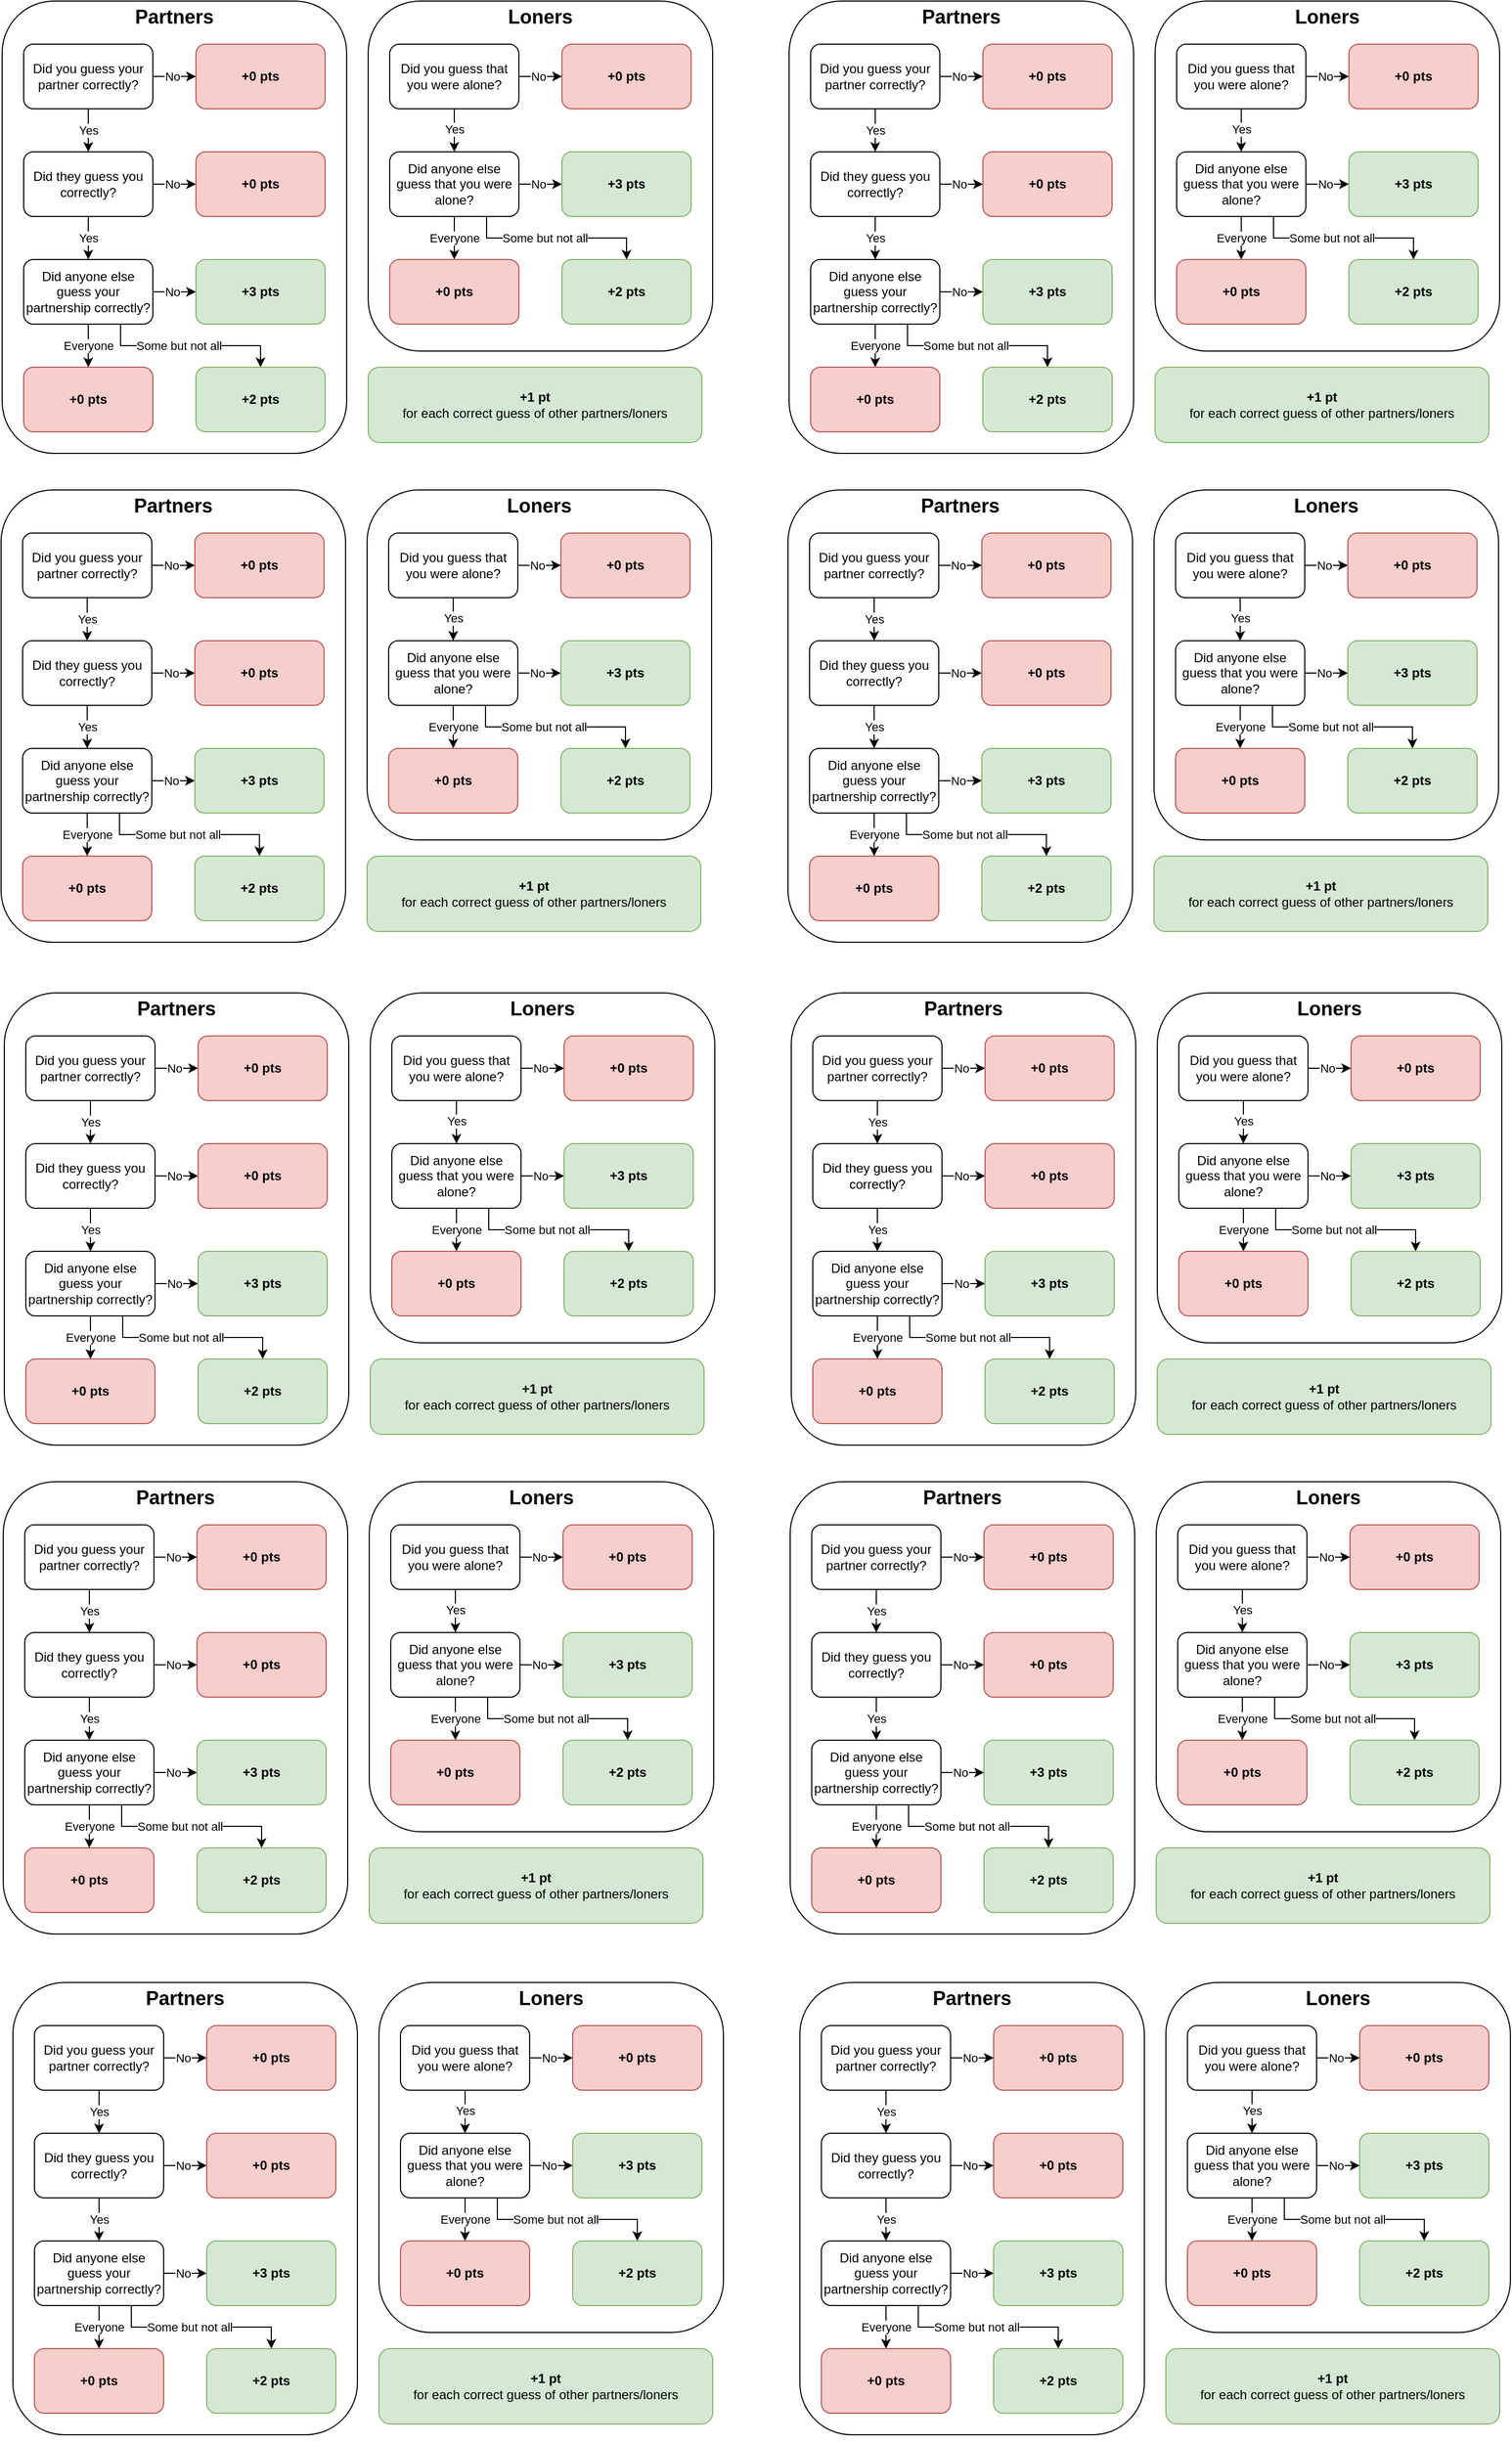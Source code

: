 <mxfile version="26.1.0">
  <diagram name="Page-1" id="wKB-JcQAzFeGRUcxNG5H">
    <mxGraphModel dx="2443" dy="2365" grid="0" gridSize="10" guides="1" tooltips="1" connect="1" arrows="1" fold="1" page="1" pageScale="1" pageWidth="827" pageHeight="1169" math="0" shadow="0">
      <root>
        <mxCell id="0" />
        <mxCell id="1" parent="0" />
        <mxCell id="SIL7Wq156Bd5Dtq3TkI6-252" value="" style="group" vertex="1" connectable="0" parent="1">
          <mxGeometry x="25" y="40" width="1392" height="874" as="geometry" />
        </mxCell>
        <mxCell id="SIL7Wq156Bd5Dtq3TkI6-162" value="" style="group" vertex="1" connectable="0" parent="SIL7Wq156Bd5Dtq3TkI6-252">
          <mxGeometry x="1" width="1391" height="420" as="geometry" />
        </mxCell>
        <mxCell id="SIL7Wq156Bd5Dtq3TkI6-69" value="" style="rounded=1;whiteSpace=wrap;html=1;fillColor=none;" vertex="1" parent="SIL7Wq156Bd5Dtq3TkI6-162">
          <mxGeometry x="340" width="320" height="325" as="geometry" />
        </mxCell>
        <mxCell id="SIL7Wq156Bd5Dtq3TkI6-64" value="" style="rounded=1;whiteSpace=wrap;html=1;fillColor=none;" vertex="1" parent="SIL7Wq156Bd5Dtq3TkI6-162">
          <mxGeometry width="320" height="420" as="geometry" />
        </mxCell>
        <mxCell id="SIL7Wq156Bd5Dtq3TkI6-23" style="edgeStyle=orthogonalEdgeStyle;rounded=0;orthogonalLoop=1;jettySize=auto;html=1;entryX=0;entryY=0.5;entryDx=0;entryDy=0;" edge="1" parent="SIL7Wq156Bd5Dtq3TkI6-162" source="SIL7Wq156Bd5Dtq3TkI6-4" target="SIL7Wq156Bd5Dtq3TkI6-20">
          <mxGeometry relative="1" as="geometry" />
        </mxCell>
        <mxCell id="SIL7Wq156Bd5Dtq3TkI6-32" value="No" style="edgeLabel;html=1;align=center;verticalAlign=middle;resizable=0;points=[];" vertex="1" connectable="0" parent="SIL7Wq156Bd5Dtq3TkI6-23">
          <mxGeometry x="0.025" y="-1" relative="1" as="geometry">
            <mxPoint x="-3" y="-1" as="offset" />
          </mxGeometry>
        </mxCell>
        <mxCell id="SIL7Wq156Bd5Dtq3TkI6-25" style="edgeStyle=orthogonalEdgeStyle;rounded=0;orthogonalLoop=1;jettySize=auto;html=1;entryX=0.5;entryY=0;entryDx=0;entryDy=0;" edge="1" parent="SIL7Wq156Bd5Dtq3TkI6-162" source="SIL7Wq156Bd5Dtq3TkI6-4" target="SIL7Wq156Bd5Dtq3TkI6-5">
          <mxGeometry relative="1" as="geometry" />
        </mxCell>
        <mxCell id="SIL7Wq156Bd5Dtq3TkI6-33" value="&lt;div&gt;Yes&lt;/div&gt;" style="edgeLabel;html=1;align=center;verticalAlign=middle;resizable=0;points=[];" vertex="1" connectable="0" parent="SIL7Wq156Bd5Dtq3TkI6-25">
          <mxGeometry x="0.034" y="-2" relative="1" as="geometry">
            <mxPoint x="2" y="-1" as="offset" />
          </mxGeometry>
        </mxCell>
        <mxCell id="SIL7Wq156Bd5Dtq3TkI6-4" value="Did you guess your partner correctly?" style="rounded=1;whiteSpace=wrap;html=1;" vertex="1" parent="SIL7Wq156Bd5Dtq3TkI6-162">
          <mxGeometry x="20" y="40" width="120" height="60" as="geometry" />
        </mxCell>
        <mxCell id="SIL7Wq156Bd5Dtq3TkI6-26" style="edgeStyle=orthogonalEdgeStyle;rounded=0;orthogonalLoop=1;jettySize=auto;html=1;entryX=0;entryY=0.5;entryDx=0;entryDy=0;" edge="1" parent="SIL7Wq156Bd5Dtq3TkI6-162" source="SIL7Wq156Bd5Dtq3TkI6-5" target="SIL7Wq156Bd5Dtq3TkI6-21">
          <mxGeometry relative="1" as="geometry" />
        </mxCell>
        <mxCell id="SIL7Wq156Bd5Dtq3TkI6-34" value="&lt;div&gt;No&lt;/div&gt;" style="edgeLabel;html=1;align=center;verticalAlign=middle;resizable=0;points=[];" vertex="1" connectable="0" parent="SIL7Wq156Bd5Dtq3TkI6-26">
          <mxGeometry x="0.183" y="1" relative="1" as="geometry">
            <mxPoint x="-6" y="1" as="offset" />
          </mxGeometry>
        </mxCell>
        <mxCell id="SIL7Wq156Bd5Dtq3TkI6-27" style="edgeStyle=orthogonalEdgeStyle;rounded=0;orthogonalLoop=1;jettySize=auto;html=1;entryX=0.5;entryY=0;entryDx=0;entryDy=0;" edge="1" parent="SIL7Wq156Bd5Dtq3TkI6-162" source="SIL7Wq156Bd5Dtq3TkI6-5" target="SIL7Wq156Bd5Dtq3TkI6-6">
          <mxGeometry relative="1" as="geometry" />
        </mxCell>
        <mxCell id="SIL7Wq156Bd5Dtq3TkI6-35" value="Yes" style="edgeLabel;html=1;align=center;verticalAlign=middle;resizable=0;points=[];" vertex="1" connectable="0" parent="SIL7Wq156Bd5Dtq3TkI6-27">
          <mxGeometry x="0.041" y="-1" relative="1" as="geometry">
            <mxPoint x="1" y="-1" as="offset" />
          </mxGeometry>
        </mxCell>
        <mxCell id="SIL7Wq156Bd5Dtq3TkI6-5" value="Did they guess you correctly?" style="rounded=1;whiteSpace=wrap;html=1;" vertex="1" parent="SIL7Wq156Bd5Dtq3TkI6-162">
          <mxGeometry x="20" y="140" width="120" height="60" as="geometry" />
        </mxCell>
        <mxCell id="SIL7Wq156Bd5Dtq3TkI6-28" style="edgeStyle=orthogonalEdgeStyle;rounded=0;orthogonalLoop=1;jettySize=auto;html=1;entryX=0;entryY=0.5;entryDx=0;entryDy=0;" edge="1" parent="SIL7Wq156Bd5Dtq3TkI6-162" source="SIL7Wq156Bd5Dtq3TkI6-6" target="SIL7Wq156Bd5Dtq3TkI6-8">
          <mxGeometry relative="1" as="geometry" />
        </mxCell>
        <mxCell id="SIL7Wq156Bd5Dtq3TkI6-36" value="No" style="edgeLabel;html=1;align=center;verticalAlign=middle;resizable=0;points=[];" vertex="1" connectable="0" parent="SIL7Wq156Bd5Dtq3TkI6-28">
          <mxGeometry x="0.131" relative="1" as="geometry">
            <mxPoint x="-5" as="offset" />
          </mxGeometry>
        </mxCell>
        <mxCell id="SIL7Wq156Bd5Dtq3TkI6-30" style="edgeStyle=orthogonalEdgeStyle;rounded=0;orthogonalLoop=1;jettySize=auto;html=1;exitX=0.5;exitY=1;exitDx=0;exitDy=0;entryX=0.5;entryY=0;entryDx=0;entryDy=0;" edge="1" parent="SIL7Wq156Bd5Dtq3TkI6-162" source="SIL7Wq156Bd5Dtq3TkI6-6" target="SIL7Wq156Bd5Dtq3TkI6-10">
          <mxGeometry relative="1" as="geometry" />
        </mxCell>
        <mxCell id="SIL7Wq156Bd5Dtq3TkI6-37" value="Everyone" style="edgeLabel;html=1;align=center;verticalAlign=middle;resizable=0;points=[];" vertex="1" connectable="0" parent="SIL7Wq156Bd5Dtq3TkI6-30">
          <mxGeometry x="-0.027" relative="1" as="geometry">
            <mxPoint as="offset" />
          </mxGeometry>
        </mxCell>
        <mxCell id="SIL7Wq156Bd5Dtq3TkI6-31" style="edgeStyle=orthogonalEdgeStyle;rounded=0;orthogonalLoop=1;jettySize=auto;html=1;exitX=0.75;exitY=1;exitDx=0;exitDy=0;entryX=0.5;entryY=0;entryDx=0;entryDy=0;" edge="1" parent="SIL7Wq156Bd5Dtq3TkI6-162" source="SIL7Wq156Bd5Dtq3TkI6-6" target="SIL7Wq156Bd5Dtq3TkI6-9">
          <mxGeometry relative="1" as="geometry" />
        </mxCell>
        <mxCell id="SIL7Wq156Bd5Dtq3TkI6-38" value="Some but not all" style="edgeLabel;html=1;align=center;verticalAlign=middle;resizable=0;points=[];" vertex="1" connectable="0" parent="SIL7Wq156Bd5Dtq3TkI6-31">
          <mxGeometry x="-0.086" relative="1" as="geometry">
            <mxPoint x="-4" as="offset" />
          </mxGeometry>
        </mxCell>
        <mxCell id="SIL7Wq156Bd5Dtq3TkI6-6" value="Did anyone else guess your partnership correctly?" style="rounded=1;whiteSpace=wrap;html=1;" vertex="1" parent="SIL7Wq156Bd5Dtq3TkI6-162">
          <mxGeometry x="20" y="240" width="120" height="60" as="geometry" />
        </mxCell>
        <mxCell id="SIL7Wq156Bd5Dtq3TkI6-8" value="&lt;b&gt;+3 pts&lt;/b&gt;" style="rounded=1;whiteSpace=wrap;html=1;fillColor=#d5e8d4;strokeColor=#82b366;" vertex="1" parent="SIL7Wq156Bd5Dtq3TkI6-162">
          <mxGeometry x="180" y="240" width="120" height="60" as="geometry" />
        </mxCell>
        <mxCell id="SIL7Wq156Bd5Dtq3TkI6-9" value="&lt;b&gt;+2 pts&lt;/b&gt;" style="rounded=1;whiteSpace=wrap;html=1;fillColor=#d5e8d4;strokeColor=#82b366;" vertex="1" parent="SIL7Wq156Bd5Dtq3TkI6-162">
          <mxGeometry x="180" y="340" width="120" height="60" as="geometry" />
        </mxCell>
        <mxCell id="SIL7Wq156Bd5Dtq3TkI6-10" value="&lt;b&gt;+0 pts&lt;/b&gt;" style="rounded=1;whiteSpace=wrap;html=1;fillColor=#f8cecc;strokeColor=#b85450;" vertex="1" parent="SIL7Wq156Bd5Dtq3TkI6-162">
          <mxGeometry x="20" y="340" width="120" height="60" as="geometry" />
        </mxCell>
        <mxCell id="SIL7Wq156Bd5Dtq3TkI6-19" value="&lt;b&gt;+1 pt&lt;/b&gt;&lt;br&gt;for each correct guess of other partners/loners" style="rounded=1;whiteSpace=wrap;html=1;fillColor=#d5e8d4;strokeColor=#82b366;" vertex="1" parent="SIL7Wq156Bd5Dtq3TkI6-162">
          <mxGeometry x="340" y="340" width="310" height="70" as="geometry" />
        </mxCell>
        <mxCell id="SIL7Wq156Bd5Dtq3TkI6-20" value="&lt;b&gt;+0 pts&lt;/b&gt;" style="rounded=1;whiteSpace=wrap;html=1;fillColor=#f8cecc;strokeColor=#b85450;" vertex="1" parent="SIL7Wq156Bd5Dtq3TkI6-162">
          <mxGeometry x="180" y="40" width="120" height="60" as="geometry" />
        </mxCell>
        <mxCell id="SIL7Wq156Bd5Dtq3TkI6-21" value="&lt;b&gt;+0 pts&lt;/b&gt;" style="rounded=1;whiteSpace=wrap;html=1;fillColor=#f8cecc;strokeColor=#b85450;" vertex="1" parent="SIL7Wq156Bd5Dtq3TkI6-162">
          <mxGeometry x="180" y="140" width="120" height="60" as="geometry" />
        </mxCell>
        <mxCell id="SIL7Wq156Bd5Dtq3TkI6-39" value="&lt;font style=&quot;font-size: 18px;&quot;&gt;&lt;b&gt;Partners&lt;/b&gt;&lt;/font&gt;" style="text;html=1;align=center;verticalAlign=middle;whiteSpace=wrap;rounded=0;" vertex="1" parent="SIL7Wq156Bd5Dtq3TkI6-162">
          <mxGeometry x="130" width="60" height="30" as="geometry" />
        </mxCell>
        <mxCell id="SIL7Wq156Bd5Dtq3TkI6-40" style="edgeStyle=orthogonalEdgeStyle;rounded=0;orthogonalLoop=1;jettySize=auto;html=1;entryX=0;entryY=0.5;entryDx=0;entryDy=0;" edge="1" parent="SIL7Wq156Bd5Dtq3TkI6-162" source="SIL7Wq156Bd5Dtq3TkI6-44" target="SIL7Wq156Bd5Dtq3TkI6-60">
          <mxGeometry relative="1" as="geometry" />
        </mxCell>
        <mxCell id="SIL7Wq156Bd5Dtq3TkI6-41" value="No" style="edgeLabel;html=1;align=center;verticalAlign=middle;resizable=0;points=[];" vertex="1" connectable="0" parent="SIL7Wq156Bd5Dtq3TkI6-40">
          <mxGeometry x="0.025" y="-1" relative="1" as="geometry">
            <mxPoint x="-3" y="-1" as="offset" />
          </mxGeometry>
        </mxCell>
        <mxCell id="SIL7Wq156Bd5Dtq3TkI6-42" style="edgeStyle=orthogonalEdgeStyle;rounded=0;orthogonalLoop=1;jettySize=auto;html=1;entryX=0.5;entryY=0;entryDx=0;entryDy=0;" edge="1" parent="SIL7Wq156Bd5Dtq3TkI6-162" source="SIL7Wq156Bd5Dtq3TkI6-44" target="SIL7Wq156Bd5Dtq3TkI6-56">
          <mxGeometry relative="1" as="geometry">
            <mxPoint x="420" y="150" as="targetPoint" />
          </mxGeometry>
        </mxCell>
        <mxCell id="SIL7Wq156Bd5Dtq3TkI6-63" value="&lt;div&gt;Yes&lt;/div&gt;" style="edgeLabel;html=1;align=center;verticalAlign=middle;resizable=0;points=[];" vertex="1" connectable="0" parent="SIL7Wq156Bd5Dtq3TkI6-42">
          <mxGeometry x="-0.043" relative="1" as="geometry">
            <mxPoint as="offset" />
          </mxGeometry>
        </mxCell>
        <mxCell id="SIL7Wq156Bd5Dtq3TkI6-44" value="Did you guess that you were alone?" style="rounded=1;whiteSpace=wrap;html=1;" vertex="1" parent="SIL7Wq156Bd5Dtq3TkI6-162">
          <mxGeometry x="360" y="40" width="120" height="60" as="geometry" />
        </mxCell>
        <mxCell id="SIL7Wq156Bd5Dtq3TkI6-50" style="edgeStyle=orthogonalEdgeStyle;rounded=0;orthogonalLoop=1;jettySize=auto;html=1;entryX=0;entryY=0.5;entryDx=0;entryDy=0;" edge="1" parent="SIL7Wq156Bd5Dtq3TkI6-162" source="SIL7Wq156Bd5Dtq3TkI6-56" target="SIL7Wq156Bd5Dtq3TkI6-57">
          <mxGeometry relative="1" as="geometry" />
        </mxCell>
        <mxCell id="SIL7Wq156Bd5Dtq3TkI6-51" value="No" style="edgeLabel;html=1;align=center;verticalAlign=middle;resizable=0;points=[];" vertex="1" connectable="0" parent="SIL7Wq156Bd5Dtq3TkI6-50">
          <mxGeometry x="0.131" relative="1" as="geometry">
            <mxPoint x="-5" as="offset" />
          </mxGeometry>
        </mxCell>
        <mxCell id="SIL7Wq156Bd5Dtq3TkI6-52" style="edgeStyle=orthogonalEdgeStyle;rounded=0;orthogonalLoop=1;jettySize=auto;html=1;exitX=0.5;exitY=1;exitDx=0;exitDy=0;entryX=0.5;entryY=0;entryDx=0;entryDy=0;" edge="1" parent="SIL7Wq156Bd5Dtq3TkI6-162" source="SIL7Wq156Bd5Dtq3TkI6-56" target="SIL7Wq156Bd5Dtq3TkI6-59">
          <mxGeometry relative="1" as="geometry" />
        </mxCell>
        <mxCell id="SIL7Wq156Bd5Dtq3TkI6-53" value="Everyone" style="edgeLabel;html=1;align=center;verticalAlign=middle;resizable=0;points=[];" vertex="1" connectable="0" parent="SIL7Wq156Bd5Dtq3TkI6-52">
          <mxGeometry x="-0.027" relative="1" as="geometry">
            <mxPoint as="offset" />
          </mxGeometry>
        </mxCell>
        <mxCell id="SIL7Wq156Bd5Dtq3TkI6-54" style="edgeStyle=orthogonalEdgeStyle;rounded=0;orthogonalLoop=1;jettySize=auto;html=1;exitX=0.75;exitY=1;exitDx=0;exitDy=0;entryX=0.5;entryY=0;entryDx=0;entryDy=0;" edge="1" parent="SIL7Wq156Bd5Dtq3TkI6-162" source="SIL7Wq156Bd5Dtq3TkI6-56" target="SIL7Wq156Bd5Dtq3TkI6-58">
          <mxGeometry relative="1" as="geometry" />
        </mxCell>
        <mxCell id="SIL7Wq156Bd5Dtq3TkI6-55" value="Some but not all" style="edgeLabel;html=1;align=center;verticalAlign=middle;resizable=0;points=[];" vertex="1" connectable="0" parent="SIL7Wq156Bd5Dtq3TkI6-54">
          <mxGeometry x="-0.086" relative="1" as="geometry">
            <mxPoint x="-4" as="offset" />
          </mxGeometry>
        </mxCell>
        <mxCell id="SIL7Wq156Bd5Dtq3TkI6-56" value="Did anyone else guess that you were alone?" style="rounded=1;whiteSpace=wrap;html=1;" vertex="1" parent="SIL7Wq156Bd5Dtq3TkI6-162">
          <mxGeometry x="360" y="140" width="120" height="60" as="geometry" />
        </mxCell>
        <mxCell id="SIL7Wq156Bd5Dtq3TkI6-57" value="&lt;b&gt;+3 pts&lt;/b&gt;" style="rounded=1;whiteSpace=wrap;html=1;fillColor=#d5e8d4;strokeColor=#82b366;" vertex="1" parent="SIL7Wq156Bd5Dtq3TkI6-162">
          <mxGeometry x="520" y="140" width="120" height="60" as="geometry" />
        </mxCell>
        <mxCell id="SIL7Wq156Bd5Dtq3TkI6-58" value="&lt;b&gt;+2 pts&lt;/b&gt;" style="rounded=1;whiteSpace=wrap;html=1;fillColor=#d5e8d4;strokeColor=#82b366;" vertex="1" parent="SIL7Wq156Bd5Dtq3TkI6-162">
          <mxGeometry x="520" y="240" width="120" height="60" as="geometry" />
        </mxCell>
        <mxCell id="SIL7Wq156Bd5Dtq3TkI6-59" value="&lt;b&gt;+0 pts&lt;/b&gt;" style="rounded=1;whiteSpace=wrap;html=1;fillColor=#f8cecc;strokeColor=#b85450;" vertex="1" parent="SIL7Wq156Bd5Dtq3TkI6-162">
          <mxGeometry x="360" y="240" width="120" height="60" as="geometry" />
        </mxCell>
        <mxCell id="SIL7Wq156Bd5Dtq3TkI6-60" value="&lt;b&gt;+0 pts&lt;/b&gt;" style="rounded=1;whiteSpace=wrap;html=1;fillColor=#f8cecc;strokeColor=#b85450;" vertex="1" parent="SIL7Wq156Bd5Dtq3TkI6-162">
          <mxGeometry x="520" y="40" width="120" height="60" as="geometry" />
        </mxCell>
        <mxCell id="SIL7Wq156Bd5Dtq3TkI6-62" value="&lt;div&gt;&lt;font style=&quot;font-size: 18px;&quot;&gt;&lt;b&gt;Loners&lt;/b&gt;&lt;/font&gt;&lt;/div&gt;" style="text;html=1;align=center;verticalAlign=middle;whiteSpace=wrap;rounded=0;" vertex="1" parent="SIL7Wq156Bd5Dtq3TkI6-162">
          <mxGeometry x="470" width="60" height="30" as="geometry" />
        </mxCell>
        <mxCell id="SIL7Wq156Bd5Dtq3TkI6-66" style="edgeStyle=orthogonalEdgeStyle;rounded=0;orthogonalLoop=1;jettySize=auto;html=1;exitX=0.5;exitY=1;exitDx=0;exitDy=0;" edge="1" parent="SIL7Wq156Bd5Dtq3TkI6-162" source="SIL7Wq156Bd5Dtq3TkI6-64" target="SIL7Wq156Bd5Dtq3TkI6-64">
          <mxGeometry relative="1" as="geometry" />
        </mxCell>
        <mxCell id="SIL7Wq156Bd5Dtq3TkI6-118" value="" style="rounded=1;whiteSpace=wrap;html=1;fillColor=none;" vertex="1" parent="SIL7Wq156Bd5Dtq3TkI6-162">
          <mxGeometry x="1071" width="320" height="325" as="geometry" />
        </mxCell>
        <mxCell id="SIL7Wq156Bd5Dtq3TkI6-119" value="" style="rounded=1;whiteSpace=wrap;html=1;fillColor=none;" vertex="1" parent="SIL7Wq156Bd5Dtq3TkI6-162">
          <mxGeometry x="731" width="320" height="420" as="geometry" />
        </mxCell>
        <mxCell id="SIL7Wq156Bd5Dtq3TkI6-120" style="edgeStyle=orthogonalEdgeStyle;rounded=0;orthogonalLoop=1;jettySize=auto;html=1;entryX=0;entryY=0.5;entryDx=0;entryDy=0;" edge="1" parent="SIL7Wq156Bd5Dtq3TkI6-162" source="SIL7Wq156Bd5Dtq3TkI6-124" target="SIL7Wq156Bd5Dtq3TkI6-141">
          <mxGeometry relative="1" as="geometry" />
        </mxCell>
        <mxCell id="SIL7Wq156Bd5Dtq3TkI6-121" value="No" style="edgeLabel;html=1;align=center;verticalAlign=middle;resizable=0;points=[];" vertex="1" connectable="0" parent="SIL7Wq156Bd5Dtq3TkI6-120">
          <mxGeometry x="0.025" y="-1" relative="1" as="geometry">
            <mxPoint x="-3" y="-1" as="offset" />
          </mxGeometry>
        </mxCell>
        <mxCell id="SIL7Wq156Bd5Dtq3TkI6-122" style="edgeStyle=orthogonalEdgeStyle;rounded=0;orthogonalLoop=1;jettySize=auto;html=1;entryX=0.5;entryY=0;entryDx=0;entryDy=0;" edge="1" parent="SIL7Wq156Bd5Dtq3TkI6-162" source="SIL7Wq156Bd5Dtq3TkI6-124" target="SIL7Wq156Bd5Dtq3TkI6-129">
          <mxGeometry relative="1" as="geometry" />
        </mxCell>
        <mxCell id="SIL7Wq156Bd5Dtq3TkI6-123" value="&lt;div&gt;Yes&lt;/div&gt;" style="edgeLabel;html=1;align=center;verticalAlign=middle;resizable=0;points=[];" vertex="1" connectable="0" parent="SIL7Wq156Bd5Dtq3TkI6-122">
          <mxGeometry x="0.034" y="-2" relative="1" as="geometry">
            <mxPoint x="2" y="-1" as="offset" />
          </mxGeometry>
        </mxCell>
        <mxCell id="SIL7Wq156Bd5Dtq3TkI6-124" value="Did you guess your partner correctly?" style="rounded=1;whiteSpace=wrap;html=1;" vertex="1" parent="SIL7Wq156Bd5Dtq3TkI6-162">
          <mxGeometry x="751" y="40" width="120" height="60" as="geometry" />
        </mxCell>
        <mxCell id="SIL7Wq156Bd5Dtq3TkI6-125" style="edgeStyle=orthogonalEdgeStyle;rounded=0;orthogonalLoop=1;jettySize=auto;html=1;entryX=0;entryY=0.5;entryDx=0;entryDy=0;" edge="1" parent="SIL7Wq156Bd5Dtq3TkI6-162" source="SIL7Wq156Bd5Dtq3TkI6-129" target="SIL7Wq156Bd5Dtq3TkI6-142">
          <mxGeometry relative="1" as="geometry" />
        </mxCell>
        <mxCell id="SIL7Wq156Bd5Dtq3TkI6-126" value="&lt;div&gt;No&lt;/div&gt;" style="edgeLabel;html=1;align=center;verticalAlign=middle;resizable=0;points=[];" vertex="1" connectable="0" parent="SIL7Wq156Bd5Dtq3TkI6-125">
          <mxGeometry x="0.183" y="1" relative="1" as="geometry">
            <mxPoint x="-6" y="1" as="offset" />
          </mxGeometry>
        </mxCell>
        <mxCell id="SIL7Wq156Bd5Dtq3TkI6-127" style="edgeStyle=orthogonalEdgeStyle;rounded=0;orthogonalLoop=1;jettySize=auto;html=1;entryX=0.5;entryY=0;entryDx=0;entryDy=0;" edge="1" parent="SIL7Wq156Bd5Dtq3TkI6-162" source="SIL7Wq156Bd5Dtq3TkI6-129" target="SIL7Wq156Bd5Dtq3TkI6-136">
          <mxGeometry relative="1" as="geometry" />
        </mxCell>
        <mxCell id="SIL7Wq156Bd5Dtq3TkI6-128" value="Yes" style="edgeLabel;html=1;align=center;verticalAlign=middle;resizable=0;points=[];" vertex="1" connectable="0" parent="SIL7Wq156Bd5Dtq3TkI6-127">
          <mxGeometry x="0.041" y="-1" relative="1" as="geometry">
            <mxPoint x="1" y="-1" as="offset" />
          </mxGeometry>
        </mxCell>
        <mxCell id="SIL7Wq156Bd5Dtq3TkI6-129" value="Did they guess you correctly?" style="rounded=1;whiteSpace=wrap;html=1;" vertex="1" parent="SIL7Wq156Bd5Dtq3TkI6-162">
          <mxGeometry x="751" y="140" width="120" height="60" as="geometry" />
        </mxCell>
        <mxCell id="SIL7Wq156Bd5Dtq3TkI6-130" style="edgeStyle=orthogonalEdgeStyle;rounded=0;orthogonalLoop=1;jettySize=auto;html=1;entryX=0;entryY=0.5;entryDx=0;entryDy=0;" edge="1" parent="SIL7Wq156Bd5Dtq3TkI6-162" source="SIL7Wq156Bd5Dtq3TkI6-136" target="SIL7Wq156Bd5Dtq3TkI6-137">
          <mxGeometry relative="1" as="geometry" />
        </mxCell>
        <mxCell id="SIL7Wq156Bd5Dtq3TkI6-131" value="No" style="edgeLabel;html=1;align=center;verticalAlign=middle;resizable=0;points=[];" vertex="1" connectable="0" parent="SIL7Wq156Bd5Dtq3TkI6-130">
          <mxGeometry x="0.131" relative="1" as="geometry">
            <mxPoint x="-5" as="offset" />
          </mxGeometry>
        </mxCell>
        <mxCell id="SIL7Wq156Bd5Dtq3TkI6-132" style="edgeStyle=orthogonalEdgeStyle;rounded=0;orthogonalLoop=1;jettySize=auto;html=1;exitX=0.5;exitY=1;exitDx=0;exitDy=0;entryX=0.5;entryY=0;entryDx=0;entryDy=0;" edge="1" parent="SIL7Wq156Bd5Dtq3TkI6-162" source="SIL7Wq156Bd5Dtq3TkI6-136" target="SIL7Wq156Bd5Dtq3TkI6-139">
          <mxGeometry relative="1" as="geometry" />
        </mxCell>
        <mxCell id="SIL7Wq156Bd5Dtq3TkI6-133" value="Everyone" style="edgeLabel;html=1;align=center;verticalAlign=middle;resizable=0;points=[];" vertex="1" connectable="0" parent="SIL7Wq156Bd5Dtq3TkI6-132">
          <mxGeometry x="-0.027" relative="1" as="geometry">
            <mxPoint as="offset" />
          </mxGeometry>
        </mxCell>
        <mxCell id="SIL7Wq156Bd5Dtq3TkI6-134" style="edgeStyle=orthogonalEdgeStyle;rounded=0;orthogonalLoop=1;jettySize=auto;html=1;exitX=0.75;exitY=1;exitDx=0;exitDy=0;entryX=0.5;entryY=0;entryDx=0;entryDy=0;" edge="1" parent="SIL7Wq156Bd5Dtq3TkI6-162" source="SIL7Wq156Bd5Dtq3TkI6-136" target="SIL7Wq156Bd5Dtq3TkI6-138">
          <mxGeometry relative="1" as="geometry" />
        </mxCell>
        <mxCell id="SIL7Wq156Bd5Dtq3TkI6-135" value="Some but not all" style="edgeLabel;html=1;align=center;verticalAlign=middle;resizable=0;points=[];" vertex="1" connectable="0" parent="SIL7Wq156Bd5Dtq3TkI6-134">
          <mxGeometry x="-0.086" relative="1" as="geometry">
            <mxPoint x="-4" as="offset" />
          </mxGeometry>
        </mxCell>
        <mxCell id="SIL7Wq156Bd5Dtq3TkI6-136" value="Did anyone else guess your partnership correctly?" style="rounded=1;whiteSpace=wrap;html=1;" vertex="1" parent="SIL7Wq156Bd5Dtq3TkI6-162">
          <mxGeometry x="751" y="240" width="120" height="60" as="geometry" />
        </mxCell>
        <mxCell id="SIL7Wq156Bd5Dtq3TkI6-137" value="&lt;b&gt;+3 pts&lt;/b&gt;" style="rounded=1;whiteSpace=wrap;html=1;fillColor=#d5e8d4;strokeColor=#82b366;" vertex="1" parent="SIL7Wq156Bd5Dtq3TkI6-162">
          <mxGeometry x="911" y="240" width="120" height="60" as="geometry" />
        </mxCell>
        <mxCell id="SIL7Wq156Bd5Dtq3TkI6-138" value="&lt;b&gt;+2 pts&lt;/b&gt;" style="rounded=1;whiteSpace=wrap;html=1;fillColor=#d5e8d4;strokeColor=#82b366;" vertex="1" parent="SIL7Wq156Bd5Dtq3TkI6-162">
          <mxGeometry x="911" y="340" width="120" height="60" as="geometry" />
        </mxCell>
        <mxCell id="SIL7Wq156Bd5Dtq3TkI6-139" value="&lt;b&gt;+0 pts&lt;/b&gt;" style="rounded=1;whiteSpace=wrap;html=1;fillColor=#f8cecc;strokeColor=#b85450;" vertex="1" parent="SIL7Wq156Bd5Dtq3TkI6-162">
          <mxGeometry x="751" y="340" width="120" height="60" as="geometry" />
        </mxCell>
        <mxCell id="SIL7Wq156Bd5Dtq3TkI6-140" value="&lt;b&gt;+1 pt&lt;/b&gt;&lt;br&gt;for each correct guess of other partners/loners" style="rounded=1;whiteSpace=wrap;html=1;fillColor=#d5e8d4;strokeColor=#82b366;" vertex="1" parent="SIL7Wq156Bd5Dtq3TkI6-162">
          <mxGeometry x="1071" y="340" width="310" height="70" as="geometry" />
        </mxCell>
        <mxCell id="SIL7Wq156Bd5Dtq3TkI6-141" value="&lt;b&gt;+0 pts&lt;/b&gt;" style="rounded=1;whiteSpace=wrap;html=1;fillColor=#f8cecc;strokeColor=#b85450;" vertex="1" parent="SIL7Wq156Bd5Dtq3TkI6-162">
          <mxGeometry x="911" y="40" width="120" height="60" as="geometry" />
        </mxCell>
        <mxCell id="SIL7Wq156Bd5Dtq3TkI6-142" value="&lt;b&gt;+0 pts&lt;/b&gt;" style="rounded=1;whiteSpace=wrap;html=1;fillColor=#f8cecc;strokeColor=#b85450;" vertex="1" parent="SIL7Wq156Bd5Dtq3TkI6-162">
          <mxGeometry x="911" y="140" width="120" height="60" as="geometry" />
        </mxCell>
        <mxCell id="SIL7Wq156Bd5Dtq3TkI6-143" value="&lt;font style=&quot;font-size: 18px;&quot;&gt;&lt;b&gt;Partners&lt;/b&gt;&lt;/font&gt;" style="text;html=1;align=center;verticalAlign=middle;whiteSpace=wrap;rounded=0;" vertex="1" parent="SIL7Wq156Bd5Dtq3TkI6-162">
          <mxGeometry x="861" width="60" height="30" as="geometry" />
        </mxCell>
        <mxCell id="SIL7Wq156Bd5Dtq3TkI6-144" style="edgeStyle=orthogonalEdgeStyle;rounded=0;orthogonalLoop=1;jettySize=auto;html=1;entryX=0;entryY=0.5;entryDx=0;entryDy=0;" edge="1" parent="SIL7Wq156Bd5Dtq3TkI6-162" source="SIL7Wq156Bd5Dtq3TkI6-148" target="SIL7Wq156Bd5Dtq3TkI6-159">
          <mxGeometry relative="1" as="geometry" />
        </mxCell>
        <mxCell id="SIL7Wq156Bd5Dtq3TkI6-145" value="No" style="edgeLabel;html=1;align=center;verticalAlign=middle;resizable=0;points=[];" vertex="1" connectable="0" parent="SIL7Wq156Bd5Dtq3TkI6-144">
          <mxGeometry x="0.025" y="-1" relative="1" as="geometry">
            <mxPoint x="-3" y="-1" as="offset" />
          </mxGeometry>
        </mxCell>
        <mxCell id="SIL7Wq156Bd5Dtq3TkI6-146" style="edgeStyle=orthogonalEdgeStyle;rounded=0;orthogonalLoop=1;jettySize=auto;html=1;entryX=0.5;entryY=0;entryDx=0;entryDy=0;" edge="1" parent="SIL7Wq156Bd5Dtq3TkI6-162" source="SIL7Wq156Bd5Dtq3TkI6-148" target="SIL7Wq156Bd5Dtq3TkI6-155">
          <mxGeometry relative="1" as="geometry">
            <mxPoint x="1151" y="150" as="targetPoint" />
          </mxGeometry>
        </mxCell>
        <mxCell id="SIL7Wq156Bd5Dtq3TkI6-147" value="&lt;div&gt;Yes&lt;/div&gt;" style="edgeLabel;html=1;align=center;verticalAlign=middle;resizable=0;points=[];" vertex="1" connectable="0" parent="SIL7Wq156Bd5Dtq3TkI6-146">
          <mxGeometry x="-0.043" relative="1" as="geometry">
            <mxPoint as="offset" />
          </mxGeometry>
        </mxCell>
        <mxCell id="SIL7Wq156Bd5Dtq3TkI6-148" value="Did you guess that you were alone?" style="rounded=1;whiteSpace=wrap;html=1;" vertex="1" parent="SIL7Wq156Bd5Dtq3TkI6-162">
          <mxGeometry x="1091" y="40" width="120" height="60" as="geometry" />
        </mxCell>
        <mxCell id="SIL7Wq156Bd5Dtq3TkI6-149" style="edgeStyle=orthogonalEdgeStyle;rounded=0;orthogonalLoop=1;jettySize=auto;html=1;entryX=0;entryY=0.5;entryDx=0;entryDy=0;" edge="1" parent="SIL7Wq156Bd5Dtq3TkI6-162" source="SIL7Wq156Bd5Dtq3TkI6-155" target="SIL7Wq156Bd5Dtq3TkI6-156">
          <mxGeometry relative="1" as="geometry" />
        </mxCell>
        <mxCell id="SIL7Wq156Bd5Dtq3TkI6-150" value="No" style="edgeLabel;html=1;align=center;verticalAlign=middle;resizable=0;points=[];" vertex="1" connectable="0" parent="SIL7Wq156Bd5Dtq3TkI6-149">
          <mxGeometry x="0.131" relative="1" as="geometry">
            <mxPoint x="-5" as="offset" />
          </mxGeometry>
        </mxCell>
        <mxCell id="SIL7Wq156Bd5Dtq3TkI6-151" style="edgeStyle=orthogonalEdgeStyle;rounded=0;orthogonalLoop=1;jettySize=auto;html=1;exitX=0.5;exitY=1;exitDx=0;exitDy=0;entryX=0.5;entryY=0;entryDx=0;entryDy=0;" edge="1" parent="SIL7Wq156Bd5Dtq3TkI6-162" source="SIL7Wq156Bd5Dtq3TkI6-155" target="SIL7Wq156Bd5Dtq3TkI6-158">
          <mxGeometry relative="1" as="geometry" />
        </mxCell>
        <mxCell id="SIL7Wq156Bd5Dtq3TkI6-152" value="Everyone" style="edgeLabel;html=1;align=center;verticalAlign=middle;resizable=0;points=[];" vertex="1" connectable="0" parent="SIL7Wq156Bd5Dtq3TkI6-151">
          <mxGeometry x="-0.027" relative="1" as="geometry">
            <mxPoint as="offset" />
          </mxGeometry>
        </mxCell>
        <mxCell id="SIL7Wq156Bd5Dtq3TkI6-153" style="edgeStyle=orthogonalEdgeStyle;rounded=0;orthogonalLoop=1;jettySize=auto;html=1;exitX=0.75;exitY=1;exitDx=0;exitDy=0;entryX=0.5;entryY=0;entryDx=0;entryDy=0;" edge="1" parent="SIL7Wq156Bd5Dtq3TkI6-162" source="SIL7Wq156Bd5Dtq3TkI6-155" target="SIL7Wq156Bd5Dtq3TkI6-157">
          <mxGeometry relative="1" as="geometry" />
        </mxCell>
        <mxCell id="SIL7Wq156Bd5Dtq3TkI6-154" value="Some but not all" style="edgeLabel;html=1;align=center;verticalAlign=middle;resizable=0;points=[];" vertex="1" connectable="0" parent="SIL7Wq156Bd5Dtq3TkI6-153">
          <mxGeometry x="-0.086" relative="1" as="geometry">
            <mxPoint x="-4" as="offset" />
          </mxGeometry>
        </mxCell>
        <mxCell id="SIL7Wq156Bd5Dtq3TkI6-155" value="Did anyone else guess that you were alone?" style="rounded=1;whiteSpace=wrap;html=1;" vertex="1" parent="SIL7Wq156Bd5Dtq3TkI6-162">
          <mxGeometry x="1091" y="140" width="120" height="60" as="geometry" />
        </mxCell>
        <mxCell id="SIL7Wq156Bd5Dtq3TkI6-156" value="&lt;b&gt;+3 pts&lt;/b&gt;" style="rounded=1;whiteSpace=wrap;html=1;fillColor=#d5e8d4;strokeColor=#82b366;" vertex="1" parent="SIL7Wq156Bd5Dtq3TkI6-162">
          <mxGeometry x="1251" y="140" width="120" height="60" as="geometry" />
        </mxCell>
        <mxCell id="SIL7Wq156Bd5Dtq3TkI6-157" value="&lt;b&gt;+2 pts&lt;/b&gt;" style="rounded=1;whiteSpace=wrap;html=1;fillColor=#d5e8d4;strokeColor=#82b366;" vertex="1" parent="SIL7Wq156Bd5Dtq3TkI6-162">
          <mxGeometry x="1251" y="240" width="120" height="60" as="geometry" />
        </mxCell>
        <mxCell id="SIL7Wq156Bd5Dtq3TkI6-158" value="&lt;b&gt;+0 pts&lt;/b&gt;" style="rounded=1;whiteSpace=wrap;html=1;fillColor=#f8cecc;strokeColor=#b85450;" vertex="1" parent="SIL7Wq156Bd5Dtq3TkI6-162">
          <mxGeometry x="1091" y="240" width="120" height="60" as="geometry" />
        </mxCell>
        <mxCell id="SIL7Wq156Bd5Dtq3TkI6-159" value="&lt;b&gt;+0 pts&lt;/b&gt;" style="rounded=1;whiteSpace=wrap;html=1;fillColor=#f8cecc;strokeColor=#b85450;" vertex="1" parent="SIL7Wq156Bd5Dtq3TkI6-162">
          <mxGeometry x="1251" y="40" width="120" height="60" as="geometry" />
        </mxCell>
        <mxCell id="SIL7Wq156Bd5Dtq3TkI6-160" value="&lt;div&gt;&lt;font style=&quot;font-size: 18px;&quot;&gt;&lt;b&gt;Loners&lt;/b&gt;&lt;/font&gt;&lt;/div&gt;" style="text;html=1;align=center;verticalAlign=middle;whiteSpace=wrap;rounded=0;" vertex="1" parent="SIL7Wq156Bd5Dtq3TkI6-162">
          <mxGeometry x="1201" width="60" height="30" as="geometry" />
        </mxCell>
        <mxCell id="SIL7Wq156Bd5Dtq3TkI6-161" style="edgeStyle=orthogonalEdgeStyle;rounded=0;orthogonalLoop=1;jettySize=auto;html=1;exitX=0.5;exitY=1;exitDx=0;exitDy=0;" edge="1" parent="SIL7Wq156Bd5Dtq3TkI6-162" source="SIL7Wq156Bd5Dtq3TkI6-119" target="SIL7Wq156Bd5Dtq3TkI6-119">
          <mxGeometry relative="1" as="geometry" />
        </mxCell>
        <mxCell id="SIL7Wq156Bd5Dtq3TkI6-163" value="" style="group" vertex="1" connectable="0" parent="SIL7Wq156Bd5Dtq3TkI6-252">
          <mxGeometry y="454" width="1391" height="420" as="geometry" />
        </mxCell>
        <mxCell id="SIL7Wq156Bd5Dtq3TkI6-164" value="" style="rounded=1;whiteSpace=wrap;html=1;fillColor=none;" vertex="1" parent="SIL7Wq156Bd5Dtq3TkI6-163">
          <mxGeometry x="340" width="320" height="325" as="geometry" />
        </mxCell>
        <mxCell id="SIL7Wq156Bd5Dtq3TkI6-165" value="" style="rounded=1;whiteSpace=wrap;html=1;fillColor=none;" vertex="1" parent="SIL7Wq156Bd5Dtq3TkI6-163">
          <mxGeometry width="320" height="420" as="geometry" />
        </mxCell>
        <mxCell id="SIL7Wq156Bd5Dtq3TkI6-166" style="edgeStyle=orthogonalEdgeStyle;rounded=0;orthogonalLoop=1;jettySize=auto;html=1;entryX=0;entryY=0.5;entryDx=0;entryDy=0;" edge="1" parent="SIL7Wq156Bd5Dtq3TkI6-163" source="SIL7Wq156Bd5Dtq3TkI6-170" target="SIL7Wq156Bd5Dtq3TkI6-187">
          <mxGeometry relative="1" as="geometry" />
        </mxCell>
        <mxCell id="SIL7Wq156Bd5Dtq3TkI6-167" value="No" style="edgeLabel;html=1;align=center;verticalAlign=middle;resizable=0;points=[];" vertex="1" connectable="0" parent="SIL7Wq156Bd5Dtq3TkI6-166">
          <mxGeometry x="0.025" y="-1" relative="1" as="geometry">
            <mxPoint x="-3" y="-1" as="offset" />
          </mxGeometry>
        </mxCell>
        <mxCell id="SIL7Wq156Bd5Dtq3TkI6-168" style="edgeStyle=orthogonalEdgeStyle;rounded=0;orthogonalLoop=1;jettySize=auto;html=1;entryX=0.5;entryY=0;entryDx=0;entryDy=0;" edge="1" parent="SIL7Wq156Bd5Dtq3TkI6-163" source="SIL7Wq156Bd5Dtq3TkI6-170" target="SIL7Wq156Bd5Dtq3TkI6-175">
          <mxGeometry relative="1" as="geometry" />
        </mxCell>
        <mxCell id="SIL7Wq156Bd5Dtq3TkI6-169" value="&lt;div&gt;Yes&lt;/div&gt;" style="edgeLabel;html=1;align=center;verticalAlign=middle;resizable=0;points=[];" vertex="1" connectable="0" parent="SIL7Wq156Bd5Dtq3TkI6-168">
          <mxGeometry x="0.034" y="-2" relative="1" as="geometry">
            <mxPoint x="2" y="-1" as="offset" />
          </mxGeometry>
        </mxCell>
        <mxCell id="SIL7Wq156Bd5Dtq3TkI6-170" value="Did you guess your partner correctly?" style="rounded=1;whiteSpace=wrap;html=1;" vertex="1" parent="SIL7Wq156Bd5Dtq3TkI6-163">
          <mxGeometry x="20" y="40" width="120" height="60" as="geometry" />
        </mxCell>
        <mxCell id="SIL7Wq156Bd5Dtq3TkI6-171" style="edgeStyle=orthogonalEdgeStyle;rounded=0;orthogonalLoop=1;jettySize=auto;html=1;entryX=0;entryY=0.5;entryDx=0;entryDy=0;" edge="1" parent="SIL7Wq156Bd5Dtq3TkI6-163" source="SIL7Wq156Bd5Dtq3TkI6-175" target="SIL7Wq156Bd5Dtq3TkI6-188">
          <mxGeometry relative="1" as="geometry" />
        </mxCell>
        <mxCell id="SIL7Wq156Bd5Dtq3TkI6-172" value="&lt;div&gt;No&lt;/div&gt;" style="edgeLabel;html=1;align=center;verticalAlign=middle;resizable=0;points=[];" vertex="1" connectable="0" parent="SIL7Wq156Bd5Dtq3TkI6-171">
          <mxGeometry x="0.183" y="1" relative="1" as="geometry">
            <mxPoint x="-6" y="1" as="offset" />
          </mxGeometry>
        </mxCell>
        <mxCell id="SIL7Wq156Bd5Dtq3TkI6-173" style="edgeStyle=orthogonalEdgeStyle;rounded=0;orthogonalLoop=1;jettySize=auto;html=1;entryX=0.5;entryY=0;entryDx=0;entryDy=0;" edge="1" parent="SIL7Wq156Bd5Dtq3TkI6-163" source="SIL7Wq156Bd5Dtq3TkI6-175" target="SIL7Wq156Bd5Dtq3TkI6-182">
          <mxGeometry relative="1" as="geometry" />
        </mxCell>
        <mxCell id="SIL7Wq156Bd5Dtq3TkI6-174" value="Yes" style="edgeLabel;html=1;align=center;verticalAlign=middle;resizable=0;points=[];" vertex="1" connectable="0" parent="SIL7Wq156Bd5Dtq3TkI6-173">
          <mxGeometry x="0.041" y="-1" relative="1" as="geometry">
            <mxPoint x="1" y="-1" as="offset" />
          </mxGeometry>
        </mxCell>
        <mxCell id="SIL7Wq156Bd5Dtq3TkI6-175" value="Did they guess you correctly?" style="rounded=1;whiteSpace=wrap;html=1;" vertex="1" parent="SIL7Wq156Bd5Dtq3TkI6-163">
          <mxGeometry x="20" y="140" width="120" height="60" as="geometry" />
        </mxCell>
        <mxCell id="SIL7Wq156Bd5Dtq3TkI6-176" style="edgeStyle=orthogonalEdgeStyle;rounded=0;orthogonalLoop=1;jettySize=auto;html=1;entryX=0;entryY=0.5;entryDx=0;entryDy=0;" edge="1" parent="SIL7Wq156Bd5Dtq3TkI6-163" source="SIL7Wq156Bd5Dtq3TkI6-182" target="SIL7Wq156Bd5Dtq3TkI6-183">
          <mxGeometry relative="1" as="geometry" />
        </mxCell>
        <mxCell id="SIL7Wq156Bd5Dtq3TkI6-177" value="No" style="edgeLabel;html=1;align=center;verticalAlign=middle;resizable=0;points=[];" vertex="1" connectable="0" parent="SIL7Wq156Bd5Dtq3TkI6-176">
          <mxGeometry x="0.131" relative="1" as="geometry">
            <mxPoint x="-5" as="offset" />
          </mxGeometry>
        </mxCell>
        <mxCell id="SIL7Wq156Bd5Dtq3TkI6-178" style="edgeStyle=orthogonalEdgeStyle;rounded=0;orthogonalLoop=1;jettySize=auto;html=1;exitX=0.5;exitY=1;exitDx=0;exitDy=0;entryX=0.5;entryY=0;entryDx=0;entryDy=0;" edge="1" parent="SIL7Wq156Bd5Dtq3TkI6-163" source="SIL7Wq156Bd5Dtq3TkI6-182" target="SIL7Wq156Bd5Dtq3TkI6-185">
          <mxGeometry relative="1" as="geometry" />
        </mxCell>
        <mxCell id="SIL7Wq156Bd5Dtq3TkI6-179" value="Everyone" style="edgeLabel;html=1;align=center;verticalAlign=middle;resizable=0;points=[];" vertex="1" connectable="0" parent="SIL7Wq156Bd5Dtq3TkI6-178">
          <mxGeometry x="-0.027" relative="1" as="geometry">
            <mxPoint as="offset" />
          </mxGeometry>
        </mxCell>
        <mxCell id="SIL7Wq156Bd5Dtq3TkI6-180" style="edgeStyle=orthogonalEdgeStyle;rounded=0;orthogonalLoop=1;jettySize=auto;html=1;exitX=0.75;exitY=1;exitDx=0;exitDy=0;entryX=0.5;entryY=0;entryDx=0;entryDy=0;" edge="1" parent="SIL7Wq156Bd5Dtq3TkI6-163" source="SIL7Wq156Bd5Dtq3TkI6-182" target="SIL7Wq156Bd5Dtq3TkI6-184">
          <mxGeometry relative="1" as="geometry" />
        </mxCell>
        <mxCell id="SIL7Wq156Bd5Dtq3TkI6-181" value="Some but not all" style="edgeLabel;html=1;align=center;verticalAlign=middle;resizable=0;points=[];" vertex="1" connectable="0" parent="SIL7Wq156Bd5Dtq3TkI6-180">
          <mxGeometry x="-0.086" relative="1" as="geometry">
            <mxPoint x="-4" as="offset" />
          </mxGeometry>
        </mxCell>
        <mxCell id="SIL7Wq156Bd5Dtq3TkI6-182" value="Did anyone else guess your partnership correctly?" style="rounded=1;whiteSpace=wrap;html=1;" vertex="1" parent="SIL7Wq156Bd5Dtq3TkI6-163">
          <mxGeometry x="20" y="240" width="120" height="60" as="geometry" />
        </mxCell>
        <mxCell id="SIL7Wq156Bd5Dtq3TkI6-183" value="&lt;b&gt;+3 pts&lt;/b&gt;" style="rounded=1;whiteSpace=wrap;html=1;fillColor=#d5e8d4;strokeColor=#82b366;" vertex="1" parent="SIL7Wq156Bd5Dtq3TkI6-163">
          <mxGeometry x="180" y="240" width="120" height="60" as="geometry" />
        </mxCell>
        <mxCell id="SIL7Wq156Bd5Dtq3TkI6-184" value="&lt;b&gt;+2 pts&lt;/b&gt;" style="rounded=1;whiteSpace=wrap;html=1;fillColor=#d5e8d4;strokeColor=#82b366;" vertex="1" parent="SIL7Wq156Bd5Dtq3TkI6-163">
          <mxGeometry x="180" y="340" width="120" height="60" as="geometry" />
        </mxCell>
        <mxCell id="SIL7Wq156Bd5Dtq3TkI6-185" value="&lt;b&gt;+0 pts&lt;/b&gt;" style="rounded=1;whiteSpace=wrap;html=1;fillColor=#f8cecc;strokeColor=#b85450;" vertex="1" parent="SIL7Wq156Bd5Dtq3TkI6-163">
          <mxGeometry x="20" y="340" width="120" height="60" as="geometry" />
        </mxCell>
        <mxCell id="SIL7Wq156Bd5Dtq3TkI6-186" value="&lt;b&gt;+1 pt&lt;/b&gt;&lt;br&gt;for each correct guess of other partners/loners" style="rounded=1;whiteSpace=wrap;html=1;fillColor=#d5e8d4;strokeColor=#82b366;" vertex="1" parent="SIL7Wq156Bd5Dtq3TkI6-163">
          <mxGeometry x="340" y="340" width="310" height="70" as="geometry" />
        </mxCell>
        <mxCell id="SIL7Wq156Bd5Dtq3TkI6-187" value="&lt;b&gt;+0 pts&lt;/b&gt;" style="rounded=1;whiteSpace=wrap;html=1;fillColor=#f8cecc;strokeColor=#b85450;" vertex="1" parent="SIL7Wq156Bd5Dtq3TkI6-163">
          <mxGeometry x="180" y="40" width="120" height="60" as="geometry" />
        </mxCell>
        <mxCell id="SIL7Wq156Bd5Dtq3TkI6-188" value="&lt;b&gt;+0 pts&lt;/b&gt;" style="rounded=1;whiteSpace=wrap;html=1;fillColor=#f8cecc;strokeColor=#b85450;" vertex="1" parent="SIL7Wq156Bd5Dtq3TkI6-163">
          <mxGeometry x="180" y="140" width="120" height="60" as="geometry" />
        </mxCell>
        <mxCell id="SIL7Wq156Bd5Dtq3TkI6-189" value="&lt;font style=&quot;font-size: 18px;&quot;&gt;&lt;b&gt;Partners&lt;/b&gt;&lt;/font&gt;" style="text;html=1;align=center;verticalAlign=middle;whiteSpace=wrap;rounded=0;" vertex="1" parent="SIL7Wq156Bd5Dtq3TkI6-163">
          <mxGeometry x="130" width="60" height="30" as="geometry" />
        </mxCell>
        <mxCell id="SIL7Wq156Bd5Dtq3TkI6-190" style="edgeStyle=orthogonalEdgeStyle;rounded=0;orthogonalLoop=1;jettySize=auto;html=1;entryX=0;entryY=0.5;entryDx=0;entryDy=0;" edge="1" parent="SIL7Wq156Bd5Dtq3TkI6-163" source="SIL7Wq156Bd5Dtq3TkI6-194" target="SIL7Wq156Bd5Dtq3TkI6-205">
          <mxGeometry relative="1" as="geometry" />
        </mxCell>
        <mxCell id="SIL7Wq156Bd5Dtq3TkI6-191" value="No" style="edgeLabel;html=1;align=center;verticalAlign=middle;resizable=0;points=[];" vertex="1" connectable="0" parent="SIL7Wq156Bd5Dtq3TkI6-190">
          <mxGeometry x="0.025" y="-1" relative="1" as="geometry">
            <mxPoint x="-3" y="-1" as="offset" />
          </mxGeometry>
        </mxCell>
        <mxCell id="SIL7Wq156Bd5Dtq3TkI6-192" style="edgeStyle=orthogonalEdgeStyle;rounded=0;orthogonalLoop=1;jettySize=auto;html=1;entryX=0.5;entryY=0;entryDx=0;entryDy=0;" edge="1" parent="SIL7Wq156Bd5Dtq3TkI6-163" source="SIL7Wq156Bd5Dtq3TkI6-194" target="SIL7Wq156Bd5Dtq3TkI6-201">
          <mxGeometry relative="1" as="geometry">
            <mxPoint x="420" y="150" as="targetPoint" />
          </mxGeometry>
        </mxCell>
        <mxCell id="SIL7Wq156Bd5Dtq3TkI6-193" value="&lt;div&gt;Yes&lt;/div&gt;" style="edgeLabel;html=1;align=center;verticalAlign=middle;resizable=0;points=[];" vertex="1" connectable="0" parent="SIL7Wq156Bd5Dtq3TkI6-192">
          <mxGeometry x="-0.043" relative="1" as="geometry">
            <mxPoint as="offset" />
          </mxGeometry>
        </mxCell>
        <mxCell id="SIL7Wq156Bd5Dtq3TkI6-194" value="Did you guess that you were alone?" style="rounded=1;whiteSpace=wrap;html=1;" vertex="1" parent="SIL7Wq156Bd5Dtq3TkI6-163">
          <mxGeometry x="360" y="40" width="120" height="60" as="geometry" />
        </mxCell>
        <mxCell id="SIL7Wq156Bd5Dtq3TkI6-195" style="edgeStyle=orthogonalEdgeStyle;rounded=0;orthogonalLoop=1;jettySize=auto;html=1;entryX=0;entryY=0.5;entryDx=0;entryDy=0;" edge="1" parent="SIL7Wq156Bd5Dtq3TkI6-163" source="SIL7Wq156Bd5Dtq3TkI6-201" target="SIL7Wq156Bd5Dtq3TkI6-202">
          <mxGeometry relative="1" as="geometry" />
        </mxCell>
        <mxCell id="SIL7Wq156Bd5Dtq3TkI6-196" value="No" style="edgeLabel;html=1;align=center;verticalAlign=middle;resizable=0;points=[];" vertex="1" connectable="0" parent="SIL7Wq156Bd5Dtq3TkI6-195">
          <mxGeometry x="0.131" relative="1" as="geometry">
            <mxPoint x="-5" as="offset" />
          </mxGeometry>
        </mxCell>
        <mxCell id="SIL7Wq156Bd5Dtq3TkI6-197" style="edgeStyle=orthogonalEdgeStyle;rounded=0;orthogonalLoop=1;jettySize=auto;html=1;exitX=0.5;exitY=1;exitDx=0;exitDy=0;entryX=0.5;entryY=0;entryDx=0;entryDy=0;" edge="1" parent="SIL7Wq156Bd5Dtq3TkI6-163" source="SIL7Wq156Bd5Dtq3TkI6-201" target="SIL7Wq156Bd5Dtq3TkI6-204">
          <mxGeometry relative="1" as="geometry" />
        </mxCell>
        <mxCell id="SIL7Wq156Bd5Dtq3TkI6-198" value="Everyone" style="edgeLabel;html=1;align=center;verticalAlign=middle;resizable=0;points=[];" vertex="1" connectable="0" parent="SIL7Wq156Bd5Dtq3TkI6-197">
          <mxGeometry x="-0.027" relative="1" as="geometry">
            <mxPoint as="offset" />
          </mxGeometry>
        </mxCell>
        <mxCell id="SIL7Wq156Bd5Dtq3TkI6-199" style="edgeStyle=orthogonalEdgeStyle;rounded=0;orthogonalLoop=1;jettySize=auto;html=1;exitX=0.75;exitY=1;exitDx=0;exitDy=0;entryX=0.5;entryY=0;entryDx=0;entryDy=0;" edge="1" parent="SIL7Wq156Bd5Dtq3TkI6-163" source="SIL7Wq156Bd5Dtq3TkI6-201" target="SIL7Wq156Bd5Dtq3TkI6-203">
          <mxGeometry relative="1" as="geometry" />
        </mxCell>
        <mxCell id="SIL7Wq156Bd5Dtq3TkI6-200" value="Some but not all" style="edgeLabel;html=1;align=center;verticalAlign=middle;resizable=0;points=[];" vertex="1" connectable="0" parent="SIL7Wq156Bd5Dtq3TkI6-199">
          <mxGeometry x="-0.086" relative="1" as="geometry">
            <mxPoint x="-4" as="offset" />
          </mxGeometry>
        </mxCell>
        <mxCell id="SIL7Wq156Bd5Dtq3TkI6-201" value="Did anyone else guess that you were alone?" style="rounded=1;whiteSpace=wrap;html=1;" vertex="1" parent="SIL7Wq156Bd5Dtq3TkI6-163">
          <mxGeometry x="360" y="140" width="120" height="60" as="geometry" />
        </mxCell>
        <mxCell id="SIL7Wq156Bd5Dtq3TkI6-202" value="&lt;b&gt;+3 pts&lt;/b&gt;" style="rounded=1;whiteSpace=wrap;html=1;fillColor=#d5e8d4;strokeColor=#82b366;" vertex="1" parent="SIL7Wq156Bd5Dtq3TkI6-163">
          <mxGeometry x="520" y="140" width="120" height="60" as="geometry" />
        </mxCell>
        <mxCell id="SIL7Wq156Bd5Dtq3TkI6-203" value="&lt;b&gt;+2 pts&lt;/b&gt;" style="rounded=1;whiteSpace=wrap;html=1;fillColor=#d5e8d4;strokeColor=#82b366;" vertex="1" parent="SIL7Wq156Bd5Dtq3TkI6-163">
          <mxGeometry x="520" y="240" width="120" height="60" as="geometry" />
        </mxCell>
        <mxCell id="SIL7Wq156Bd5Dtq3TkI6-204" value="&lt;b&gt;+0 pts&lt;/b&gt;" style="rounded=1;whiteSpace=wrap;html=1;fillColor=#f8cecc;strokeColor=#b85450;" vertex="1" parent="SIL7Wq156Bd5Dtq3TkI6-163">
          <mxGeometry x="360" y="240" width="120" height="60" as="geometry" />
        </mxCell>
        <mxCell id="SIL7Wq156Bd5Dtq3TkI6-205" value="&lt;b&gt;+0 pts&lt;/b&gt;" style="rounded=1;whiteSpace=wrap;html=1;fillColor=#f8cecc;strokeColor=#b85450;" vertex="1" parent="SIL7Wq156Bd5Dtq3TkI6-163">
          <mxGeometry x="520" y="40" width="120" height="60" as="geometry" />
        </mxCell>
        <mxCell id="SIL7Wq156Bd5Dtq3TkI6-206" value="&lt;div&gt;&lt;font style=&quot;font-size: 18px;&quot;&gt;&lt;b&gt;Loners&lt;/b&gt;&lt;/font&gt;&lt;/div&gt;" style="text;html=1;align=center;verticalAlign=middle;whiteSpace=wrap;rounded=0;" vertex="1" parent="SIL7Wq156Bd5Dtq3TkI6-163">
          <mxGeometry x="470" width="60" height="30" as="geometry" />
        </mxCell>
        <mxCell id="SIL7Wq156Bd5Dtq3TkI6-207" style="edgeStyle=orthogonalEdgeStyle;rounded=0;orthogonalLoop=1;jettySize=auto;html=1;exitX=0.5;exitY=1;exitDx=0;exitDy=0;" edge="1" parent="SIL7Wq156Bd5Dtq3TkI6-163" source="SIL7Wq156Bd5Dtq3TkI6-165" target="SIL7Wq156Bd5Dtq3TkI6-165">
          <mxGeometry relative="1" as="geometry" />
        </mxCell>
        <mxCell id="SIL7Wq156Bd5Dtq3TkI6-208" value="" style="rounded=1;whiteSpace=wrap;html=1;fillColor=none;" vertex="1" parent="SIL7Wq156Bd5Dtq3TkI6-163">
          <mxGeometry x="1071" width="320" height="325" as="geometry" />
        </mxCell>
        <mxCell id="SIL7Wq156Bd5Dtq3TkI6-209" value="" style="rounded=1;whiteSpace=wrap;html=1;fillColor=none;" vertex="1" parent="SIL7Wq156Bd5Dtq3TkI6-163">
          <mxGeometry x="731" width="320" height="420" as="geometry" />
        </mxCell>
        <mxCell id="SIL7Wq156Bd5Dtq3TkI6-210" style="edgeStyle=orthogonalEdgeStyle;rounded=0;orthogonalLoop=1;jettySize=auto;html=1;entryX=0;entryY=0.5;entryDx=0;entryDy=0;" edge="1" parent="SIL7Wq156Bd5Dtq3TkI6-163" source="SIL7Wq156Bd5Dtq3TkI6-214" target="SIL7Wq156Bd5Dtq3TkI6-231">
          <mxGeometry relative="1" as="geometry" />
        </mxCell>
        <mxCell id="SIL7Wq156Bd5Dtq3TkI6-211" value="No" style="edgeLabel;html=1;align=center;verticalAlign=middle;resizable=0;points=[];" vertex="1" connectable="0" parent="SIL7Wq156Bd5Dtq3TkI6-210">
          <mxGeometry x="0.025" y="-1" relative="1" as="geometry">
            <mxPoint x="-3" y="-1" as="offset" />
          </mxGeometry>
        </mxCell>
        <mxCell id="SIL7Wq156Bd5Dtq3TkI6-212" style="edgeStyle=orthogonalEdgeStyle;rounded=0;orthogonalLoop=1;jettySize=auto;html=1;entryX=0.5;entryY=0;entryDx=0;entryDy=0;" edge="1" parent="SIL7Wq156Bd5Dtq3TkI6-163" source="SIL7Wq156Bd5Dtq3TkI6-214" target="SIL7Wq156Bd5Dtq3TkI6-219">
          <mxGeometry relative="1" as="geometry" />
        </mxCell>
        <mxCell id="SIL7Wq156Bd5Dtq3TkI6-213" value="&lt;div&gt;Yes&lt;/div&gt;" style="edgeLabel;html=1;align=center;verticalAlign=middle;resizable=0;points=[];" vertex="1" connectable="0" parent="SIL7Wq156Bd5Dtq3TkI6-212">
          <mxGeometry x="0.034" y="-2" relative="1" as="geometry">
            <mxPoint x="2" y="-1" as="offset" />
          </mxGeometry>
        </mxCell>
        <mxCell id="SIL7Wq156Bd5Dtq3TkI6-214" value="Did you guess your partner correctly?" style="rounded=1;whiteSpace=wrap;html=1;" vertex="1" parent="SIL7Wq156Bd5Dtq3TkI6-163">
          <mxGeometry x="751" y="40" width="120" height="60" as="geometry" />
        </mxCell>
        <mxCell id="SIL7Wq156Bd5Dtq3TkI6-215" style="edgeStyle=orthogonalEdgeStyle;rounded=0;orthogonalLoop=1;jettySize=auto;html=1;entryX=0;entryY=0.5;entryDx=0;entryDy=0;" edge="1" parent="SIL7Wq156Bd5Dtq3TkI6-163" source="SIL7Wq156Bd5Dtq3TkI6-219" target="SIL7Wq156Bd5Dtq3TkI6-232">
          <mxGeometry relative="1" as="geometry" />
        </mxCell>
        <mxCell id="SIL7Wq156Bd5Dtq3TkI6-216" value="&lt;div&gt;No&lt;/div&gt;" style="edgeLabel;html=1;align=center;verticalAlign=middle;resizable=0;points=[];" vertex="1" connectable="0" parent="SIL7Wq156Bd5Dtq3TkI6-215">
          <mxGeometry x="0.183" y="1" relative="1" as="geometry">
            <mxPoint x="-6" y="1" as="offset" />
          </mxGeometry>
        </mxCell>
        <mxCell id="SIL7Wq156Bd5Dtq3TkI6-217" style="edgeStyle=orthogonalEdgeStyle;rounded=0;orthogonalLoop=1;jettySize=auto;html=1;entryX=0.5;entryY=0;entryDx=0;entryDy=0;" edge="1" parent="SIL7Wq156Bd5Dtq3TkI6-163" source="SIL7Wq156Bd5Dtq3TkI6-219" target="SIL7Wq156Bd5Dtq3TkI6-226">
          <mxGeometry relative="1" as="geometry" />
        </mxCell>
        <mxCell id="SIL7Wq156Bd5Dtq3TkI6-218" value="Yes" style="edgeLabel;html=1;align=center;verticalAlign=middle;resizable=0;points=[];" vertex="1" connectable="0" parent="SIL7Wq156Bd5Dtq3TkI6-217">
          <mxGeometry x="0.041" y="-1" relative="1" as="geometry">
            <mxPoint x="1" y="-1" as="offset" />
          </mxGeometry>
        </mxCell>
        <mxCell id="SIL7Wq156Bd5Dtq3TkI6-219" value="Did they guess you correctly?" style="rounded=1;whiteSpace=wrap;html=1;" vertex="1" parent="SIL7Wq156Bd5Dtq3TkI6-163">
          <mxGeometry x="751" y="140" width="120" height="60" as="geometry" />
        </mxCell>
        <mxCell id="SIL7Wq156Bd5Dtq3TkI6-220" style="edgeStyle=orthogonalEdgeStyle;rounded=0;orthogonalLoop=1;jettySize=auto;html=1;entryX=0;entryY=0.5;entryDx=0;entryDy=0;" edge="1" parent="SIL7Wq156Bd5Dtq3TkI6-163" source="SIL7Wq156Bd5Dtq3TkI6-226" target="SIL7Wq156Bd5Dtq3TkI6-227">
          <mxGeometry relative="1" as="geometry" />
        </mxCell>
        <mxCell id="SIL7Wq156Bd5Dtq3TkI6-221" value="No" style="edgeLabel;html=1;align=center;verticalAlign=middle;resizable=0;points=[];" vertex="1" connectable="0" parent="SIL7Wq156Bd5Dtq3TkI6-220">
          <mxGeometry x="0.131" relative="1" as="geometry">
            <mxPoint x="-5" as="offset" />
          </mxGeometry>
        </mxCell>
        <mxCell id="SIL7Wq156Bd5Dtq3TkI6-222" style="edgeStyle=orthogonalEdgeStyle;rounded=0;orthogonalLoop=1;jettySize=auto;html=1;exitX=0.5;exitY=1;exitDx=0;exitDy=0;entryX=0.5;entryY=0;entryDx=0;entryDy=0;" edge="1" parent="SIL7Wq156Bd5Dtq3TkI6-163" source="SIL7Wq156Bd5Dtq3TkI6-226" target="SIL7Wq156Bd5Dtq3TkI6-229">
          <mxGeometry relative="1" as="geometry" />
        </mxCell>
        <mxCell id="SIL7Wq156Bd5Dtq3TkI6-223" value="Everyone" style="edgeLabel;html=1;align=center;verticalAlign=middle;resizable=0;points=[];" vertex="1" connectable="0" parent="SIL7Wq156Bd5Dtq3TkI6-222">
          <mxGeometry x="-0.027" relative="1" as="geometry">
            <mxPoint as="offset" />
          </mxGeometry>
        </mxCell>
        <mxCell id="SIL7Wq156Bd5Dtq3TkI6-224" style="edgeStyle=orthogonalEdgeStyle;rounded=0;orthogonalLoop=1;jettySize=auto;html=1;exitX=0.75;exitY=1;exitDx=0;exitDy=0;entryX=0.5;entryY=0;entryDx=0;entryDy=0;" edge="1" parent="SIL7Wq156Bd5Dtq3TkI6-163" source="SIL7Wq156Bd5Dtq3TkI6-226" target="SIL7Wq156Bd5Dtq3TkI6-228">
          <mxGeometry relative="1" as="geometry" />
        </mxCell>
        <mxCell id="SIL7Wq156Bd5Dtq3TkI6-225" value="Some but not all" style="edgeLabel;html=1;align=center;verticalAlign=middle;resizable=0;points=[];" vertex="1" connectable="0" parent="SIL7Wq156Bd5Dtq3TkI6-224">
          <mxGeometry x="-0.086" relative="1" as="geometry">
            <mxPoint x="-4" as="offset" />
          </mxGeometry>
        </mxCell>
        <mxCell id="SIL7Wq156Bd5Dtq3TkI6-226" value="Did anyone else guess your partnership correctly?" style="rounded=1;whiteSpace=wrap;html=1;" vertex="1" parent="SIL7Wq156Bd5Dtq3TkI6-163">
          <mxGeometry x="751" y="240" width="120" height="60" as="geometry" />
        </mxCell>
        <mxCell id="SIL7Wq156Bd5Dtq3TkI6-227" value="&lt;b&gt;+3 pts&lt;/b&gt;" style="rounded=1;whiteSpace=wrap;html=1;fillColor=#d5e8d4;strokeColor=#82b366;" vertex="1" parent="SIL7Wq156Bd5Dtq3TkI6-163">
          <mxGeometry x="911" y="240" width="120" height="60" as="geometry" />
        </mxCell>
        <mxCell id="SIL7Wq156Bd5Dtq3TkI6-228" value="&lt;b&gt;+2 pts&lt;/b&gt;" style="rounded=1;whiteSpace=wrap;html=1;fillColor=#d5e8d4;strokeColor=#82b366;" vertex="1" parent="SIL7Wq156Bd5Dtq3TkI6-163">
          <mxGeometry x="911" y="340" width="120" height="60" as="geometry" />
        </mxCell>
        <mxCell id="SIL7Wq156Bd5Dtq3TkI6-229" value="&lt;b&gt;+0 pts&lt;/b&gt;" style="rounded=1;whiteSpace=wrap;html=1;fillColor=#f8cecc;strokeColor=#b85450;" vertex="1" parent="SIL7Wq156Bd5Dtq3TkI6-163">
          <mxGeometry x="751" y="340" width="120" height="60" as="geometry" />
        </mxCell>
        <mxCell id="SIL7Wq156Bd5Dtq3TkI6-230" value="&lt;b&gt;+1 pt&lt;/b&gt;&lt;br&gt;for each correct guess of other partners/loners" style="rounded=1;whiteSpace=wrap;html=1;fillColor=#d5e8d4;strokeColor=#82b366;" vertex="1" parent="SIL7Wq156Bd5Dtq3TkI6-163">
          <mxGeometry x="1071" y="340" width="310" height="70" as="geometry" />
        </mxCell>
        <mxCell id="SIL7Wq156Bd5Dtq3TkI6-231" value="&lt;b&gt;+0 pts&lt;/b&gt;" style="rounded=1;whiteSpace=wrap;html=1;fillColor=#f8cecc;strokeColor=#b85450;" vertex="1" parent="SIL7Wq156Bd5Dtq3TkI6-163">
          <mxGeometry x="911" y="40" width="120" height="60" as="geometry" />
        </mxCell>
        <mxCell id="SIL7Wq156Bd5Dtq3TkI6-232" value="&lt;b&gt;+0 pts&lt;/b&gt;" style="rounded=1;whiteSpace=wrap;html=1;fillColor=#f8cecc;strokeColor=#b85450;" vertex="1" parent="SIL7Wq156Bd5Dtq3TkI6-163">
          <mxGeometry x="911" y="140" width="120" height="60" as="geometry" />
        </mxCell>
        <mxCell id="SIL7Wq156Bd5Dtq3TkI6-233" value="&lt;font style=&quot;font-size: 18px;&quot;&gt;&lt;b&gt;Partners&lt;/b&gt;&lt;/font&gt;" style="text;html=1;align=center;verticalAlign=middle;whiteSpace=wrap;rounded=0;" vertex="1" parent="SIL7Wq156Bd5Dtq3TkI6-163">
          <mxGeometry x="861" width="60" height="30" as="geometry" />
        </mxCell>
        <mxCell id="SIL7Wq156Bd5Dtq3TkI6-234" style="edgeStyle=orthogonalEdgeStyle;rounded=0;orthogonalLoop=1;jettySize=auto;html=1;entryX=0;entryY=0.5;entryDx=0;entryDy=0;" edge="1" parent="SIL7Wq156Bd5Dtq3TkI6-163" source="SIL7Wq156Bd5Dtq3TkI6-238" target="SIL7Wq156Bd5Dtq3TkI6-249">
          <mxGeometry relative="1" as="geometry" />
        </mxCell>
        <mxCell id="SIL7Wq156Bd5Dtq3TkI6-235" value="No" style="edgeLabel;html=1;align=center;verticalAlign=middle;resizable=0;points=[];" vertex="1" connectable="0" parent="SIL7Wq156Bd5Dtq3TkI6-234">
          <mxGeometry x="0.025" y="-1" relative="1" as="geometry">
            <mxPoint x="-3" y="-1" as="offset" />
          </mxGeometry>
        </mxCell>
        <mxCell id="SIL7Wq156Bd5Dtq3TkI6-236" style="edgeStyle=orthogonalEdgeStyle;rounded=0;orthogonalLoop=1;jettySize=auto;html=1;entryX=0.5;entryY=0;entryDx=0;entryDy=0;" edge="1" parent="SIL7Wq156Bd5Dtq3TkI6-163" source="SIL7Wq156Bd5Dtq3TkI6-238" target="SIL7Wq156Bd5Dtq3TkI6-245">
          <mxGeometry relative="1" as="geometry">
            <mxPoint x="1151" y="150" as="targetPoint" />
          </mxGeometry>
        </mxCell>
        <mxCell id="SIL7Wq156Bd5Dtq3TkI6-237" value="&lt;div&gt;Yes&lt;/div&gt;" style="edgeLabel;html=1;align=center;verticalAlign=middle;resizable=0;points=[];" vertex="1" connectable="0" parent="SIL7Wq156Bd5Dtq3TkI6-236">
          <mxGeometry x="-0.043" relative="1" as="geometry">
            <mxPoint as="offset" />
          </mxGeometry>
        </mxCell>
        <mxCell id="SIL7Wq156Bd5Dtq3TkI6-238" value="Did you guess that you were alone?" style="rounded=1;whiteSpace=wrap;html=1;" vertex="1" parent="SIL7Wq156Bd5Dtq3TkI6-163">
          <mxGeometry x="1091" y="40" width="120" height="60" as="geometry" />
        </mxCell>
        <mxCell id="SIL7Wq156Bd5Dtq3TkI6-239" style="edgeStyle=orthogonalEdgeStyle;rounded=0;orthogonalLoop=1;jettySize=auto;html=1;entryX=0;entryY=0.5;entryDx=0;entryDy=0;" edge="1" parent="SIL7Wq156Bd5Dtq3TkI6-163" source="SIL7Wq156Bd5Dtq3TkI6-245" target="SIL7Wq156Bd5Dtq3TkI6-246">
          <mxGeometry relative="1" as="geometry" />
        </mxCell>
        <mxCell id="SIL7Wq156Bd5Dtq3TkI6-240" value="No" style="edgeLabel;html=1;align=center;verticalAlign=middle;resizable=0;points=[];" vertex="1" connectable="0" parent="SIL7Wq156Bd5Dtq3TkI6-239">
          <mxGeometry x="0.131" relative="1" as="geometry">
            <mxPoint x="-5" as="offset" />
          </mxGeometry>
        </mxCell>
        <mxCell id="SIL7Wq156Bd5Dtq3TkI6-241" style="edgeStyle=orthogonalEdgeStyle;rounded=0;orthogonalLoop=1;jettySize=auto;html=1;exitX=0.5;exitY=1;exitDx=0;exitDy=0;entryX=0.5;entryY=0;entryDx=0;entryDy=0;" edge="1" parent="SIL7Wq156Bd5Dtq3TkI6-163" source="SIL7Wq156Bd5Dtq3TkI6-245" target="SIL7Wq156Bd5Dtq3TkI6-248">
          <mxGeometry relative="1" as="geometry" />
        </mxCell>
        <mxCell id="SIL7Wq156Bd5Dtq3TkI6-242" value="Everyone" style="edgeLabel;html=1;align=center;verticalAlign=middle;resizable=0;points=[];" vertex="1" connectable="0" parent="SIL7Wq156Bd5Dtq3TkI6-241">
          <mxGeometry x="-0.027" relative="1" as="geometry">
            <mxPoint as="offset" />
          </mxGeometry>
        </mxCell>
        <mxCell id="SIL7Wq156Bd5Dtq3TkI6-243" style="edgeStyle=orthogonalEdgeStyle;rounded=0;orthogonalLoop=1;jettySize=auto;html=1;exitX=0.75;exitY=1;exitDx=0;exitDy=0;entryX=0.5;entryY=0;entryDx=0;entryDy=0;" edge="1" parent="SIL7Wq156Bd5Dtq3TkI6-163" source="SIL7Wq156Bd5Dtq3TkI6-245" target="SIL7Wq156Bd5Dtq3TkI6-247">
          <mxGeometry relative="1" as="geometry" />
        </mxCell>
        <mxCell id="SIL7Wq156Bd5Dtq3TkI6-244" value="Some but not all" style="edgeLabel;html=1;align=center;verticalAlign=middle;resizable=0;points=[];" vertex="1" connectable="0" parent="SIL7Wq156Bd5Dtq3TkI6-243">
          <mxGeometry x="-0.086" relative="1" as="geometry">
            <mxPoint x="-4" as="offset" />
          </mxGeometry>
        </mxCell>
        <mxCell id="SIL7Wq156Bd5Dtq3TkI6-245" value="Did anyone else guess that you were alone?" style="rounded=1;whiteSpace=wrap;html=1;" vertex="1" parent="SIL7Wq156Bd5Dtq3TkI6-163">
          <mxGeometry x="1091" y="140" width="120" height="60" as="geometry" />
        </mxCell>
        <mxCell id="SIL7Wq156Bd5Dtq3TkI6-246" value="&lt;b&gt;+3 pts&lt;/b&gt;" style="rounded=1;whiteSpace=wrap;html=1;fillColor=#d5e8d4;strokeColor=#82b366;" vertex="1" parent="SIL7Wq156Bd5Dtq3TkI6-163">
          <mxGeometry x="1251" y="140" width="120" height="60" as="geometry" />
        </mxCell>
        <mxCell id="SIL7Wq156Bd5Dtq3TkI6-247" value="&lt;b&gt;+2 pts&lt;/b&gt;" style="rounded=1;whiteSpace=wrap;html=1;fillColor=#d5e8d4;strokeColor=#82b366;" vertex="1" parent="SIL7Wq156Bd5Dtq3TkI6-163">
          <mxGeometry x="1251" y="240" width="120" height="60" as="geometry" />
        </mxCell>
        <mxCell id="SIL7Wq156Bd5Dtq3TkI6-248" value="&lt;b&gt;+0 pts&lt;/b&gt;" style="rounded=1;whiteSpace=wrap;html=1;fillColor=#f8cecc;strokeColor=#b85450;" vertex="1" parent="SIL7Wq156Bd5Dtq3TkI6-163">
          <mxGeometry x="1091" y="240" width="120" height="60" as="geometry" />
        </mxCell>
        <mxCell id="SIL7Wq156Bd5Dtq3TkI6-249" value="&lt;b&gt;+0 pts&lt;/b&gt;" style="rounded=1;whiteSpace=wrap;html=1;fillColor=#f8cecc;strokeColor=#b85450;" vertex="1" parent="SIL7Wq156Bd5Dtq3TkI6-163">
          <mxGeometry x="1251" y="40" width="120" height="60" as="geometry" />
        </mxCell>
        <mxCell id="SIL7Wq156Bd5Dtq3TkI6-250" value="&lt;div&gt;&lt;font style=&quot;font-size: 18px;&quot;&gt;&lt;b&gt;Loners&lt;/b&gt;&lt;/font&gt;&lt;/div&gt;" style="text;html=1;align=center;verticalAlign=middle;whiteSpace=wrap;rounded=0;" vertex="1" parent="SIL7Wq156Bd5Dtq3TkI6-163">
          <mxGeometry x="1201" width="60" height="30" as="geometry" />
        </mxCell>
        <mxCell id="SIL7Wq156Bd5Dtq3TkI6-251" style="edgeStyle=orthogonalEdgeStyle;rounded=0;orthogonalLoop=1;jettySize=auto;html=1;exitX=0.5;exitY=1;exitDx=0;exitDy=0;" edge="1" parent="SIL7Wq156Bd5Dtq3TkI6-163" source="SIL7Wq156Bd5Dtq3TkI6-209" target="SIL7Wq156Bd5Dtq3TkI6-209">
          <mxGeometry relative="1" as="geometry" />
        </mxCell>
        <mxCell id="SIL7Wq156Bd5Dtq3TkI6-254" value="" style="group" vertex="1" connectable="0" parent="1">
          <mxGeometry x="28" y="961" width="1391" height="420" as="geometry" />
        </mxCell>
        <mxCell id="SIL7Wq156Bd5Dtq3TkI6-255" value="" style="rounded=1;whiteSpace=wrap;html=1;fillColor=none;" vertex="1" parent="SIL7Wq156Bd5Dtq3TkI6-254">
          <mxGeometry x="340" width="320" height="325" as="geometry" />
        </mxCell>
        <mxCell id="SIL7Wq156Bd5Dtq3TkI6-256" value="" style="rounded=1;whiteSpace=wrap;html=1;fillColor=none;" vertex="1" parent="SIL7Wq156Bd5Dtq3TkI6-254">
          <mxGeometry width="320" height="420" as="geometry" />
        </mxCell>
        <mxCell id="SIL7Wq156Bd5Dtq3TkI6-257" style="edgeStyle=orthogonalEdgeStyle;rounded=0;orthogonalLoop=1;jettySize=auto;html=1;entryX=0;entryY=0.5;entryDx=0;entryDy=0;" edge="1" parent="SIL7Wq156Bd5Dtq3TkI6-254" source="SIL7Wq156Bd5Dtq3TkI6-261" target="SIL7Wq156Bd5Dtq3TkI6-278">
          <mxGeometry relative="1" as="geometry" />
        </mxCell>
        <mxCell id="SIL7Wq156Bd5Dtq3TkI6-258" value="No" style="edgeLabel;html=1;align=center;verticalAlign=middle;resizable=0;points=[];" vertex="1" connectable="0" parent="SIL7Wq156Bd5Dtq3TkI6-257">
          <mxGeometry x="0.025" y="-1" relative="1" as="geometry">
            <mxPoint x="-3" y="-1" as="offset" />
          </mxGeometry>
        </mxCell>
        <mxCell id="SIL7Wq156Bd5Dtq3TkI6-259" style="edgeStyle=orthogonalEdgeStyle;rounded=0;orthogonalLoop=1;jettySize=auto;html=1;entryX=0.5;entryY=0;entryDx=0;entryDy=0;" edge="1" parent="SIL7Wq156Bd5Dtq3TkI6-254" source="SIL7Wq156Bd5Dtq3TkI6-261" target="SIL7Wq156Bd5Dtq3TkI6-266">
          <mxGeometry relative="1" as="geometry" />
        </mxCell>
        <mxCell id="SIL7Wq156Bd5Dtq3TkI6-260" value="&lt;div&gt;Yes&lt;/div&gt;" style="edgeLabel;html=1;align=center;verticalAlign=middle;resizable=0;points=[];" vertex="1" connectable="0" parent="SIL7Wq156Bd5Dtq3TkI6-259">
          <mxGeometry x="0.034" y="-2" relative="1" as="geometry">
            <mxPoint x="2" y="-1" as="offset" />
          </mxGeometry>
        </mxCell>
        <mxCell id="SIL7Wq156Bd5Dtq3TkI6-261" value="Did you guess your partner correctly?" style="rounded=1;whiteSpace=wrap;html=1;" vertex="1" parent="SIL7Wq156Bd5Dtq3TkI6-254">
          <mxGeometry x="20" y="40" width="120" height="60" as="geometry" />
        </mxCell>
        <mxCell id="SIL7Wq156Bd5Dtq3TkI6-262" style="edgeStyle=orthogonalEdgeStyle;rounded=0;orthogonalLoop=1;jettySize=auto;html=1;entryX=0;entryY=0.5;entryDx=0;entryDy=0;" edge="1" parent="SIL7Wq156Bd5Dtq3TkI6-254" source="SIL7Wq156Bd5Dtq3TkI6-266" target="SIL7Wq156Bd5Dtq3TkI6-279">
          <mxGeometry relative="1" as="geometry" />
        </mxCell>
        <mxCell id="SIL7Wq156Bd5Dtq3TkI6-263" value="&lt;div&gt;No&lt;/div&gt;" style="edgeLabel;html=1;align=center;verticalAlign=middle;resizable=0;points=[];" vertex="1" connectable="0" parent="SIL7Wq156Bd5Dtq3TkI6-262">
          <mxGeometry x="0.183" y="1" relative="1" as="geometry">
            <mxPoint x="-6" y="1" as="offset" />
          </mxGeometry>
        </mxCell>
        <mxCell id="SIL7Wq156Bd5Dtq3TkI6-264" style="edgeStyle=orthogonalEdgeStyle;rounded=0;orthogonalLoop=1;jettySize=auto;html=1;entryX=0.5;entryY=0;entryDx=0;entryDy=0;" edge="1" parent="SIL7Wq156Bd5Dtq3TkI6-254" source="SIL7Wq156Bd5Dtq3TkI6-266" target="SIL7Wq156Bd5Dtq3TkI6-273">
          <mxGeometry relative="1" as="geometry" />
        </mxCell>
        <mxCell id="SIL7Wq156Bd5Dtq3TkI6-265" value="Yes" style="edgeLabel;html=1;align=center;verticalAlign=middle;resizable=0;points=[];" vertex="1" connectable="0" parent="SIL7Wq156Bd5Dtq3TkI6-264">
          <mxGeometry x="0.041" y="-1" relative="1" as="geometry">
            <mxPoint x="1" y="-1" as="offset" />
          </mxGeometry>
        </mxCell>
        <mxCell id="SIL7Wq156Bd5Dtq3TkI6-266" value="Did they guess you correctly?" style="rounded=1;whiteSpace=wrap;html=1;" vertex="1" parent="SIL7Wq156Bd5Dtq3TkI6-254">
          <mxGeometry x="20" y="140" width="120" height="60" as="geometry" />
        </mxCell>
        <mxCell id="SIL7Wq156Bd5Dtq3TkI6-267" style="edgeStyle=orthogonalEdgeStyle;rounded=0;orthogonalLoop=1;jettySize=auto;html=1;entryX=0;entryY=0.5;entryDx=0;entryDy=0;" edge="1" parent="SIL7Wq156Bd5Dtq3TkI6-254" source="SIL7Wq156Bd5Dtq3TkI6-273" target="SIL7Wq156Bd5Dtq3TkI6-274">
          <mxGeometry relative="1" as="geometry" />
        </mxCell>
        <mxCell id="SIL7Wq156Bd5Dtq3TkI6-268" value="No" style="edgeLabel;html=1;align=center;verticalAlign=middle;resizable=0;points=[];" vertex="1" connectable="0" parent="SIL7Wq156Bd5Dtq3TkI6-267">
          <mxGeometry x="0.131" relative="1" as="geometry">
            <mxPoint x="-5" as="offset" />
          </mxGeometry>
        </mxCell>
        <mxCell id="SIL7Wq156Bd5Dtq3TkI6-269" style="edgeStyle=orthogonalEdgeStyle;rounded=0;orthogonalLoop=1;jettySize=auto;html=1;exitX=0.5;exitY=1;exitDx=0;exitDy=0;entryX=0.5;entryY=0;entryDx=0;entryDy=0;" edge="1" parent="SIL7Wq156Bd5Dtq3TkI6-254" source="SIL7Wq156Bd5Dtq3TkI6-273" target="SIL7Wq156Bd5Dtq3TkI6-276">
          <mxGeometry relative="1" as="geometry" />
        </mxCell>
        <mxCell id="SIL7Wq156Bd5Dtq3TkI6-270" value="Everyone" style="edgeLabel;html=1;align=center;verticalAlign=middle;resizable=0;points=[];" vertex="1" connectable="0" parent="SIL7Wq156Bd5Dtq3TkI6-269">
          <mxGeometry x="-0.027" relative="1" as="geometry">
            <mxPoint as="offset" />
          </mxGeometry>
        </mxCell>
        <mxCell id="SIL7Wq156Bd5Dtq3TkI6-271" style="edgeStyle=orthogonalEdgeStyle;rounded=0;orthogonalLoop=1;jettySize=auto;html=1;exitX=0.75;exitY=1;exitDx=0;exitDy=0;entryX=0.5;entryY=0;entryDx=0;entryDy=0;" edge="1" parent="SIL7Wq156Bd5Dtq3TkI6-254" source="SIL7Wq156Bd5Dtq3TkI6-273" target="SIL7Wq156Bd5Dtq3TkI6-275">
          <mxGeometry relative="1" as="geometry" />
        </mxCell>
        <mxCell id="SIL7Wq156Bd5Dtq3TkI6-272" value="Some but not all" style="edgeLabel;html=1;align=center;verticalAlign=middle;resizable=0;points=[];" vertex="1" connectable="0" parent="SIL7Wq156Bd5Dtq3TkI6-271">
          <mxGeometry x="-0.086" relative="1" as="geometry">
            <mxPoint x="-4" as="offset" />
          </mxGeometry>
        </mxCell>
        <mxCell id="SIL7Wq156Bd5Dtq3TkI6-273" value="Did anyone else guess your partnership correctly?" style="rounded=1;whiteSpace=wrap;html=1;" vertex="1" parent="SIL7Wq156Bd5Dtq3TkI6-254">
          <mxGeometry x="20" y="240" width="120" height="60" as="geometry" />
        </mxCell>
        <mxCell id="SIL7Wq156Bd5Dtq3TkI6-274" value="&lt;b&gt;+3 pts&lt;/b&gt;" style="rounded=1;whiteSpace=wrap;html=1;fillColor=#d5e8d4;strokeColor=#82b366;" vertex="1" parent="SIL7Wq156Bd5Dtq3TkI6-254">
          <mxGeometry x="180" y="240" width="120" height="60" as="geometry" />
        </mxCell>
        <mxCell id="SIL7Wq156Bd5Dtq3TkI6-275" value="&lt;b&gt;+2 pts&lt;/b&gt;" style="rounded=1;whiteSpace=wrap;html=1;fillColor=#d5e8d4;strokeColor=#82b366;" vertex="1" parent="SIL7Wq156Bd5Dtq3TkI6-254">
          <mxGeometry x="180" y="340" width="120" height="60" as="geometry" />
        </mxCell>
        <mxCell id="SIL7Wq156Bd5Dtq3TkI6-276" value="&lt;b&gt;+0 pts&lt;/b&gt;" style="rounded=1;whiteSpace=wrap;html=1;fillColor=#f8cecc;strokeColor=#b85450;" vertex="1" parent="SIL7Wq156Bd5Dtq3TkI6-254">
          <mxGeometry x="20" y="340" width="120" height="60" as="geometry" />
        </mxCell>
        <mxCell id="SIL7Wq156Bd5Dtq3TkI6-277" value="&lt;b&gt;+1 pt&lt;/b&gt;&lt;br&gt;for each correct guess of other partners/loners" style="rounded=1;whiteSpace=wrap;html=1;fillColor=#d5e8d4;strokeColor=#82b366;" vertex="1" parent="SIL7Wq156Bd5Dtq3TkI6-254">
          <mxGeometry x="340" y="340" width="310" height="70" as="geometry" />
        </mxCell>
        <mxCell id="SIL7Wq156Bd5Dtq3TkI6-278" value="&lt;b&gt;+0 pts&lt;/b&gt;" style="rounded=1;whiteSpace=wrap;html=1;fillColor=#f8cecc;strokeColor=#b85450;" vertex="1" parent="SIL7Wq156Bd5Dtq3TkI6-254">
          <mxGeometry x="180" y="40" width="120" height="60" as="geometry" />
        </mxCell>
        <mxCell id="SIL7Wq156Bd5Dtq3TkI6-279" value="&lt;b&gt;+0 pts&lt;/b&gt;" style="rounded=1;whiteSpace=wrap;html=1;fillColor=#f8cecc;strokeColor=#b85450;" vertex="1" parent="SIL7Wq156Bd5Dtq3TkI6-254">
          <mxGeometry x="180" y="140" width="120" height="60" as="geometry" />
        </mxCell>
        <mxCell id="SIL7Wq156Bd5Dtq3TkI6-280" value="&lt;font style=&quot;font-size: 18px;&quot;&gt;&lt;b&gt;Partners&lt;/b&gt;&lt;/font&gt;" style="text;html=1;align=center;verticalAlign=middle;whiteSpace=wrap;rounded=0;" vertex="1" parent="SIL7Wq156Bd5Dtq3TkI6-254">
          <mxGeometry x="130" width="60" height="30" as="geometry" />
        </mxCell>
        <mxCell id="SIL7Wq156Bd5Dtq3TkI6-281" style="edgeStyle=orthogonalEdgeStyle;rounded=0;orthogonalLoop=1;jettySize=auto;html=1;entryX=0;entryY=0.5;entryDx=0;entryDy=0;" edge="1" parent="SIL7Wq156Bd5Dtq3TkI6-254" source="SIL7Wq156Bd5Dtq3TkI6-285" target="SIL7Wq156Bd5Dtq3TkI6-296">
          <mxGeometry relative="1" as="geometry" />
        </mxCell>
        <mxCell id="SIL7Wq156Bd5Dtq3TkI6-282" value="No" style="edgeLabel;html=1;align=center;verticalAlign=middle;resizable=0;points=[];" vertex="1" connectable="0" parent="SIL7Wq156Bd5Dtq3TkI6-281">
          <mxGeometry x="0.025" y="-1" relative="1" as="geometry">
            <mxPoint x="-3" y="-1" as="offset" />
          </mxGeometry>
        </mxCell>
        <mxCell id="SIL7Wq156Bd5Dtq3TkI6-283" style="edgeStyle=orthogonalEdgeStyle;rounded=0;orthogonalLoop=1;jettySize=auto;html=1;entryX=0.5;entryY=0;entryDx=0;entryDy=0;" edge="1" parent="SIL7Wq156Bd5Dtq3TkI6-254" source="SIL7Wq156Bd5Dtq3TkI6-285" target="SIL7Wq156Bd5Dtq3TkI6-292">
          <mxGeometry relative="1" as="geometry">
            <mxPoint x="420" y="150" as="targetPoint" />
          </mxGeometry>
        </mxCell>
        <mxCell id="SIL7Wq156Bd5Dtq3TkI6-284" value="&lt;div&gt;Yes&lt;/div&gt;" style="edgeLabel;html=1;align=center;verticalAlign=middle;resizable=0;points=[];" vertex="1" connectable="0" parent="SIL7Wq156Bd5Dtq3TkI6-283">
          <mxGeometry x="-0.043" relative="1" as="geometry">
            <mxPoint as="offset" />
          </mxGeometry>
        </mxCell>
        <mxCell id="SIL7Wq156Bd5Dtq3TkI6-285" value="Did you guess that you were alone?" style="rounded=1;whiteSpace=wrap;html=1;" vertex="1" parent="SIL7Wq156Bd5Dtq3TkI6-254">
          <mxGeometry x="360" y="40" width="120" height="60" as="geometry" />
        </mxCell>
        <mxCell id="SIL7Wq156Bd5Dtq3TkI6-286" style="edgeStyle=orthogonalEdgeStyle;rounded=0;orthogonalLoop=1;jettySize=auto;html=1;entryX=0;entryY=0.5;entryDx=0;entryDy=0;" edge="1" parent="SIL7Wq156Bd5Dtq3TkI6-254" source="SIL7Wq156Bd5Dtq3TkI6-292" target="SIL7Wq156Bd5Dtq3TkI6-293">
          <mxGeometry relative="1" as="geometry" />
        </mxCell>
        <mxCell id="SIL7Wq156Bd5Dtq3TkI6-287" value="No" style="edgeLabel;html=1;align=center;verticalAlign=middle;resizable=0;points=[];" vertex="1" connectable="0" parent="SIL7Wq156Bd5Dtq3TkI6-286">
          <mxGeometry x="0.131" relative="1" as="geometry">
            <mxPoint x="-5" as="offset" />
          </mxGeometry>
        </mxCell>
        <mxCell id="SIL7Wq156Bd5Dtq3TkI6-288" style="edgeStyle=orthogonalEdgeStyle;rounded=0;orthogonalLoop=1;jettySize=auto;html=1;exitX=0.5;exitY=1;exitDx=0;exitDy=0;entryX=0.5;entryY=0;entryDx=0;entryDy=0;" edge="1" parent="SIL7Wq156Bd5Dtq3TkI6-254" source="SIL7Wq156Bd5Dtq3TkI6-292" target="SIL7Wq156Bd5Dtq3TkI6-295">
          <mxGeometry relative="1" as="geometry" />
        </mxCell>
        <mxCell id="SIL7Wq156Bd5Dtq3TkI6-289" value="Everyone" style="edgeLabel;html=1;align=center;verticalAlign=middle;resizable=0;points=[];" vertex="1" connectable="0" parent="SIL7Wq156Bd5Dtq3TkI6-288">
          <mxGeometry x="-0.027" relative="1" as="geometry">
            <mxPoint as="offset" />
          </mxGeometry>
        </mxCell>
        <mxCell id="SIL7Wq156Bd5Dtq3TkI6-290" style="edgeStyle=orthogonalEdgeStyle;rounded=0;orthogonalLoop=1;jettySize=auto;html=1;exitX=0.75;exitY=1;exitDx=0;exitDy=0;entryX=0.5;entryY=0;entryDx=0;entryDy=0;" edge="1" parent="SIL7Wq156Bd5Dtq3TkI6-254" source="SIL7Wq156Bd5Dtq3TkI6-292" target="SIL7Wq156Bd5Dtq3TkI6-294">
          <mxGeometry relative="1" as="geometry" />
        </mxCell>
        <mxCell id="SIL7Wq156Bd5Dtq3TkI6-291" value="Some but not all" style="edgeLabel;html=1;align=center;verticalAlign=middle;resizable=0;points=[];" vertex="1" connectable="0" parent="SIL7Wq156Bd5Dtq3TkI6-290">
          <mxGeometry x="-0.086" relative="1" as="geometry">
            <mxPoint x="-4" as="offset" />
          </mxGeometry>
        </mxCell>
        <mxCell id="SIL7Wq156Bd5Dtq3TkI6-292" value="Did anyone else guess that you were alone?" style="rounded=1;whiteSpace=wrap;html=1;" vertex="1" parent="SIL7Wq156Bd5Dtq3TkI6-254">
          <mxGeometry x="360" y="140" width="120" height="60" as="geometry" />
        </mxCell>
        <mxCell id="SIL7Wq156Bd5Dtq3TkI6-293" value="&lt;b&gt;+3 pts&lt;/b&gt;" style="rounded=1;whiteSpace=wrap;html=1;fillColor=#d5e8d4;strokeColor=#82b366;" vertex="1" parent="SIL7Wq156Bd5Dtq3TkI6-254">
          <mxGeometry x="520" y="140" width="120" height="60" as="geometry" />
        </mxCell>
        <mxCell id="SIL7Wq156Bd5Dtq3TkI6-294" value="&lt;b&gt;+2 pts&lt;/b&gt;" style="rounded=1;whiteSpace=wrap;html=1;fillColor=#d5e8d4;strokeColor=#82b366;" vertex="1" parent="SIL7Wq156Bd5Dtq3TkI6-254">
          <mxGeometry x="520" y="240" width="120" height="60" as="geometry" />
        </mxCell>
        <mxCell id="SIL7Wq156Bd5Dtq3TkI6-295" value="&lt;b&gt;+0 pts&lt;/b&gt;" style="rounded=1;whiteSpace=wrap;html=1;fillColor=#f8cecc;strokeColor=#b85450;" vertex="1" parent="SIL7Wq156Bd5Dtq3TkI6-254">
          <mxGeometry x="360" y="240" width="120" height="60" as="geometry" />
        </mxCell>
        <mxCell id="SIL7Wq156Bd5Dtq3TkI6-296" value="&lt;b&gt;+0 pts&lt;/b&gt;" style="rounded=1;whiteSpace=wrap;html=1;fillColor=#f8cecc;strokeColor=#b85450;" vertex="1" parent="SIL7Wq156Bd5Dtq3TkI6-254">
          <mxGeometry x="520" y="40" width="120" height="60" as="geometry" />
        </mxCell>
        <mxCell id="SIL7Wq156Bd5Dtq3TkI6-297" value="&lt;div&gt;&lt;font style=&quot;font-size: 18px;&quot;&gt;&lt;b&gt;Loners&lt;/b&gt;&lt;/font&gt;&lt;/div&gt;" style="text;html=1;align=center;verticalAlign=middle;whiteSpace=wrap;rounded=0;" vertex="1" parent="SIL7Wq156Bd5Dtq3TkI6-254">
          <mxGeometry x="470" width="60" height="30" as="geometry" />
        </mxCell>
        <mxCell id="SIL7Wq156Bd5Dtq3TkI6-298" style="edgeStyle=orthogonalEdgeStyle;rounded=0;orthogonalLoop=1;jettySize=auto;html=1;exitX=0.5;exitY=1;exitDx=0;exitDy=0;" edge="1" parent="SIL7Wq156Bd5Dtq3TkI6-254" source="SIL7Wq156Bd5Dtq3TkI6-256" target="SIL7Wq156Bd5Dtq3TkI6-256">
          <mxGeometry relative="1" as="geometry" />
        </mxCell>
        <mxCell id="SIL7Wq156Bd5Dtq3TkI6-299" value="" style="rounded=1;whiteSpace=wrap;html=1;fillColor=none;" vertex="1" parent="SIL7Wq156Bd5Dtq3TkI6-254">
          <mxGeometry x="1071" width="320" height="325" as="geometry" />
        </mxCell>
        <mxCell id="SIL7Wq156Bd5Dtq3TkI6-300" value="" style="rounded=1;whiteSpace=wrap;html=1;fillColor=none;" vertex="1" parent="SIL7Wq156Bd5Dtq3TkI6-254">
          <mxGeometry x="731" width="320" height="420" as="geometry" />
        </mxCell>
        <mxCell id="SIL7Wq156Bd5Dtq3TkI6-301" style="edgeStyle=orthogonalEdgeStyle;rounded=0;orthogonalLoop=1;jettySize=auto;html=1;entryX=0;entryY=0.5;entryDx=0;entryDy=0;" edge="1" parent="SIL7Wq156Bd5Dtq3TkI6-254" source="SIL7Wq156Bd5Dtq3TkI6-305" target="SIL7Wq156Bd5Dtq3TkI6-322">
          <mxGeometry relative="1" as="geometry" />
        </mxCell>
        <mxCell id="SIL7Wq156Bd5Dtq3TkI6-302" value="No" style="edgeLabel;html=1;align=center;verticalAlign=middle;resizable=0;points=[];" vertex="1" connectable="0" parent="SIL7Wq156Bd5Dtq3TkI6-301">
          <mxGeometry x="0.025" y="-1" relative="1" as="geometry">
            <mxPoint x="-3" y="-1" as="offset" />
          </mxGeometry>
        </mxCell>
        <mxCell id="SIL7Wq156Bd5Dtq3TkI6-303" style="edgeStyle=orthogonalEdgeStyle;rounded=0;orthogonalLoop=1;jettySize=auto;html=1;entryX=0.5;entryY=0;entryDx=0;entryDy=0;" edge="1" parent="SIL7Wq156Bd5Dtq3TkI6-254" source="SIL7Wq156Bd5Dtq3TkI6-305" target="SIL7Wq156Bd5Dtq3TkI6-310">
          <mxGeometry relative="1" as="geometry" />
        </mxCell>
        <mxCell id="SIL7Wq156Bd5Dtq3TkI6-304" value="&lt;div&gt;Yes&lt;/div&gt;" style="edgeLabel;html=1;align=center;verticalAlign=middle;resizable=0;points=[];" vertex="1" connectable="0" parent="SIL7Wq156Bd5Dtq3TkI6-303">
          <mxGeometry x="0.034" y="-2" relative="1" as="geometry">
            <mxPoint x="2" y="-1" as="offset" />
          </mxGeometry>
        </mxCell>
        <mxCell id="SIL7Wq156Bd5Dtq3TkI6-305" value="Did you guess your partner correctly?" style="rounded=1;whiteSpace=wrap;html=1;" vertex="1" parent="SIL7Wq156Bd5Dtq3TkI6-254">
          <mxGeometry x="751" y="40" width="120" height="60" as="geometry" />
        </mxCell>
        <mxCell id="SIL7Wq156Bd5Dtq3TkI6-306" style="edgeStyle=orthogonalEdgeStyle;rounded=0;orthogonalLoop=1;jettySize=auto;html=1;entryX=0;entryY=0.5;entryDx=0;entryDy=0;" edge="1" parent="SIL7Wq156Bd5Dtq3TkI6-254" source="SIL7Wq156Bd5Dtq3TkI6-310" target="SIL7Wq156Bd5Dtq3TkI6-323">
          <mxGeometry relative="1" as="geometry" />
        </mxCell>
        <mxCell id="SIL7Wq156Bd5Dtq3TkI6-307" value="&lt;div&gt;No&lt;/div&gt;" style="edgeLabel;html=1;align=center;verticalAlign=middle;resizable=0;points=[];" vertex="1" connectable="0" parent="SIL7Wq156Bd5Dtq3TkI6-306">
          <mxGeometry x="0.183" y="1" relative="1" as="geometry">
            <mxPoint x="-6" y="1" as="offset" />
          </mxGeometry>
        </mxCell>
        <mxCell id="SIL7Wq156Bd5Dtq3TkI6-308" style="edgeStyle=orthogonalEdgeStyle;rounded=0;orthogonalLoop=1;jettySize=auto;html=1;entryX=0.5;entryY=0;entryDx=0;entryDy=0;" edge="1" parent="SIL7Wq156Bd5Dtq3TkI6-254" source="SIL7Wq156Bd5Dtq3TkI6-310" target="SIL7Wq156Bd5Dtq3TkI6-317">
          <mxGeometry relative="1" as="geometry" />
        </mxCell>
        <mxCell id="SIL7Wq156Bd5Dtq3TkI6-309" value="Yes" style="edgeLabel;html=1;align=center;verticalAlign=middle;resizable=0;points=[];" vertex="1" connectable="0" parent="SIL7Wq156Bd5Dtq3TkI6-308">
          <mxGeometry x="0.041" y="-1" relative="1" as="geometry">
            <mxPoint x="1" y="-1" as="offset" />
          </mxGeometry>
        </mxCell>
        <mxCell id="SIL7Wq156Bd5Dtq3TkI6-310" value="Did they guess you correctly?" style="rounded=1;whiteSpace=wrap;html=1;" vertex="1" parent="SIL7Wq156Bd5Dtq3TkI6-254">
          <mxGeometry x="751" y="140" width="120" height="60" as="geometry" />
        </mxCell>
        <mxCell id="SIL7Wq156Bd5Dtq3TkI6-311" style="edgeStyle=orthogonalEdgeStyle;rounded=0;orthogonalLoop=1;jettySize=auto;html=1;entryX=0;entryY=0.5;entryDx=0;entryDy=0;" edge="1" parent="SIL7Wq156Bd5Dtq3TkI6-254" source="SIL7Wq156Bd5Dtq3TkI6-317" target="SIL7Wq156Bd5Dtq3TkI6-318">
          <mxGeometry relative="1" as="geometry" />
        </mxCell>
        <mxCell id="SIL7Wq156Bd5Dtq3TkI6-312" value="No" style="edgeLabel;html=1;align=center;verticalAlign=middle;resizable=0;points=[];" vertex="1" connectable="0" parent="SIL7Wq156Bd5Dtq3TkI6-311">
          <mxGeometry x="0.131" relative="1" as="geometry">
            <mxPoint x="-5" as="offset" />
          </mxGeometry>
        </mxCell>
        <mxCell id="SIL7Wq156Bd5Dtq3TkI6-313" style="edgeStyle=orthogonalEdgeStyle;rounded=0;orthogonalLoop=1;jettySize=auto;html=1;exitX=0.5;exitY=1;exitDx=0;exitDy=0;entryX=0.5;entryY=0;entryDx=0;entryDy=0;" edge="1" parent="SIL7Wq156Bd5Dtq3TkI6-254" source="SIL7Wq156Bd5Dtq3TkI6-317" target="SIL7Wq156Bd5Dtq3TkI6-320">
          <mxGeometry relative="1" as="geometry" />
        </mxCell>
        <mxCell id="SIL7Wq156Bd5Dtq3TkI6-314" value="Everyone" style="edgeLabel;html=1;align=center;verticalAlign=middle;resizable=0;points=[];" vertex="1" connectable="0" parent="SIL7Wq156Bd5Dtq3TkI6-313">
          <mxGeometry x="-0.027" relative="1" as="geometry">
            <mxPoint as="offset" />
          </mxGeometry>
        </mxCell>
        <mxCell id="SIL7Wq156Bd5Dtq3TkI6-315" style="edgeStyle=orthogonalEdgeStyle;rounded=0;orthogonalLoop=1;jettySize=auto;html=1;exitX=0.75;exitY=1;exitDx=0;exitDy=0;entryX=0.5;entryY=0;entryDx=0;entryDy=0;" edge="1" parent="SIL7Wq156Bd5Dtq3TkI6-254" source="SIL7Wq156Bd5Dtq3TkI6-317" target="SIL7Wq156Bd5Dtq3TkI6-319">
          <mxGeometry relative="1" as="geometry" />
        </mxCell>
        <mxCell id="SIL7Wq156Bd5Dtq3TkI6-316" value="Some but not all" style="edgeLabel;html=1;align=center;verticalAlign=middle;resizable=0;points=[];" vertex="1" connectable="0" parent="SIL7Wq156Bd5Dtq3TkI6-315">
          <mxGeometry x="-0.086" relative="1" as="geometry">
            <mxPoint x="-4" as="offset" />
          </mxGeometry>
        </mxCell>
        <mxCell id="SIL7Wq156Bd5Dtq3TkI6-317" value="Did anyone else guess your partnership correctly?" style="rounded=1;whiteSpace=wrap;html=1;" vertex="1" parent="SIL7Wq156Bd5Dtq3TkI6-254">
          <mxGeometry x="751" y="240" width="120" height="60" as="geometry" />
        </mxCell>
        <mxCell id="SIL7Wq156Bd5Dtq3TkI6-318" value="&lt;b&gt;+3 pts&lt;/b&gt;" style="rounded=1;whiteSpace=wrap;html=1;fillColor=#d5e8d4;strokeColor=#82b366;" vertex="1" parent="SIL7Wq156Bd5Dtq3TkI6-254">
          <mxGeometry x="911" y="240" width="120" height="60" as="geometry" />
        </mxCell>
        <mxCell id="SIL7Wq156Bd5Dtq3TkI6-319" value="&lt;b&gt;+2 pts&lt;/b&gt;" style="rounded=1;whiteSpace=wrap;html=1;fillColor=#d5e8d4;strokeColor=#82b366;" vertex="1" parent="SIL7Wq156Bd5Dtq3TkI6-254">
          <mxGeometry x="911" y="340" width="120" height="60" as="geometry" />
        </mxCell>
        <mxCell id="SIL7Wq156Bd5Dtq3TkI6-320" value="&lt;b&gt;+0 pts&lt;/b&gt;" style="rounded=1;whiteSpace=wrap;html=1;fillColor=#f8cecc;strokeColor=#b85450;" vertex="1" parent="SIL7Wq156Bd5Dtq3TkI6-254">
          <mxGeometry x="751" y="340" width="120" height="60" as="geometry" />
        </mxCell>
        <mxCell id="SIL7Wq156Bd5Dtq3TkI6-321" value="&lt;b&gt;+1 pt&lt;/b&gt;&lt;br&gt;for each correct guess of other partners/loners" style="rounded=1;whiteSpace=wrap;html=1;fillColor=#d5e8d4;strokeColor=#82b366;" vertex="1" parent="SIL7Wq156Bd5Dtq3TkI6-254">
          <mxGeometry x="1071" y="340" width="310" height="70" as="geometry" />
        </mxCell>
        <mxCell id="SIL7Wq156Bd5Dtq3TkI6-322" value="&lt;b&gt;+0 pts&lt;/b&gt;" style="rounded=1;whiteSpace=wrap;html=1;fillColor=#f8cecc;strokeColor=#b85450;" vertex="1" parent="SIL7Wq156Bd5Dtq3TkI6-254">
          <mxGeometry x="911" y="40" width="120" height="60" as="geometry" />
        </mxCell>
        <mxCell id="SIL7Wq156Bd5Dtq3TkI6-323" value="&lt;b&gt;+0 pts&lt;/b&gt;" style="rounded=1;whiteSpace=wrap;html=1;fillColor=#f8cecc;strokeColor=#b85450;" vertex="1" parent="SIL7Wq156Bd5Dtq3TkI6-254">
          <mxGeometry x="911" y="140" width="120" height="60" as="geometry" />
        </mxCell>
        <mxCell id="SIL7Wq156Bd5Dtq3TkI6-324" value="&lt;font style=&quot;font-size: 18px;&quot;&gt;&lt;b&gt;Partners&lt;/b&gt;&lt;/font&gt;" style="text;html=1;align=center;verticalAlign=middle;whiteSpace=wrap;rounded=0;" vertex="1" parent="SIL7Wq156Bd5Dtq3TkI6-254">
          <mxGeometry x="861" width="60" height="30" as="geometry" />
        </mxCell>
        <mxCell id="SIL7Wq156Bd5Dtq3TkI6-325" style="edgeStyle=orthogonalEdgeStyle;rounded=0;orthogonalLoop=1;jettySize=auto;html=1;entryX=0;entryY=0.5;entryDx=0;entryDy=0;" edge="1" parent="SIL7Wq156Bd5Dtq3TkI6-254" source="SIL7Wq156Bd5Dtq3TkI6-329" target="SIL7Wq156Bd5Dtq3TkI6-340">
          <mxGeometry relative="1" as="geometry" />
        </mxCell>
        <mxCell id="SIL7Wq156Bd5Dtq3TkI6-326" value="No" style="edgeLabel;html=1;align=center;verticalAlign=middle;resizable=0;points=[];" vertex="1" connectable="0" parent="SIL7Wq156Bd5Dtq3TkI6-325">
          <mxGeometry x="0.025" y="-1" relative="1" as="geometry">
            <mxPoint x="-3" y="-1" as="offset" />
          </mxGeometry>
        </mxCell>
        <mxCell id="SIL7Wq156Bd5Dtq3TkI6-327" style="edgeStyle=orthogonalEdgeStyle;rounded=0;orthogonalLoop=1;jettySize=auto;html=1;entryX=0.5;entryY=0;entryDx=0;entryDy=0;" edge="1" parent="SIL7Wq156Bd5Dtq3TkI6-254" source="SIL7Wq156Bd5Dtq3TkI6-329" target="SIL7Wq156Bd5Dtq3TkI6-336">
          <mxGeometry relative="1" as="geometry">
            <mxPoint x="1151" y="150" as="targetPoint" />
          </mxGeometry>
        </mxCell>
        <mxCell id="SIL7Wq156Bd5Dtq3TkI6-328" value="&lt;div&gt;Yes&lt;/div&gt;" style="edgeLabel;html=1;align=center;verticalAlign=middle;resizable=0;points=[];" vertex="1" connectable="0" parent="SIL7Wq156Bd5Dtq3TkI6-327">
          <mxGeometry x="-0.043" relative="1" as="geometry">
            <mxPoint as="offset" />
          </mxGeometry>
        </mxCell>
        <mxCell id="SIL7Wq156Bd5Dtq3TkI6-329" value="Did you guess that you were alone?" style="rounded=1;whiteSpace=wrap;html=1;" vertex="1" parent="SIL7Wq156Bd5Dtq3TkI6-254">
          <mxGeometry x="1091" y="40" width="120" height="60" as="geometry" />
        </mxCell>
        <mxCell id="SIL7Wq156Bd5Dtq3TkI6-330" style="edgeStyle=orthogonalEdgeStyle;rounded=0;orthogonalLoop=1;jettySize=auto;html=1;entryX=0;entryY=0.5;entryDx=0;entryDy=0;" edge="1" parent="SIL7Wq156Bd5Dtq3TkI6-254" source="SIL7Wq156Bd5Dtq3TkI6-336" target="SIL7Wq156Bd5Dtq3TkI6-337">
          <mxGeometry relative="1" as="geometry" />
        </mxCell>
        <mxCell id="SIL7Wq156Bd5Dtq3TkI6-331" value="No" style="edgeLabel;html=1;align=center;verticalAlign=middle;resizable=0;points=[];" vertex="1" connectable="0" parent="SIL7Wq156Bd5Dtq3TkI6-330">
          <mxGeometry x="0.131" relative="1" as="geometry">
            <mxPoint x="-5" as="offset" />
          </mxGeometry>
        </mxCell>
        <mxCell id="SIL7Wq156Bd5Dtq3TkI6-332" style="edgeStyle=orthogonalEdgeStyle;rounded=0;orthogonalLoop=1;jettySize=auto;html=1;exitX=0.5;exitY=1;exitDx=0;exitDy=0;entryX=0.5;entryY=0;entryDx=0;entryDy=0;" edge="1" parent="SIL7Wq156Bd5Dtq3TkI6-254" source="SIL7Wq156Bd5Dtq3TkI6-336" target="SIL7Wq156Bd5Dtq3TkI6-339">
          <mxGeometry relative="1" as="geometry" />
        </mxCell>
        <mxCell id="SIL7Wq156Bd5Dtq3TkI6-333" value="Everyone" style="edgeLabel;html=1;align=center;verticalAlign=middle;resizable=0;points=[];" vertex="1" connectable="0" parent="SIL7Wq156Bd5Dtq3TkI6-332">
          <mxGeometry x="-0.027" relative="1" as="geometry">
            <mxPoint as="offset" />
          </mxGeometry>
        </mxCell>
        <mxCell id="SIL7Wq156Bd5Dtq3TkI6-334" style="edgeStyle=orthogonalEdgeStyle;rounded=0;orthogonalLoop=1;jettySize=auto;html=1;exitX=0.75;exitY=1;exitDx=0;exitDy=0;entryX=0.5;entryY=0;entryDx=0;entryDy=0;" edge="1" parent="SIL7Wq156Bd5Dtq3TkI6-254" source="SIL7Wq156Bd5Dtq3TkI6-336" target="SIL7Wq156Bd5Dtq3TkI6-338">
          <mxGeometry relative="1" as="geometry" />
        </mxCell>
        <mxCell id="SIL7Wq156Bd5Dtq3TkI6-335" value="Some but not all" style="edgeLabel;html=1;align=center;verticalAlign=middle;resizable=0;points=[];" vertex="1" connectable="0" parent="SIL7Wq156Bd5Dtq3TkI6-334">
          <mxGeometry x="-0.086" relative="1" as="geometry">
            <mxPoint x="-4" as="offset" />
          </mxGeometry>
        </mxCell>
        <mxCell id="SIL7Wq156Bd5Dtq3TkI6-336" value="Did anyone else guess that you were alone?" style="rounded=1;whiteSpace=wrap;html=1;" vertex="1" parent="SIL7Wq156Bd5Dtq3TkI6-254">
          <mxGeometry x="1091" y="140" width="120" height="60" as="geometry" />
        </mxCell>
        <mxCell id="SIL7Wq156Bd5Dtq3TkI6-337" value="&lt;b&gt;+3 pts&lt;/b&gt;" style="rounded=1;whiteSpace=wrap;html=1;fillColor=#d5e8d4;strokeColor=#82b366;" vertex="1" parent="SIL7Wq156Bd5Dtq3TkI6-254">
          <mxGeometry x="1251" y="140" width="120" height="60" as="geometry" />
        </mxCell>
        <mxCell id="SIL7Wq156Bd5Dtq3TkI6-338" value="&lt;b&gt;+2 pts&lt;/b&gt;" style="rounded=1;whiteSpace=wrap;html=1;fillColor=#d5e8d4;strokeColor=#82b366;" vertex="1" parent="SIL7Wq156Bd5Dtq3TkI6-254">
          <mxGeometry x="1251" y="240" width="120" height="60" as="geometry" />
        </mxCell>
        <mxCell id="SIL7Wq156Bd5Dtq3TkI6-339" value="&lt;b&gt;+0 pts&lt;/b&gt;" style="rounded=1;whiteSpace=wrap;html=1;fillColor=#f8cecc;strokeColor=#b85450;" vertex="1" parent="SIL7Wq156Bd5Dtq3TkI6-254">
          <mxGeometry x="1091" y="240" width="120" height="60" as="geometry" />
        </mxCell>
        <mxCell id="SIL7Wq156Bd5Dtq3TkI6-340" value="&lt;b&gt;+0 pts&lt;/b&gt;" style="rounded=1;whiteSpace=wrap;html=1;fillColor=#f8cecc;strokeColor=#b85450;" vertex="1" parent="SIL7Wq156Bd5Dtq3TkI6-254">
          <mxGeometry x="1251" y="40" width="120" height="60" as="geometry" />
        </mxCell>
        <mxCell id="SIL7Wq156Bd5Dtq3TkI6-341" value="&lt;div&gt;&lt;font style=&quot;font-size: 18px;&quot;&gt;&lt;b&gt;Loners&lt;/b&gt;&lt;/font&gt;&lt;/div&gt;" style="text;html=1;align=center;verticalAlign=middle;whiteSpace=wrap;rounded=0;" vertex="1" parent="SIL7Wq156Bd5Dtq3TkI6-254">
          <mxGeometry x="1201" width="60" height="30" as="geometry" />
        </mxCell>
        <mxCell id="SIL7Wq156Bd5Dtq3TkI6-342" style="edgeStyle=orthogonalEdgeStyle;rounded=0;orthogonalLoop=1;jettySize=auto;html=1;exitX=0.5;exitY=1;exitDx=0;exitDy=0;" edge="1" parent="SIL7Wq156Bd5Dtq3TkI6-254" source="SIL7Wq156Bd5Dtq3TkI6-300" target="SIL7Wq156Bd5Dtq3TkI6-300">
          <mxGeometry relative="1" as="geometry" />
        </mxCell>
        <mxCell id="SIL7Wq156Bd5Dtq3TkI6-343" value="" style="group" vertex="1" connectable="0" parent="1">
          <mxGeometry x="27" y="1415" width="1391" height="420" as="geometry" />
        </mxCell>
        <mxCell id="SIL7Wq156Bd5Dtq3TkI6-344" value="" style="rounded=1;whiteSpace=wrap;html=1;fillColor=none;" vertex="1" parent="SIL7Wq156Bd5Dtq3TkI6-343">
          <mxGeometry x="340" width="320" height="325" as="geometry" />
        </mxCell>
        <mxCell id="SIL7Wq156Bd5Dtq3TkI6-345" value="" style="rounded=1;whiteSpace=wrap;html=1;fillColor=none;" vertex="1" parent="SIL7Wq156Bd5Dtq3TkI6-343">
          <mxGeometry width="320" height="420" as="geometry" />
        </mxCell>
        <mxCell id="SIL7Wq156Bd5Dtq3TkI6-346" style="edgeStyle=orthogonalEdgeStyle;rounded=0;orthogonalLoop=1;jettySize=auto;html=1;entryX=0;entryY=0.5;entryDx=0;entryDy=0;" edge="1" parent="SIL7Wq156Bd5Dtq3TkI6-343" source="SIL7Wq156Bd5Dtq3TkI6-350" target="SIL7Wq156Bd5Dtq3TkI6-367">
          <mxGeometry relative="1" as="geometry" />
        </mxCell>
        <mxCell id="SIL7Wq156Bd5Dtq3TkI6-347" value="No" style="edgeLabel;html=1;align=center;verticalAlign=middle;resizable=0;points=[];" vertex="1" connectable="0" parent="SIL7Wq156Bd5Dtq3TkI6-346">
          <mxGeometry x="0.025" y="-1" relative="1" as="geometry">
            <mxPoint x="-3" y="-1" as="offset" />
          </mxGeometry>
        </mxCell>
        <mxCell id="SIL7Wq156Bd5Dtq3TkI6-348" style="edgeStyle=orthogonalEdgeStyle;rounded=0;orthogonalLoop=1;jettySize=auto;html=1;entryX=0.5;entryY=0;entryDx=0;entryDy=0;" edge="1" parent="SIL7Wq156Bd5Dtq3TkI6-343" source="SIL7Wq156Bd5Dtq3TkI6-350" target="SIL7Wq156Bd5Dtq3TkI6-355">
          <mxGeometry relative="1" as="geometry" />
        </mxCell>
        <mxCell id="SIL7Wq156Bd5Dtq3TkI6-349" value="&lt;div&gt;Yes&lt;/div&gt;" style="edgeLabel;html=1;align=center;verticalAlign=middle;resizable=0;points=[];" vertex="1" connectable="0" parent="SIL7Wq156Bd5Dtq3TkI6-348">
          <mxGeometry x="0.034" y="-2" relative="1" as="geometry">
            <mxPoint x="2" y="-1" as="offset" />
          </mxGeometry>
        </mxCell>
        <mxCell id="SIL7Wq156Bd5Dtq3TkI6-350" value="Did you guess your partner correctly?" style="rounded=1;whiteSpace=wrap;html=1;" vertex="1" parent="SIL7Wq156Bd5Dtq3TkI6-343">
          <mxGeometry x="20" y="40" width="120" height="60" as="geometry" />
        </mxCell>
        <mxCell id="SIL7Wq156Bd5Dtq3TkI6-351" style="edgeStyle=orthogonalEdgeStyle;rounded=0;orthogonalLoop=1;jettySize=auto;html=1;entryX=0;entryY=0.5;entryDx=0;entryDy=0;" edge="1" parent="SIL7Wq156Bd5Dtq3TkI6-343" source="SIL7Wq156Bd5Dtq3TkI6-355" target="SIL7Wq156Bd5Dtq3TkI6-368">
          <mxGeometry relative="1" as="geometry" />
        </mxCell>
        <mxCell id="SIL7Wq156Bd5Dtq3TkI6-352" value="&lt;div&gt;No&lt;/div&gt;" style="edgeLabel;html=1;align=center;verticalAlign=middle;resizable=0;points=[];" vertex="1" connectable="0" parent="SIL7Wq156Bd5Dtq3TkI6-351">
          <mxGeometry x="0.183" y="1" relative="1" as="geometry">
            <mxPoint x="-6" y="1" as="offset" />
          </mxGeometry>
        </mxCell>
        <mxCell id="SIL7Wq156Bd5Dtq3TkI6-353" style="edgeStyle=orthogonalEdgeStyle;rounded=0;orthogonalLoop=1;jettySize=auto;html=1;entryX=0.5;entryY=0;entryDx=0;entryDy=0;" edge="1" parent="SIL7Wq156Bd5Dtq3TkI6-343" source="SIL7Wq156Bd5Dtq3TkI6-355" target="SIL7Wq156Bd5Dtq3TkI6-362">
          <mxGeometry relative="1" as="geometry" />
        </mxCell>
        <mxCell id="SIL7Wq156Bd5Dtq3TkI6-354" value="Yes" style="edgeLabel;html=1;align=center;verticalAlign=middle;resizable=0;points=[];" vertex="1" connectable="0" parent="SIL7Wq156Bd5Dtq3TkI6-353">
          <mxGeometry x="0.041" y="-1" relative="1" as="geometry">
            <mxPoint x="1" y="-1" as="offset" />
          </mxGeometry>
        </mxCell>
        <mxCell id="SIL7Wq156Bd5Dtq3TkI6-355" value="Did they guess you correctly?" style="rounded=1;whiteSpace=wrap;html=1;" vertex="1" parent="SIL7Wq156Bd5Dtq3TkI6-343">
          <mxGeometry x="20" y="140" width="120" height="60" as="geometry" />
        </mxCell>
        <mxCell id="SIL7Wq156Bd5Dtq3TkI6-356" style="edgeStyle=orthogonalEdgeStyle;rounded=0;orthogonalLoop=1;jettySize=auto;html=1;entryX=0;entryY=0.5;entryDx=0;entryDy=0;" edge="1" parent="SIL7Wq156Bd5Dtq3TkI6-343" source="SIL7Wq156Bd5Dtq3TkI6-362" target="SIL7Wq156Bd5Dtq3TkI6-363">
          <mxGeometry relative="1" as="geometry" />
        </mxCell>
        <mxCell id="SIL7Wq156Bd5Dtq3TkI6-357" value="No" style="edgeLabel;html=1;align=center;verticalAlign=middle;resizable=0;points=[];" vertex="1" connectable="0" parent="SIL7Wq156Bd5Dtq3TkI6-356">
          <mxGeometry x="0.131" relative="1" as="geometry">
            <mxPoint x="-5" as="offset" />
          </mxGeometry>
        </mxCell>
        <mxCell id="SIL7Wq156Bd5Dtq3TkI6-358" style="edgeStyle=orthogonalEdgeStyle;rounded=0;orthogonalLoop=1;jettySize=auto;html=1;exitX=0.5;exitY=1;exitDx=0;exitDy=0;entryX=0.5;entryY=0;entryDx=0;entryDy=0;" edge="1" parent="SIL7Wq156Bd5Dtq3TkI6-343" source="SIL7Wq156Bd5Dtq3TkI6-362" target="SIL7Wq156Bd5Dtq3TkI6-365">
          <mxGeometry relative="1" as="geometry" />
        </mxCell>
        <mxCell id="SIL7Wq156Bd5Dtq3TkI6-359" value="Everyone" style="edgeLabel;html=1;align=center;verticalAlign=middle;resizable=0;points=[];" vertex="1" connectable="0" parent="SIL7Wq156Bd5Dtq3TkI6-358">
          <mxGeometry x="-0.027" relative="1" as="geometry">
            <mxPoint as="offset" />
          </mxGeometry>
        </mxCell>
        <mxCell id="SIL7Wq156Bd5Dtq3TkI6-360" style="edgeStyle=orthogonalEdgeStyle;rounded=0;orthogonalLoop=1;jettySize=auto;html=1;exitX=0.75;exitY=1;exitDx=0;exitDy=0;entryX=0.5;entryY=0;entryDx=0;entryDy=0;" edge="1" parent="SIL7Wq156Bd5Dtq3TkI6-343" source="SIL7Wq156Bd5Dtq3TkI6-362" target="SIL7Wq156Bd5Dtq3TkI6-364">
          <mxGeometry relative="1" as="geometry" />
        </mxCell>
        <mxCell id="SIL7Wq156Bd5Dtq3TkI6-361" value="Some but not all" style="edgeLabel;html=1;align=center;verticalAlign=middle;resizable=0;points=[];" vertex="1" connectable="0" parent="SIL7Wq156Bd5Dtq3TkI6-360">
          <mxGeometry x="-0.086" relative="1" as="geometry">
            <mxPoint x="-4" as="offset" />
          </mxGeometry>
        </mxCell>
        <mxCell id="SIL7Wq156Bd5Dtq3TkI6-362" value="Did anyone else guess your partnership correctly?" style="rounded=1;whiteSpace=wrap;html=1;" vertex="1" parent="SIL7Wq156Bd5Dtq3TkI6-343">
          <mxGeometry x="20" y="240" width="120" height="60" as="geometry" />
        </mxCell>
        <mxCell id="SIL7Wq156Bd5Dtq3TkI6-363" value="&lt;b&gt;+3 pts&lt;/b&gt;" style="rounded=1;whiteSpace=wrap;html=1;fillColor=#d5e8d4;strokeColor=#82b366;" vertex="1" parent="SIL7Wq156Bd5Dtq3TkI6-343">
          <mxGeometry x="180" y="240" width="120" height="60" as="geometry" />
        </mxCell>
        <mxCell id="SIL7Wq156Bd5Dtq3TkI6-364" value="&lt;b&gt;+2 pts&lt;/b&gt;" style="rounded=1;whiteSpace=wrap;html=1;fillColor=#d5e8d4;strokeColor=#82b366;" vertex="1" parent="SIL7Wq156Bd5Dtq3TkI6-343">
          <mxGeometry x="180" y="340" width="120" height="60" as="geometry" />
        </mxCell>
        <mxCell id="SIL7Wq156Bd5Dtq3TkI6-365" value="&lt;b&gt;+0 pts&lt;/b&gt;" style="rounded=1;whiteSpace=wrap;html=1;fillColor=#f8cecc;strokeColor=#b85450;" vertex="1" parent="SIL7Wq156Bd5Dtq3TkI6-343">
          <mxGeometry x="20" y="340" width="120" height="60" as="geometry" />
        </mxCell>
        <mxCell id="SIL7Wq156Bd5Dtq3TkI6-366" value="&lt;b&gt;+1 pt&lt;/b&gt;&lt;br&gt;for each correct guess of other partners/loners" style="rounded=1;whiteSpace=wrap;html=1;fillColor=#d5e8d4;strokeColor=#82b366;" vertex="1" parent="SIL7Wq156Bd5Dtq3TkI6-343">
          <mxGeometry x="340" y="340" width="310" height="70" as="geometry" />
        </mxCell>
        <mxCell id="SIL7Wq156Bd5Dtq3TkI6-367" value="&lt;b&gt;+0 pts&lt;/b&gt;" style="rounded=1;whiteSpace=wrap;html=1;fillColor=#f8cecc;strokeColor=#b85450;" vertex="1" parent="SIL7Wq156Bd5Dtq3TkI6-343">
          <mxGeometry x="180" y="40" width="120" height="60" as="geometry" />
        </mxCell>
        <mxCell id="SIL7Wq156Bd5Dtq3TkI6-368" value="&lt;b&gt;+0 pts&lt;/b&gt;" style="rounded=1;whiteSpace=wrap;html=1;fillColor=#f8cecc;strokeColor=#b85450;" vertex="1" parent="SIL7Wq156Bd5Dtq3TkI6-343">
          <mxGeometry x="180" y="140" width="120" height="60" as="geometry" />
        </mxCell>
        <mxCell id="SIL7Wq156Bd5Dtq3TkI6-369" value="&lt;font style=&quot;font-size: 18px;&quot;&gt;&lt;b&gt;Partners&lt;/b&gt;&lt;/font&gt;" style="text;html=1;align=center;verticalAlign=middle;whiteSpace=wrap;rounded=0;" vertex="1" parent="SIL7Wq156Bd5Dtq3TkI6-343">
          <mxGeometry x="130" width="60" height="30" as="geometry" />
        </mxCell>
        <mxCell id="SIL7Wq156Bd5Dtq3TkI6-370" style="edgeStyle=orthogonalEdgeStyle;rounded=0;orthogonalLoop=1;jettySize=auto;html=1;entryX=0;entryY=0.5;entryDx=0;entryDy=0;" edge="1" parent="SIL7Wq156Bd5Dtq3TkI6-343" source="SIL7Wq156Bd5Dtq3TkI6-374" target="SIL7Wq156Bd5Dtq3TkI6-385">
          <mxGeometry relative="1" as="geometry" />
        </mxCell>
        <mxCell id="SIL7Wq156Bd5Dtq3TkI6-371" value="No" style="edgeLabel;html=1;align=center;verticalAlign=middle;resizable=0;points=[];" vertex="1" connectable="0" parent="SIL7Wq156Bd5Dtq3TkI6-370">
          <mxGeometry x="0.025" y="-1" relative="1" as="geometry">
            <mxPoint x="-3" y="-1" as="offset" />
          </mxGeometry>
        </mxCell>
        <mxCell id="SIL7Wq156Bd5Dtq3TkI6-372" style="edgeStyle=orthogonalEdgeStyle;rounded=0;orthogonalLoop=1;jettySize=auto;html=1;entryX=0.5;entryY=0;entryDx=0;entryDy=0;" edge="1" parent="SIL7Wq156Bd5Dtq3TkI6-343" source="SIL7Wq156Bd5Dtq3TkI6-374" target="SIL7Wq156Bd5Dtq3TkI6-381">
          <mxGeometry relative="1" as="geometry">
            <mxPoint x="420" y="150" as="targetPoint" />
          </mxGeometry>
        </mxCell>
        <mxCell id="SIL7Wq156Bd5Dtq3TkI6-373" value="&lt;div&gt;Yes&lt;/div&gt;" style="edgeLabel;html=1;align=center;verticalAlign=middle;resizable=0;points=[];" vertex="1" connectable="0" parent="SIL7Wq156Bd5Dtq3TkI6-372">
          <mxGeometry x="-0.043" relative="1" as="geometry">
            <mxPoint as="offset" />
          </mxGeometry>
        </mxCell>
        <mxCell id="SIL7Wq156Bd5Dtq3TkI6-374" value="Did you guess that you were alone?" style="rounded=1;whiteSpace=wrap;html=1;" vertex="1" parent="SIL7Wq156Bd5Dtq3TkI6-343">
          <mxGeometry x="360" y="40" width="120" height="60" as="geometry" />
        </mxCell>
        <mxCell id="SIL7Wq156Bd5Dtq3TkI6-375" style="edgeStyle=orthogonalEdgeStyle;rounded=0;orthogonalLoop=1;jettySize=auto;html=1;entryX=0;entryY=0.5;entryDx=0;entryDy=0;" edge="1" parent="SIL7Wq156Bd5Dtq3TkI6-343" source="SIL7Wq156Bd5Dtq3TkI6-381" target="SIL7Wq156Bd5Dtq3TkI6-382">
          <mxGeometry relative="1" as="geometry" />
        </mxCell>
        <mxCell id="SIL7Wq156Bd5Dtq3TkI6-376" value="No" style="edgeLabel;html=1;align=center;verticalAlign=middle;resizable=0;points=[];" vertex="1" connectable="0" parent="SIL7Wq156Bd5Dtq3TkI6-375">
          <mxGeometry x="0.131" relative="1" as="geometry">
            <mxPoint x="-5" as="offset" />
          </mxGeometry>
        </mxCell>
        <mxCell id="SIL7Wq156Bd5Dtq3TkI6-377" style="edgeStyle=orthogonalEdgeStyle;rounded=0;orthogonalLoop=1;jettySize=auto;html=1;exitX=0.5;exitY=1;exitDx=0;exitDy=0;entryX=0.5;entryY=0;entryDx=0;entryDy=0;" edge="1" parent="SIL7Wq156Bd5Dtq3TkI6-343" source="SIL7Wq156Bd5Dtq3TkI6-381" target="SIL7Wq156Bd5Dtq3TkI6-384">
          <mxGeometry relative="1" as="geometry" />
        </mxCell>
        <mxCell id="SIL7Wq156Bd5Dtq3TkI6-378" value="Everyone" style="edgeLabel;html=1;align=center;verticalAlign=middle;resizable=0;points=[];" vertex="1" connectable="0" parent="SIL7Wq156Bd5Dtq3TkI6-377">
          <mxGeometry x="-0.027" relative="1" as="geometry">
            <mxPoint as="offset" />
          </mxGeometry>
        </mxCell>
        <mxCell id="SIL7Wq156Bd5Dtq3TkI6-379" style="edgeStyle=orthogonalEdgeStyle;rounded=0;orthogonalLoop=1;jettySize=auto;html=1;exitX=0.75;exitY=1;exitDx=0;exitDy=0;entryX=0.5;entryY=0;entryDx=0;entryDy=0;" edge="1" parent="SIL7Wq156Bd5Dtq3TkI6-343" source="SIL7Wq156Bd5Dtq3TkI6-381" target="SIL7Wq156Bd5Dtq3TkI6-383">
          <mxGeometry relative="1" as="geometry" />
        </mxCell>
        <mxCell id="SIL7Wq156Bd5Dtq3TkI6-380" value="Some but not all" style="edgeLabel;html=1;align=center;verticalAlign=middle;resizable=0;points=[];" vertex="1" connectable="0" parent="SIL7Wq156Bd5Dtq3TkI6-379">
          <mxGeometry x="-0.086" relative="1" as="geometry">
            <mxPoint x="-4" as="offset" />
          </mxGeometry>
        </mxCell>
        <mxCell id="SIL7Wq156Bd5Dtq3TkI6-381" value="Did anyone else guess that you were alone?" style="rounded=1;whiteSpace=wrap;html=1;" vertex="1" parent="SIL7Wq156Bd5Dtq3TkI6-343">
          <mxGeometry x="360" y="140" width="120" height="60" as="geometry" />
        </mxCell>
        <mxCell id="SIL7Wq156Bd5Dtq3TkI6-382" value="&lt;b&gt;+3 pts&lt;/b&gt;" style="rounded=1;whiteSpace=wrap;html=1;fillColor=#d5e8d4;strokeColor=#82b366;" vertex="1" parent="SIL7Wq156Bd5Dtq3TkI6-343">
          <mxGeometry x="520" y="140" width="120" height="60" as="geometry" />
        </mxCell>
        <mxCell id="SIL7Wq156Bd5Dtq3TkI6-383" value="&lt;b&gt;+2 pts&lt;/b&gt;" style="rounded=1;whiteSpace=wrap;html=1;fillColor=#d5e8d4;strokeColor=#82b366;" vertex="1" parent="SIL7Wq156Bd5Dtq3TkI6-343">
          <mxGeometry x="520" y="240" width="120" height="60" as="geometry" />
        </mxCell>
        <mxCell id="SIL7Wq156Bd5Dtq3TkI6-384" value="&lt;b&gt;+0 pts&lt;/b&gt;" style="rounded=1;whiteSpace=wrap;html=1;fillColor=#f8cecc;strokeColor=#b85450;" vertex="1" parent="SIL7Wq156Bd5Dtq3TkI6-343">
          <mxGeometry x="360" y="240" width="120" height="60" as="geometry" />
        </mxCell>
        <mxCell id="SIL7Wq156Bd5Dtq3TkI6-385" value="&lt;b&gt;+0 pts&lt;/b&gt;" style="rounded=1;whiteSpace=wrap;html=1;fillColor=#f8cecc;strokeColor=#b85450;" vertex="1" parent="SIL7Wq156Bd5Dtq3TkI6-343">
          <mxGeometry x="520" y="40" width="120" height="60" as="geometry" />
        </mxCell>
        <mxCell id="SIL7Wq156Bd5Dtq3TkI6-386" value="&lt;div&gt;&lt;font style=&quot;font-size: 18px;&quot;&gt;&lt;b&gt;Loners&lt;/b&gt;&lt;/font&gt;&lt;/div&gt;" style="text;html=1;align=center;verticalAlign=middle;whiteSpace=wrap;rounded=0;" vertex="1" parent="SIL7Wq156Bd5Dtq3TkI6-343">
          <mxGeometry x="470" width="60" height="30" as="geometry" />
        </mxCell>
        <mxCell id="SIL7Wq156Bd5Dtq3TkI6-387" style="edgeStyle=orthogonalEdgeStyle;rounded=0;orthogonalLoop=1;jettySize=auto;html=1;exitX=0.5;exitY=1;exitDx=0;exitDy=0;" edge="1" parent="SIL7Wq156Bd5Dtq3TkI6-343" source="SIL7Wq156Bd5Dtq3TkI6-345" target="SIL7Wq156Bd5Dtq3TkI6-345">
          <mxGeometry relative="1" as="geometry" />
        </mxCell>
        <mxCell id="SIL7Wq156Bd5Dtq3TkI6-388" value="" style="rounded=1;whiteSpace=wrap;html=1;fillColor=none;" vertex="1" parent="SIL7Wq156Bd5Dtq3TkI6-343">
          <mxGeometry x="1071" width="320" height="325" as="geometry" />
        </mxCell>
        <mxCell id="SIL7Wq156Bd5Dtq3TkI6-389" value="" style="rounded=1;whiteSpace=wrap;html=1;fillColor=none;" vertex="1" parent="SIL7Wq156Bd5Dtq3TkI6-343">
          <mxGeometry x="731" width="320" height="420" as="geometry" />
        </mxCell>
        <mxCell id="SIL7Wq156Bd5Dtq3TkI6-390" style="edgeStyle=orthogonalEdgeStyle;rounded=0;orthogonalLoop=1;jettySize=auto;html=1;entryX=0;entryY=0.5;entryDx=0;entryDy=0;" edge="1" parent="SIL7Wq156Bd5Dtq3TkI6-343" source="SIL7Wq156Bd5Dtq3TkI6-394" target="SIL7Wq156Bd5Dtq3TkI6-411">
          <mxGeometry relative="1" as="geometry" />
        </mxCell>
        <mxCell id="SIL7Wq156Bd5Dtq3TkI6-391" value="No" style="edgeLabel;html=1;align=center;verticalAlign=middle;resizable=0;points=[];" vertex="1" connectable="0" parent="SIL7Wq156Bd5Dtq3TkI6-390">
          <mxGeometry x="0.025" y="-1" relative="1" as="geometry">
            <mxPoint x="-3" y="-1" as="offset" />
          </mxGeometry>
        </mxCell>
        <mxCell id="SIL7Wq156Bd5Dtq3TkI6-392" style="edgeStyle=orthogonalEdgeStyle;rounded=0;orthogonalLoop=1;jettySize=auto;html=1;entryX=0.5;entryY=0;entryDx=0;entryDy=0;" edge="1" parent="SIL7Wq156Bd5Dtq3TkI6-343" source="SIL7Wq156Bd5Dtq3TkI6-394" target="SIL7Wq156Bd5Dtq3TkI6-399">
          <mxGeometry relative="1" as="geometry" />
        </mxCell>
        <mxCell id="SIL7Wq156Bd5Dtq3TkI6-393" value="&lt;div&gt;Yes&lt;/div&gt;" style="edgeLabel;html=1;align=center;verticalAlign=middle;resizable=0;points=[];" vertex="1" connectable="0" parent="SIL7Wq156Bd5Dtq3TkI6-392">
          <mxGeometry x="0.034" y="-2" relative="1" as="geometry">
            <mxPoint x="2" y="-1" as="offset" />
          </mxGeometry>
        </mxCell>
        <mxCell id="SIL7Wq156Bd5Dtq3TkI6-394" value="Did you guess your partner correctly?" style="rounded=1;whiteSpace=wrap;html=1;" vertex="1" parent="SIL7Wq156Bd5Dtq3TkI6-343">
          <mxGeometry x="751" y="40" width="120" height="60" as="geometry" />
        </mxCell>
        <mxCell id="SIL7Wq156Bd5Dtq3TkI6-395" style="edgeStyle=orthogonalEdgeStyle;rounded=0;orthogonalLoop=1;jettySize=auto;html=1;entryX=0;entryY=0.5;entryDx=0;entryDy=0;" edge="1" parent="SIL7Wq156Bd5Dtq3TkI6-343" source="SIL7Wq156Bd5Dtq3TkI6-399" target="SIL7Wq156Bd5Dtq3TkI6-412">
          <mxGeometry relative="1" as="geometry" />
        </mxCell>
        <mxCell id="SIL7Wq156Bd5Dtq3TkI6-396" value="&lt;div&gt;No&lt;/div&gt;" style="edgeLabel;html=1;align=center;verticalAlign=middle;resizable=0;points=[];" vertex="1" connectable="0" parent="SIL7Wq156Bd5Dtq3TkI6-395">
          <mxGeometry x="0.183" y="1" relative="1" as="geometry">
            <mxPoint x="-6" y="1" as="offset" />
          </mxGeometry>
        </mxCell>
        <mxCell id="SIL7Wq156Bd5Dtq3TkI6-397" style="edgeStyle=orthogonalEdgeStyle;rounded=0;orthogonalLoop=1;jettySize=auto;html=1;entryX=0.5;entryY=0;entryDx=0;entryDy=0;" edge="1" parent="SIL7Wq156Bd5Dtq3TkI6-343" source="SIL7Wq156Bd5Dtq3TkI6-399" target="SIL7Wq156Bd5Dtq3TkI6-406">
          <mxGeometry relative="1" as="geometry" />
        </mxCell>
        <mxCell id="SIL7Wq156Bd5Dtq3TkI6-398" value="Yes" style="edgeLabel;html=1;align=center;verticalAlign=middle;resizable=0;points=[];" vertex="1" connectable="0" parent="SIL7Wq156Bd5Dtq3TkI6-397">
          <mxGeometry x="0.041" y="-1" relative="1" as="geometry">
            <mxPoint x="1" y="-1" as="offset" />
          </mxGeometry>
        </mxCell>
        <mxCell id="SIL7Wq156Bd5Dtq3TkI6-399" value="Did they guess you correctly?" style="rounded=1;whiteSpace=wrap;html=1;" vertex="1" parent="SIL7Wq156Bd5Dtq3TkI6-343">
          <mxGeometry x="751" y="140" width="120" height="60" as="geometry" />
        </mxCell>
        <mxCell id="SIL7Wq156Bd5Dtq3TkI6-400" style="edgeStyle=orthogonalEdgeStyle;rounded=0;orthogonalLoop=1;jettySize=auto;html=1;entryX=0;entryY=0.5;entryDx=0;entryDy=0;" edge="1" parent="SIL7Wq156Bd5Dtq3TkI6-343" source="SIL7Wq156Bd5Dtq3TkI6-406" target="SIL7Wq156Bd5Dtq3TkI6-407">
          <mxGeometry relative="1" as="geometry" />
        </mxCell>
        <mxCell id="SIL7Wq156Bd5Dtq3TkI6-401" value="No" style="edgeLabel;html=1;align=center;verticalAlign=middle;resizable=0;points=[];" vertex="1" connectable="0" parent="SIL7Wq156Bd5Dtq3TkI6-400">
          <mxGeometry x="0.131" relative="1" as="geometry">
            <mxPoint x="-5" as="offset" />
          </mxGeometry>
        </mxCell>
        <mxCell id="SIL7Wq156Bd5Dtq3TkI6-402" style="edgeStyle=orthogonalEdgeStyle;rounded=0;orthogonalLoop=1;jettySize=auto;html=1;exitX=0.5;exitY=1;exitDx=0;exitDy=0;entryX=0.5;entryY=0;entryDx=0;entryDy=0;" edge="1" parent="SIL7Wq156Bd5Dtq3TkI6-343" source="SIL7Wq156Bd5Dtq3TkI6-406" target="SIL7Wq156Bd5Dtq3TkI6-409">
          <mxGeometry relative="1" as="geometry" />
        </mxCell>
        <mxCell id="SIL7Wq156Bd5Dtq3TkI6-403" value="Everyone" style="edgeLabel;html=1;align=center;verticalAlign=middle;resizable=0;points=[];" vertex="1" connectable="0" parent="SIL7Wq156Bd5Dtq3TkI6-402">
          <mxGeometry x="-0.027" relative="1" as="geometry">
            <mxPoint as="offset" />
          </mxGeometry>
        </mxCell>
        <mxCell id="SIL7Wq156Bd5Dtq3TkI6-404" style="edgeStyle=orthogonalEdgeStyle;rounded=0;orthogonalLoop=1;jettySize=auto;html=1;exitX=0.75;exitY=1;exitDx=0;exitDy=0;entryX=0.5;entryY=0;entryDx=0;entryDy=0;" edge="1" parent="SIL7Wq156Bd5Dtq3TkI6-343" source="SIL7Wq156Bd5Dtq3TkI6-406" target="SIL7Wq156Bd5Dtq3TkI6-408">
          <mxGeometry relative="1" as="geometry" />
        </mxCell>
        <mxCell id="SIL7Wq156Bd5Dtq3TkI6-405" value="Some but not all" style="edgeLabel;html=1;align=center;verticalAlign=middle;resizable=0;points=[];" vertex="1" connectable="0" parent="SIL7Wq156Bd5Dtq3TkI6-404">
          <mxGeometry x="-0.086" relative="1" as="geometry">
            <mxPoint x="-4" as="offset" />
          </mxGeometry>
        </mxCell>
        <mxCell id="SIL7Wq156Bd5Dtq3TkI6-406" value="Did anyone else guess your partnership correctly?" style="rounded=1;whiteSpace=wrap;html=1;" vertex="1" parent="SIL7Wq156Bd5Dtq3TkI6-343">
          <mxGeometry x="751" y="240" width="120" height="60" as="geometry" />
        </mxCell>
        <mxCell id="SIL7Wq156Bd5Dtq3TkI6-407" value="&lt;b&gt;+3 pts&lt;/b&gt;" style="rounded=1;whiteSpace=wrap;html=1;fillColor=#d5e8d4;strokeColor=#82b366;" vertex="1" parent="SIL7Wq156Bd5Dtq3TkI6-343">
          <mxGeometry x="911" y="240" width="120" height="60" as="geometry" />
        </mxCell>
        <mxCell id="SIL7Wq156Bd5Dtq3TkI6-408" value="&lt;b&gt;+2 pts&lt;/b&gt;" style="rounded=1;whiteSpace=wrap;html=1;fillColor=#d5e8d4;strokeColor=#82b366;" vertex="1" parent="SIL7Wq156Bd5Dtq3TkI6-343">
          <mxGeometry x="911" y="340" width="120" height="60" as="geometry" />
        </mxCell>
        <mxCell id="SIL7Wq156Bd5Dtq3TkI6-409" value="&lt;b&gt;+0 pts&lt;/b&gt;" style="rounded=1;whiteSpace=wrap;html=1;fillColor=#f8cecc;strokeColor=#b85450;" vertex="1" parent="SIL7Wq156Bd5Dtq3TkI6-343">
          <mxGeometry x="751" y="340" width="120" height="60" as="geometry" />
        </mxCell>
        <mxCell id="SIL7Wq156Bd5Dtq3TkI6-410" value="&lt;b&gt;+1 pt&lt;/b&gt;&lt;br&gt;for each correct guess of other partners/loners" style="rounded=1;whiteSpace=wrap;html=1;fillColor=#d5e8d4;strokeColor=#82b366;" vertex="1" parent="SIL7Wq156Bd5Dtq3TkI6-343">
          <mxGeometry x="1071" y="340" width="310" height="70" as="geometry" />
        </mxCell>
        <mxCell id="SIL7Wq156Bd5Dtq3TkI6-411" value="&lt;b&gt;+0 pts&lt;/b&gt;" style="rounded=1;whiteSpace=wrap;html=1;fillColor=#f8cecc;strokeColor=#b85450;" vertex="1" parent="SIL7Wq156Bd5Dtq3TkI6-343">
          <mxGeometry x="911" y="40" width="120" height="60" as="geometry" />
        </mxCell>
        <mxCell id="SIL7Wq156Bd5Dtq3TkI6-412" value="&lt;b&gt;+0 pts&lt;/b&gt;" style="rounded=1;whiteSpace=wrap;html=1;fillColor=#f8cecc;strokeColor=#b85450;" vertex="1" parent="SIL7Wq156Bd5Dtq3TkI6-343">
          <mxGeometry x="911" y="140" width="120" height="60" as="geometry" />
        </mxCell>
        <mxCell id="SIL7Wq156Bd5Dtq3TkI6-413" value="&lt;font style=&quot;font-size: 18px;&quot;&gt;&lt;b&gt;Partners&lt;/b&gt;&lt;/font&gt;" style="text;html=1;align=center;verticalAlign=middle;whiteSpace=wrap;rounded=0;" vertex="1" parent="SIL7Wq156Bd5Dtq3TkI6-343">
          <mxGeometry x="861" width="60" height="30" as="geometry" />
        </mxCell>
        <mxCell id="SIL7Wq156Bd5Dtq3TkI6-414" style="edgeStyle=orthogonalEdgeStyle;rounded=0;orthogonalLoop=1;jettySize=auto;html=1;entryX=0;entryY=0.5;entryDx=0;entryDy=0;" edge="1" parent="SIL7Wq156Bd5Dtq3TkI6-343" source="SIL7Wq156Bd5Dtq3TkI6-418" target="SIL7Wq156Bd5Dtq3TkI6-429">
          <mxGeometry relative="1" as="geometry" />
        </mxCell>
        <mxCell id="SIL7Wq156Bd5Dtq3TkI6-415" value="No" style="edgeLabel;html=1;align=center;verticalAlign=middle;resizable=0;points=[];" vertex="1" connectable="0" parent="SIL7Wq156Bd5Dtq3TkI6-414">
          <mxGeometry x="0.025" y="-1" relative="1" as="geometry">
            <mxPoint x="-3" y="-1" as="offset" />
          </mxGeometry>
        </mxCell>
        <mxCell id="SIL7Wq156Bd5Dtq3TkI6-416" style="edgeStyle=orthogonalEdgeStyle;rounded=0;orthogonalLoop=1;jettySize=auto;html=1;entryX=0.5;entryY=0;entryDx=0;entryDy=0;" edge="1" parent="SIL7Wq156Bd5Dtq3TkI6-343" source="SIL7Wq156Bd5Dtq3TkI6-418" target="SIL7Wq156Bd5Dtq3TkI6-425">
          <mxGeometry relative="1" as="geometry">
            <mxPoint x="1151" y="150" as="targetPoint" />
          </mxGeometry>
        </mxCell>
        <mxCell id="SIL7Wq156Bd5Dtq3TkI6-417" value="&lt;div&gt;Yes&lt;/div&gt;" style="edgeLabel;html=1;align=center;verticalAlign=middle;resizable=0;points=[];" vertex="1" connectable="0" parent="SIL7Wq156Bd5Dtq3TkI6-416">
          <mxGeometry x="-0.043" relative="1" as="geometry">
            <mxPoint as="offset" />
          </mxGeometry>
        </mxCell>
        <mxCell id="SIL7Wq156Bd5Dtq3TkI6-418" value="Did you guess that you were alone?" style="rounded=1;whiteSpace=wrap;html=1;" vertex="1" parent="SIL7Wq156Bd5Dtq3TkI6-343">
          <mxGeometry x="1091" y="40" width="120" height="60" as="geometry" />
        </mxCell>
        <mxCell id="SIL7Wq156Bd5Dtq3TkI6-419" style="edgeStyle=orthogonalEdgeStyle;rounded=0;orthogonalLoop=1;jettySize=auto;html=1;entryX=0;entryY=0.5;entryDx=0;entryDy=0;" edge="1" parent="SIL7Wq156Bd5Dtq3TkI6-343" source="SIL7Wq156Bd5Dtq3TkI6-425" target="SIL7Wq156Bd5Dtq3TkI6-426">
          <mxGeometry relative="1" as="geometry" />
        </mxCell>
        <mxCell id="SIL7Wq156Bd5Dtq3TkI6-420" value="No" style="edgeLabel;html=1;align=center;verticalAlign=middle;resizable=0;points=[];" vertex="1" connectable="0" parent="SIL7Wq156Bd5Dtq3TkI6-419">
          <mxGeometry x="0.131" relative="1" as="geometry">
            <mxPoint x="-5" as="offset" />
          </mxGeometry>
        </mxCell>
        <mxCell id="SIL7Wq156Bd5Dtq3TkI6-421" style="edgeStyle=orthogonalEdgeStyle;rounded=0;orthogonalLoop=1;jettySize=auto;html=1;exitX=0.5;exitY=1;exitDx=0;exitDy=0;entryX=0.5;entryY=0;entryDx=0;entryDy=0;" edge="1" parent="SIL7Wq156Bd5Dtq3TkI6-343" source="SIL7Wq156Bd5Dtq3TkI6-425" target="SIL7Wq156Bd5Dtq3TkI6-428">
          <mxGeometry relative="1" as="geometry" />
        </mxCell>
        <mxCell id="SIL7Wq156Bd5Dtq3TkI6-422" value="Everyone" style="edgeLabel;html=1;align=center;verticalAlign=middle;resizable=0;points=[];" vertex="1" connectable="0" parent="SIL7Wq156Bd5Dtq3TkI6-421">
          <mxGeometry x="-0.027" relative="1" as="geometry">
            <mxPoint as="offset" />
          </mxGeometry>
        </mxCell>
        <mxCell id="SIL7Wq156Bd5Dtq3TkI6-423" style="edgeStyle=orthogonalEdgeStyle;rounded=0;orthogonalLoop=1;jettySize=auto;html=1;exitX=0.75;exitY=1;exitDx=0;exitDy=0;entryX=0.5;entryY=0;entryDx=0;entryDy=0;" edge="1" parent="SIL7Wq156Bd5Dtq3TkI6-343" source="SIL7Wq156Bd5Dtq3TkI6-425" target="SIL7Wq156Bd5Dtq3TkI6-427">
          <mxGeometry relative="1" as="geometry" />
        </mxCell>
        <mxCell id="SIL7Wq156Bd5Dtq3TkI6-424" value="Some but not all" style="edgeLabel;html=1;align=center;verticalAlign=middle;resizable=0;points=[];" vertex="1" connectable="0" parent="SIL7Wq156Bd5Dtq3TkI6-423">
          <mxGeometry x="-0.086" relative="1" as="geometry">
            <mxPoint x="-4" as="offset" />
          </mxGeometry>
        </mxCell>
        <mxCell id="SIL7Wq156Bd5Dtq3TkI6-425" value="Did anyone else guess that you were alone?" style="rounded=1;whiteSpace=wrap;html=1;" vertex="1" parent="SIL7Wq156Bd5Dtq3TkI6-343">
          <mxGeometry x="1091" y="140" width="120" height="60" as="geometry" />
        </mxCell>
        <mxCell id="SIL7Wq156Bd5Dtq3TkI6-426" value="&lt;b&gt;+3 pts&lt;/b&gt;" style="rounded=1;whiteSpace=wrap;html=1;fillColor=#d5e8d4;strokeColor=#82b366;" vertex="1" parent="SIL7Wq156Bd5Dtq3TkI6-343">
          <mxGeometry x="1251" y="140" width="120" height="60" as="geometry" />
        </mxCell>
        <mxCell id="SIL7Wq156Bd5Dtq3TkI6-427" value="&lt;b&gt;+2 pts&lt;/b&gt;" style="rounded=1;whiteSpace=wrap;html=1;fillColor=#d5e8d4;strokeColor=#82b366;" vertex="1" parent="SIL7Wq156Bd5Dtq3TkI6-343">
          <mxGeometry x="1251" y="240" width="120" height="60" as="geometry" />
        </mxCell>
        <mxCell id="SIL7Wq156Bd5Dtq3TkI6-428" value="&lt;b&gt;+0 pts&lt;/b&gt;" style="rounded=1;whiteSpace=wrap;html=1;fillColor=#f8cecc;strokeColor=#b85450;" vertex="1" parent="SIL7Wq156Bd5Dtq3TkI6-343">
          <mxGeometry x="1091" y="240" width="120" height="60" as="geometry" />
        </mxCell>
        <mxCell id="SIL7Wq156Bd5Dtq3TkI6-429" value="&lt;b&gt;+0 pts&lt;/b&gt;" style="rounded=1;whiteSpace=wrap;html=1;fillColor=#f8cecc;strokeColor=#b85450;" vertex="1" parent="SIL7Wq156Bd5Dtq3TkI6-343">
          <mxGeometry x="1251" y="40" width="120" height="60" as="geometry" />
        </mxCell>
        <mxCell id="SIL7Wq156Bd5Dtq3TkI6-430" value="&lt;div&gt;&lt;font style=&quot;font-size: 18px;&quot;&gt;&lt;b&gt;Loners&lt;/b&gt;&lt;/font&gt;&lt;/div&gt;" style="text;html=1;align=center;verticalAlign=middle;whiteSpace=wrap;rounded=0;" vertex="1" parent="SIL7Wq156Bd5Dtq3TkI6-343">
          <mxGeometry x="1201" width="60" height="30" as="geometry" />
        </mxCell>
        <mxCell id="SIL7Wq156Bd5Dtq3TkI6-431" style="edgeStyle=orthogonalEdgeStyle;rounded=0;orthogonalLoop=1;jettySize=auto;html=1;exitX=0.5;exitY=1;exitDx=0;exitDy=0;" edge="1" parent="SIL7Wq156Bd5Dtq3TkI6-343" source="SIL7Wq156Bd5Dtq3TkI6-389" target="SIL7Wq156Bd5Dtq3TkI6-389">
          <mxGeometry relative="1" as="geometry" />
        </mxCell>
        <mxCell id="SIL7Wq156Bd5Dtq3TkI6-432" value="" style="group" vertex="1" connectable="0" parent="1">
          <mxGeometry x="36" y="1880" width="1391" height="420" as="geometry" />
        </mxCell>
        <mxCell id="SIL7Wq156Bd5Dtq3TkI6-433" value="" style="rounded=1;whiteSpace=wrap;html=1;fillColor=none;" vertex="1" parent="SIL7Wq156Bd5Dtq3TkI6-432">
          <mxGeometry x="340" width="320" height="325" as="geometry" />
        </mxCell>
        <mxCell id="SIL7Wq156Bd5Dtq3TkI6-434" value="" style="rounded=1;whiteSpace=wrap;html=1;fillColor=none;" vertex="1" parent="SIL7Wq156Bd5Dtq3TkI6-432">
          <mxGeometry width="320" height="420" as="geometry" />
        </mxCell>
        <mxCell id="SIL7Wq156Bd5Dtq3TkI6-435" style="edgeStyle=orthogonalEdgeStyle;rounded=0;orthogonalLoop=1;jettySize=auto;html=1;entryX=0;entryY=0.5;entryDx=0;entryDy=0;" edge="1" parent="SIL7Wq156Bd5Dtq3TkI6-432" source="SIL7Wq156Bd5Dtq3TkI6-439" target="SIL7Wq156Bd5Dtq3TkI6-456">
          <mxGeometry relative="1" as="geometry" />
        </mxCell>
        <mxCell id="SIL7Wq156Bd5Dtq3TkI6-436" value="No" style="edgeLabel;html=1;align=center;verticalAlign=middle;resizable=0;points=[];" vertex="1" connectable="0" parent="SIL7Wq156Bd5Dtq3TkI6-435">
          <mxGeometry x="0.025" y="-1" relative="1" as="geometry">
            <mxPoint x="-3" y="-1" as="offset" />
          </mxGeometry>
        </mxCell>
        <mxCell id="SIL7Wq156Bd5Dtq3TkI6-437" style="edgeStyle=orthogonalEdgeStyle;rounded=0;orthogonalLoop=1;jettySize=auto;html=1;entryX=0.5;entryY=0;entryDx=0;entryDy=0;" edge="1" parent="SIL7Wq156Bd5Dtq3TkI6-432" source="SIL7Wq156Bd5Dtq3TkI6-439" target="SIL7Wq156Bd5Dtq3TkI6-444">
          <mxGeometry relative="1" as="geometry" />
        </mxCell>
        <mxCell id="SIL7Wq156Bd5Dtq3TkI6-438" value="&lt;div&gt;Yes&lt;/div&gt;" style="edgeLabel;html=1;align=center;verticalAlign=middle;resizable=0;points=[];" vertex="1" connectable="0" parent="SIL7Wq156Bd5Dtq3TkI6-437">
          <mxGeometry x="0.034" y="-2" relative="1" as="geometry">
            <mxPoint x="2" y="-1" as="offset" />
          </mxGeometry>
        </mxCell>
        <mxCell id="SIL7Wq156Bd5Dtq3TkI6-439" value="Did you guess your partner correctly?" style="rounded=1;whiteSpace=wrap;html=1;" vertex="1" parent="SIL7Wq156Bd5Dtq3TkI6-432">
          <mxGeometry x="20" y="40" width="120" height="60" as="geometry" />
        </mxCell>
        <mxCell id="SIL7Wq156Bd5Dtq3TkI6-440" style="edgeStyle=orthogonalEdgeStyle;rounded=0;orthogonalLoop=1;jettySize=auto;html=1;entryX=0;entryY=0.5;entryDx=0;entryDy=0;" edge="1" parent="SIL7Wq156Bd5Dtq3TkI6-432" source="SIL7Wq156Bd5Dtq3TkI6-444" target="SIL7Wq156Bd5Dtq3TkI6-457">
          <mxGeometry relative="1" as="geometry" />
        </mxCell>
        <mxCell id="SIL7Wq156Bd5Dtq3TkI6-441" value="&lt;div&gt;No&lt;/div&gt;" style="edgeLabel;html=1;align=center;verticalAlign=middle;resizable=0;points=[];" vertex="1" connectable="0" parent="SIL7Wq156Bd5Dtq3TkI6-440">
          <mxGeometry x="0.183" y="1" relative="1" as="geometry">
            <mxPoint x="-6" y="1" as="offset" />
          </mxGeometry>
        </mxCell>
        <mxCell id="SIL7Wq156Bd5Dtq3TkI6-442" style="edgeStyle=orthogonalEdgeStyle;rounded=0;orthogonalLoop=1;jettySize=auto;html=1;entryX=0.5;entryY=0;entryDx=0;entryDy=0;" edge="1" parent="SIL7Wq156Bd5Dtq3TkI6-432" source="SIL7Wq156Bd5Dtq3TkI6-444" target="SIL7Wq156Bd5Dtq3TkI6-451">
          <mxGeometry relative="1" as="geometry" />
        </mxCell>
        <mxCell id="SIL7Wq156Bd5Dtq3TkI6-443" value="Yes" style="edgeLabel;html=1;align=center;verticalAlign=middle;resizable=0;points=[];" vertex="1" connectable="0" parent="SIL7Wq156Bd5Dtq3TkI6-442">
          <mxGeometry x="0.041" y="-1" relative="1" as="geometry">
            <mxPoint x="1" y="-1" as="offset" />
          </mxGeometry>
        </mxCell>
        <mxCell id="SIL7Wq156Bd5Dtq3TkI6-444" value="Did they guess you correctly?" style="rounded=1;whiteSpace=wrap;html=1;" vertex="1" parent="SIL7Wq156Bd5Dtq3TkI6-432">
          <mxGeometry x="20" y="140" width="120" height="60" as="geometry" />
        </mxCell>
        <mxCell id="SIL7Wq156Bd5Dtq3TkI6-445" style="edgeStyle=orthogonalEdgeStyle;rounded=0;orthogonalLoop=1;jettySize=auto;html=1;entryX=0;entryY=0.5;entryDx=0;entryDy=0;" edge="1" parent="SIL7Wq156Bd5Dtq3TkI6-432" source="SIL7Wq156Bd5Dtq3TkI6-451" target="SIL7Wq156Bd5Dtq3TkI6-452">
          <mxGeometry relative="1" as="geometry" />
        </mxCell>
        <mxCell id="SIL7Wq156Bd5Dtq3TkI6-446" value="No" style="edgeLabel;html=1;align=center;verticalAlign=middle;resizable=0;points=[];" vertex="1" connectable="0" parent="SIL7Wq156Bd5Dtq3TkI6-445">
          <mxGeometry x="0.131" relative="1" as="geometry">
            <mxPoint x="-5" as="offset" />
          </mxGeometry>
        </mxCell>
        <mxCell id="SIL7Wq156Bd5Dtq3TkI6-447" style="edgeStyle=orthogonalEdgeStyle;rounded=0;orthogonalLoop=1;jettySize=auto;html=1;exitX=0.5;exitY=1;exitDx=0;exitDy=0;entryX=0.5;entryY=0;entryDx=0;entryDy=0;" edge="1" parent="SIL7Wq156Bd5Dtq3TkI6-432" source="SIL7Wq156Bd5Dtq3TkI6-451" target="SIL7Wq156Bd5Dtq3TkI6-454">
          <mxGeometry relative="1" as="geometry" />
        </mxCell>
        <mxCell id="SIL7Wq156Bd5Dtq3TkI6-448" value="Everyone" style="edgeLabel;html=1;align=center;verticalAlign=middle;resizable=0;points=[];" vertex="1" connectable="0" parent="SIL7Wq156Bd5Dtq3TkI6-447">
          <mxGeometry x="-0.027" relative="1" as="geometry">
            <mxPoint as="offset" />
          </mxGeometry>
        </mxCell>
        <mxCell id="SIL7Wq156Bd5Dtq3TkI6-449" style="edgeStyle=orthogonalEdgeStyle;rounded=0;orthogonalLoop=1;jettySize=auto;html=1;exitX=0.75;exitY=1;exitDx=0;exitDy=0;entryX=0.5;entryY=0;entryDx=0;entryDy=0;" edge="1" parent="SIL7Wq156Bd5Dtq3TkI6-432" source="SIL7Wq156Bd5Dtq3TkI6-451" target="SIL7Wq156Bd5Dtq3TkI6-453">
          <mxGeometry relative="1" as="geometry" />
        </mxCell>
        <mxCell id="SIL7Wq156Bd5Dtq3TkI6-450" value="Some but not all" style="edgeLabel;html=1;align=center;verticalAlign=middle;resizable=0;points=[];" vertex="1" connectable="0" parent="SIL7Wq156Bd5Dtq3TkI6-449">
          <mxGeometry x="-0.086" relative="1" as="geometry">
            <mxPoint x="-4" as="offset" />
          </mxGeometry>
        </mxCell>
        <mxCell id="SIL7Wq156Bd5Dtq3TkI6-451" value="Did anyone else guess your partnership correctly?" style="rounded=1;whiteSpace=wrap;html=1;" vertex="1" parent="SIL7Wq156Bd5Dtq3TkI6-432">
          <mxGeometry x="20" y="240" width="120" height="60" as="geometry" />
        </mxCell>
        <mxCell id="SIL7Wq156Bd5Dtq3TkI6-452" value="&lt;b&gt;+3 pts&lt;/b&gt;" style="rounded=1;whiteSpace=wrap;html=1;fillColor=#d5e8d4;strokeColor=#82b366;" vertex="1" parent="SIL7Wq156Bd5Dtq3TkI6-432">
          <mxGeometry x="180" y="240" width="120" height="60" as="geometry" />
        </mxCell>
        <mxCell id="SIL7Wq156Bd5Dtq3TkI6-453" value="&lt;b&gt;+2 pts&lt;/b&gt;" style="rounded=1;whiteSpace=wrap;html=1;fillColor=#d5e8d4;strokeColor=#82b366;" vertex="1" parent="SIL7Wq156Bd5Dtq3TkI6-432">
          <mxGeometry x="180" y="340" width="120" height="60" as="geometry" />
        </mxCell>
        <mxCell id="SIL7Wq156Bd5Dtq3TkI6-454" value="&lt;b&gt;+0 pts&lt;/b&gt;" style="rounded=1;whiteSpace=wrap;html=1;fillColor=#f8cecc;strokeColor=#b85450;" vertex="1" parent="SIL7Wq156Bd5Dtq3TkI6-432">
          <mxGeometry x="20" y="340" width="120" height="60" as="geometry" />
        </mxCell>
        <mxCell id="SIL7Wq156Bd5Dtq3TkI6-455" value="&lt;b&gt;+1 pt&lt;/b&gt;&lt;br&gt;for each correct guess of other partners/loners" style="rounded=1;whiteSpace=wrap;html=1;fillColor=#d5e8d4;strokeColor=#82b366;" vertex="1" parent="SIL7Wq156Bd5Dtq3TkI6-432">
          <mxGeometry x="340" y="340" width="310" height="70" as="geometry" />
        </mxCell>
        <mxCell id="SIL7Wq156Bd5Dtq3TkI6-456" value="&lt;b&gt;+0 pts&lt;/b&gt;" style="rounded=1;whiteSpace=wrap;html=1;fillColor=#f8cecc;strokeColor=#b85450;" vertex="1" parent="SIL7Wq156Bd5Dtq3TkI6-432">
          <mxGeometry x="180" y="40" width="120" height="60" as="geometry" />
        </mxCell>
        <mxCell id="SIL7Wq156Bd5Dtq3TkI6-457" value="&lt;b&gt;+0 pts&lt;/b&gt;" style="rounded=1;whiteSpace=wrap;html=1;fillColor=#f8cecc;strokeColor=#b85450;" vertex="1" parent="SIL7Wq156Bd5Dtq3TkI6-432">
          <mxGeometry x="180" y="140" width="120" height="60" as="geometry" />
        </mxCell>
        <mxCell id="SIL7Wq156Bd5Dtq3TkI6-458" value="&lt;font style=&quot;font-size: 18px;&quot;&gt;&lt;b&gt;Partners&lt;/b&gt;&lt;/font&gt;" style="text;html=1;align=center;verticalAlign=middle;whiteSpace=wrap;rounded=0;" vertex="1" parent="SIL7Wq156Bd5Dtq3TkI6-432">
          <mxGeometry x="130" width="60" height="30" as="geometry" />
        </mxCell>
        <mxCell id="SIL7Wq156Bd5Dtq3TkI6-459" style="edgeStyle=orthogonalEdgeStyle;rounded=0;orthogonalLoop=1;jettySize=auto;html=1;entryX=0;entryY=0.5;entryDx=0;entryDy=0;" edge="1" parent="SIL7Wq156Bd5Dtq3TkI6-432" source="SIL7Wq156Bd5Dtq3TkI6-463" target="SIL7Wq156Bd5Dtq3TkI6-474">
          <mxGeometry relative="1" as="geometry" />
        </mxCell>
        <mxCell id="SIL7Wq156Bd5Dtq3TkI6-460" value="No" style="edgeLabel;html=1;align=center;verticalAlign=middle;resizable=0;points=[];" vertex="1" connectable="0" parent="SIL7Wq156Bd5Dtq3TkI6-459">
          <mxGeometry x="0.025" y="-1" relative="1" as="geometry">
            <mxPoint x="-3" y="-1" as="offset" />
          </mxGeometry>
        </mxCell>
        <mxCell id="SIL7Wq156Bd5Dtq3TkI6-461" style="edgeStyle=orthogonalEdgeStyle;rounded=0;orthogonalLoop=1;jettySize=auto;html=1;entryX=0.5;entryY=0;entryDx=0;entryDy=0;" edge="1" parent="SIL7Wq156Bd5Dtq3TkI6-432" source="SIL7Wq156Bd5Dtq3TkI6-463" target="SIL7Wq156Bd5Dtq3TkI6-470">
          <mxGeometry relative="1" as="geometry">
            <mxPoint x="420" y="150" as="targetPoint" />
          </mxGeometry>
        </mxCell>
        <mxCell id="SIL7Wq156Bd5Dtq3TkI6-462" value="&lt;div&gt;Yes&lt;/div&gt;" style="edgeLabel;html=1;align=center;verticalAlign=middle;resizable=0;points=[];" vertex="1" connectable="0" parent="SIL7Wq156Bd5Dtq3TkI6-461">
          <mxGeometry x="-0.043" relative="1" as="geometry">
            <mxPoint as="offset" />
          </mxGeometry>
        </mxCell>
        <mxCell id="SIL7Wq156Bd5Dtq3TkI6-463" value="Did you guess that you were alone?" style="rounded=1;whiteSpace=wrap;html=1;" vertex="1" parent="SIL7Wq156Bd5Dtq3TkI6-432">
          <mxGeometry x="360" y="40" width="120" height="60" as="geometry" />
        </mxCell>
        <mxCell id="SIL7Wq156Bd5Dtq3TkI6-464" style="edgeStyle=orthogonalEdgeStyle;rounded=0;orthogonalLoop=1;jettySize=auto;html=1;entryX=0;entryY=0.5;entryDx=0;entryDy=0;" edge="1" parent="SIL7Wq156Bd5Dtq3TkI6-432" source="SIL7Wq156Bd5Dtq3TkI6-470" target="SIL7Wq156Bd5Dtq3TkI6-471">
          <mxGeometry relative="1" as="geometry" />
        </mxCell>
        <mxCell id="SIL7Wq156Bd5Dtq3TkI6-465" value="No" style="edgeLabel;html=1;align=center;verticalAlign=middle;resizable=0;points=[];" vertex="1" connectable="0" parent="SIL7Wq156Bd5Dtq3TkI6-464">
          <mxGeometry x="0.131" relative="1" as="geometry">
            <mxPoint x="-5" as="offset" />
          </mxGeometry>
        </mxCell>
        <mxCell id="SIL7Wq156Bd5Dtq3TkI6-466" style="edgeStyle=orthogonalEdgeStyle;rounded=0;orthogonalLoop=1;jettySize=auto;html=1;exitX=0.5;exitY=1;exitDx=0;exitDy=0;entryX=0.5;entryY=0;entryDx=0;entryDy=0;" edge="1" parent="SIL7Wq156Bd5Dtq3TkI6-432" source="SIL7Wq156Bd5Dtq3TkI6-470" target="SIL7Wq156Bd5Dtq3TkI6-473">
          <mxGeometry relative="1" as="geometry" />
        </mxCell>
        <mxCell id="SIL7Wq156Bd5Dtq3TkI6-467" value="Everyone" style="edgeLabel;html=1;align=center;verticalAlign=middle;resizable=0;points=[];" vertex="1" connectable="0" parent="SIL7Wq156Bd5Dtq3TkI6-466">
          <mxGeometry x="-0.027" relative="1" as="geometry">
            <mxPoint as="offset" />
          </mxGeometry>
        </mxCell>
        <mxCell id="SIL7Wq156Bd5Dtq3TkI6-468" style="edgeStyle=orthogonalEdgeStyle;rounded=0;orthogonalLoop=1;jettySize=auto;html=1;exitX=0.75;exitY=1;exitDx=0;exitDy=0;entryX=0.5;entryY=0;entryDx=0;entryDy=0;" edge="1" parent="SIL7Wq156Bd5Dtq3TkI6-432" source="SIL7Wq156Bd5Dtq3TkI6-470" target="SIL7Wq156Bd5Dtq3TkI6-472">
          <mxGeometry relative="1" as="geometry" />
        </mxCell>
        <mxCell id="SIL7Wq156Bd5Dtq3TkI6-469" value="Some but not all" style="edgeLabel;html=1;align=center;verticalAlign=middle;resizable=0;points=[];" vertex="1" connectable="0" parent="SIL7Wq156Bd5Dtq3TkI6-468">
          <mxGeometry x="-0.086" relative="1" as="geometry">
            <mxPoint x="-4" as="offset" />
          </mxGeometry>
        </mxCell>
        <mxCell id="SIL7Wq156Bd5Dtq3TkI6-470" value="Did anyone else guess that you were alone?" style="rounded=1;whiteSpace=wrap;html=1;" vertex="1" parent="SIL7Wq156Bd5Dtq3TkI6-432">
          <mxGeometry x="360" y="140" width="120" height="60" as="geometry" />
        </mxCell>
        <mxCell id="SIL7Wq156Bd5Dtq3TkI6-471" value="&lt;b&gt;+3 pts&lt;/b&gt;" style="rounded=1;whiteSpace=wrap;html=1;fillColor=#d5e8d4;strokeColor=#82b366;" vertex="1" parent="SIL7Wq156Bd5Dtq3TkI6-432">
          <mxGeometry x="520" y="140" width="120" height="60" as="geometry" />
        </mxCell>
        <mxCell id="SIL7Wq156Bd5Dtq3TkI6-472" value="&lt;b&gt;+2 pts&lt;/b&gt;" style="rounded=1;whiteSpace=wrap;html=1;fillColor=#d5e8d4;strokeColor=#82b366;" vertex="1" parent="SIL7Wq156Bd5Dtq3TkI6-432">
          <mxGeometry x="520" y="240" width="120" height="60" as="geometry" />
        </mxCell>
        <mxCell id="SIL7Wq156Bd5Dtq3TkI6-473" value="&lt;b&gt;+0 pts&lt;/b&gt;" style="rounded=1;whiteSpace=wrap;html=1;fillColor=#f8cecc;strokeColor=#b85450;" vertex="1" parent="SIL7Wq156Bd5Dtq3TkI6-432">
          <mxGeometry x="360" y="240" width="120" height="60" as="geometry" />
        </mxCell>
        <mxCell id="SIL7Wq156Bd5Dtq3TkI6-474" value="&lt;b&gt;+0 pts&lt;/b&gt;" style="rounded=1;whiteSpace=wrap;html=1;fillColor=#f8cecc;strokeColor=#b85450;" vertex="1" parent="SIL7Wq156Bd5Dtq3TkI6-432">
          <mxGeometry x="520" y="40" width="120" height="60" as="geometry" />
        </mxCell>
        <mxCell id="SIL7Wq156Bd5Dtq3TkI6-475" value="&lt;div&gt;&lt;font style=&quot;font-size: 18px;&quot;&gt;&lt;b&gt;Loners&lt;/b&gt;&lt;/font&gt;&lt;/div&gt;" style="text;html=1;align=center;verticalAlign=middle;whiteSpace=wrap;rounded=0;" vertex="1" parent="SIL7Wq156Bd5Dtq3TkI6-432">
          <mxGeometry x="470" width="60" height="30" as="geometry" />
        </mxCell>
        <mxCell id="SIL7Wq156Bd5Dtq3TkI6-476" style="edgeStyle=orthogonalEdgeStyle;rounded=0;orthogonalLoop=1;jettySize=auto;html=1;exitX=0.5;exitY=1;exitDx=0;exitDy=0;" edge="1" parent="SIL7Wq156Bd5Dtq3TkI6-432" source="SIL7Wq156Bd5Dtq3TkI6-434" target="SIL7Wq156Bd5Dtq3TkI6-434">
          <mxGeometry relative="1" as="geometry" />
        </mxCell>
        <mxCell id="SIL7Wq156Bd5Dtq3TkI6-477" value="" style="rounded=1;whiteSpace=wrap;html=1;fillColor=none;" vertex="1" parent="SIL7Wq156Bd5Dtq3TkI6-432">
          <mxGeometry x="1071" width="320" height="325" as="geometry" />
        </mxCell>
        <mxCell id="SIL7Wq156Bd5Dtq3TkI6-478" value="" style="rounded=1;whiteSpace=wrap;html=1;fillColor=none;" vertex="1" parent="SIL7Wq156Bd5Dtq3TkI6-432">
          <mxGeometry x="731" width="320" height="420" as="geometry" />
        </mxCell>
        <mxCell id="SIL7Wq156Bd5Dtq3TkI6-479" style="edgeStyle=orthogonalEdgeStyle;rounded=0;orthogonalLoop=1;jettySize=auto;html=1;entryX=0;entryY=0.5;entryDx=0;entryDy=0;" edge="1" parent="SIL7Wq156Bd5Dtq3TkI6-432" source="SIL7Wq156Bd5Dtq3TkI6-483" target="SIL7Wq156Bd5Dtq3TkI6-500">
          <mxGeometry relative="1" as="geometry" />
        </mxCell>
        <mxCell id="SIL7Wq156Bd5Dtq3TkI6-480" value="No" style="edgeLabel;html=1;align=center;verticalAlign=middle;resizable=0;points=[];" vertex="1" connectable="0" parent="SIL7Wq156Bd5Dtq3TkI6-479">
          <mxGeometry x="0.025" y="-1" relative="1" as="geometry">
            <mxPoint x="-3" y="-1" as="offset" />
          </mxGeometry>
        </mxCell>
        <mxCell id="SIL7Wq156Bd5Dtq3TkI6-481" style="edgeStyle=orthogonalEdgeStyle;rounded=0;orthogonalLoop=1;jettySize=auto;html=1;entryX=0.5;entryY=0;entryDx=0;entryDy=0;" edge="1" parent="SIL7Wq156Bd5Dtq3TkI6-432" source="SIL7Wq156Bd5Dtq3TkI6-483" target="SIL7Wq156Bd5Dtq3TkI6-488">
          <mxGeometry relative="1" as="geometry" />
        </mxCell>
        <mxCell id="SIL7Wq156Bd5Dtq3TkI6-482" value="&lt;div&gt;Yes&lt;/div&gt;" style="edgeLabel;html=1;align=center;verticalAlign=middle;resizable=0;points=[];" vertex="1" connectable="0" parent="SIL7Wq156Bd5Dtq3TkI6-481">
          <mxGeometry x="0.034" y="-2" relative="1" as="geometry">
            <mxPoint x="2" y="-1" as="offset" />
          </mxGeometry>
        </mxCell>
        <mxCell id="SIL7Wq156Bd5Dtq3TkI6-483" value="Did you guess your partner correctly?" style="rounded=1;whiteSpace=wrap;html=1;" vertex="1" parent="SIL7Wq156Bd5Dtq3TkI6-432">
          <mxGeometry x="751" y="40" width="120" height="60" as="geometry" />
        </mxCell>
        <mxCell id="SIL7Wq156Bd5Dtq3TkI6-484" style="edgeStyle=orthogonalEdgeStyle;rounded=0;orthogonalLoop=1;jettySize=auto;html=1;entryX=0;entryY=0.5;entryDx=0;entryDy=0;" edge="1" parent="SIL7Wq156Bd5Dtq3TkI6-432" source="SIL7Wq156Bd5Dtq3TkI6-488" target="SIL7Wq156Bd5Dtq3TkI6-501">
          <mxGeometry relative="1" as="geometry" />
        </mxCell>
        <mxCell id="SIL7Wq156Bd5Dtq3TkI6-485" value="&lt;div&gt;No&lt;/div&gt;" style="edgeLabel;html=1;align=center;verticalAlign=middle;resizable=0;points=[];" vertex="1" connectable="0" parent="SIL7Wq156Bd5Dtq3TkI6-484">
          <mxGeometry x="0.183" y="1" relative="1" as="geometry">
            <mxPoint x="-6" y="1" as="offset" />
          </mxGeometry>
        </mxCell>
        <mxCell id="SIL7Wq156Bd5Dtq3TkI6-486" style="edgeStyle=orthogonalEdgeStyle;rounded=0;orthogonalLoop=1;jettySize=auto;html=1;entryX=0.5;entryY=0;entryDx=0;entryDy=0;" edge="1" parent="SIL7Wq156Bd5Dtq3TkI6-432" source="SIL7Wq156Bd5Dtq3TkI6-488" target="SIL7Wq156Bd5Dtq3TkI6-495">
          <mxGeometry relative="1" as="geometry" />
        </mxCell>
        <mxCell id="SIL7Wq156Bd5Dtq3TkI6-487" value="Yes" style="edgeLabel;html=1;align=center;verticalAlign=middle;resizable=0;points=[];" vertex="1" connectable="0" parent="SIL7Wq156Bd5Dtq3TkI6-486">
          <mxGeometry x="0.041" y="-1" relative="1" as="geometry">
            <mxPoint x="1" y="-1" as="offset" />
          </mxGeometry>
        </mxCell>
        <mxCell id="SIL7Wq156Bd5Dtq3TkI6-488" value="Did they guess you correctly?" style="rounded=1;whiteSpace=wrap;html=1;" vertex="1" parent="SIL7Wq156Bd5Dtq3TkI6-432">
          <mxGeometry x="751" y="140" width="120" height="60" as="geometry" />
        </mxCell>
        <mxCell id="SIL7Wq156Bd5Dtq3TkI6-489" style="edgeStyle=orthogonalEdgeStyle;rounded=0;orthogonalLoop=1;jettySize=auto;html=1;entryX=0;entryY=0.5;entryDx=0;entryDy=0;" edge="1" parent="SIL7Wq156Bd5Dtq3TkI6-432" source="SIL7Wq156Bd5Dtq3TkI6-495" target="SIL7Wq156Bd5Dtq3TkI6-496">
          <mxGeometry relative="1" as="geometry" />
        </mxCell>
        <mxCell id="SIL7Wq156Bd5Dtq3TkI6-490" value="No" style="edgeLabel;html=1;align=center;verticalAlign=middle;resizable=0;points=[];" vertex="1" connectable="0" parent="SIL7Wq156Bd5Dtq3TkI6-489">
          <mxGeometry x="0.131" relative="1" as="geometry">
            <mxPoint x="-5" as="offset" />
          </mxGeometry>
        </mxCell>
        <mxCell id="SIL7Wq156Bd5Dtq3TkI6-491" style="edgeStyle=orthogonalEdgeStyle;rounded=0;orthogonalLoop=1;jettySize=auto;html=1;exitX=0.5;exitY=1;exitDx=0;exitDy=0;entryX=0.5;entryY=0;entryDx=0;entryDy=0;" edge="1" parent="SIL7Wq156Bd5Dtq3TkI6-432" source="SIL7Wq156Bd5Dtq3TkI6-495" target="SIL7Wq156Bd5Dtq3TkI6-498">
          <mxGeometry relative="1" as="geometry" />
        </mxCell>
        <mxCell id="SIL7Wq156Bd5Dtq3TkI6-492" value="Everyone" style="edgeLabel;html=1;align=center;verticalAlign=middle;resizable=0;points=[];" vertex="1" connectable="0" parent="SIL7Wq156Bd5Dtq3TkI6-491">
          <mxGeometry x="-0.027" relative="1" as="geometry">
            <mxPoint as="offset" />
          </mxGeometry>
        </mxCell>
        <mxCell id="SIL7Wq156Bd5Dtq3TkI6-493" style="edgeStyle=orthogonalEdgeStyle;rounded=0;orthogonalLoop=1;jettySize=auto;html=1;exitX=0.75;exitY=1;exitDx=0;exitDy=0;entryX=0.5;entryY=0;entryDx=0;entryDy=0;" edge="1" parent="SIL7Wq156Bd5Dtq3TkI6-432" source="SIL7Wq156Bd5Dtq3TkI6-495" target="SIL7Wq156Bd5Dtq3TkI6-497">
          <mxGeometry relative="1" as="geometry" />
        </mxCell>
        <mxCell id="SIL7Wq156Bd5Dtq3TkI6-494" value="Some but not all" style="edgeLabel;html=1;align=center;verticalAlign=middle;resizable=0;points=[];" vertex="1" connectable="0" parent="SIL7Wq156Bd5Dtq3TkI6-493">
          <mxGeometry x="-0.086" relative="1" as="geometry">
            <mxPoint x="-4" as="offset" />
          </mxGeometry>
        </mxCell>
        <mxCell id="SIL7Wq156Bd5Dtq3TkI6-495" value="Did anyone else guess your partnership correctly?" style="rounded=1;whiteSpace=wrap;html=1;" vertex="1" parent="SIL7Wq156Bd5Dtq3TkI6-432">
          <mxGeometry x="751" y="240" width="120" height="60" as="geometry" />
        </mxCell>
        <mxCell id="SIL7Wq156Bd5Dtq3TkI6-496" value="&lt;b&gt;+3 pts&lt;/b&gt;" style="rounded=1;whiteSpace=wrap;html=1;fillColor=#d5e8d4;strokeColor=#82b366;" vertex="1" parent="SIL7Wq156Bd5Dtq3TkI6-432">
          <mxGeometry x="911" y="240" width="120" height="60" as="geometry" />
        </mxCell>
        <mxCell id="SIL7Wq156Bd5Dtq3TkI6-497" value="&lt;b&gt;+2 pts&lt;/b&gt;" style="rounded=1;whiteSpace=wrap;html=1;fillColor=#d5e8d4;strokeColor=#82b366;" vertex="1" parent="SIL7Wq156Bd5Dtq3TkI6-432">
          <mxGeometry x="911" y="340" width="120" height="60" as="geometry" />
        </mxCell>
        <mxCell id="SIL7Wq156Bd5Dtq3TkI6-498" value="&lt;b&gt;+0 pts&lt;/b&gt;" style="rounded=1;whiteSpace=wrap;html=1;fillColor=#f8cecc;strokeColor=#b85450;" vertex="1" parent="SIL7Wq156Bd5Dtq3TkI6-432">
          <mxGeometry x="751" y="340" width="120" height="60" as="geometry" />
        </mxCell>
        <mxCell id="SIL7Wq156Bd5Dtq3TkI6-499" value="&lt;b&gt;+1 pt&lt;/b&gt;&lt;br&gt;for each correct guess of other partners/loners" style="rounded=1;whiteSpace=wrap;html=1;fillColor=#d5e8d4;strokeColor=#82b366;" vertex="1" parent="SIL7Wq156Bd5Dtq3TkI6-432">
          <mxGeometry x="1071" y="340" width="310" height="70" as="geometry" />
        </mxCell>
        <mxCell id="SIL7Wq156Bd5Dtq3TkI6-500" value="&lt;b&gt;+0 pts&lt;/b&gt;" style="rounded=1;whiteSpace=wrap;html=1;fillColor=#f8cecc;strokeColor=#b85450;" vertex="1" parent="SIL7Wq156Bd5Dtq3TkI6-432">
          <mxGeometry x="911" y="40" width="120" height="60" as="geometry" />
        </mxCell>
        <mxCell id="SIL7Wq156Bd5Dtq3TkI6-501" value="&lt;b&gt;+0 pts&lt;/b&gt;" style="rounded=1;whiteSpace=wrap;html=1;fillColor=#f8cecc;strokeColor=#b85450;" vertex="1" parent="SIL7Wq156Bd5Dtq3TkI6-432">
          <mxGeometry x="911" y="140" width="120" height="60" as="geometry" />
        </mxCell>
        <mxCell id="SIL7Wq156Bd5Dtq3TkI6-502" value="&lt;font style=&quot;font-size: 18px;&quot;&gt;&lt;b&gt;Partners&lt;/b&gt;&lt;/font&gt;" style="text;html=1;align=center;verticalAlign=middle;whiteSpace=wrap;rounded=0;" vertex="1" parent="SIL7Wq156Bd5Dtq3TkI6-432">
          <mxGeometry x="861" width="60" height="30" as="geometry" />
        </mxCell>
        <mxCell id="SIL7Wq156Bd5Dtq3TkI6-503" style="edgeStyle=orthogonalEdgeStyle;rounded=0;orthogonalLoop=1;jettySize=auto;html=1;entryX=0;entryY=0.5;entryDx=0;entryDy=0;" edge="1" parent="SIL7Wq156Bd5Dtq3TkI6-432" source="SIL7Wq156Bd5Dtq3TkI6-507" target="SIL7Wq156Bd5Dtq3TkI6-518">
          <mxGeometry relative="1" as="geometry" />
        </mxCell>
        <mxCell id="SIL7Wq156Bd5Dtq3TkI6-504" value="No" style="edgeLabel;html=1;align=center;verticalAlign=middle;resizable=0;points=[];" vertex="1" connectable="0" parent="SIL7Wq156Bd5Dtq3TkI6-503">
          <mxGeometry x="0.025" y="-1" relative="1" as="geometry">
            <mxPoint x="-3" y="-1" as="offset" />
          </mxGeometry>
        </mxCell>
        <mxCell id="SIL7Wq156Bd5Dtq3TkI6-505" style="edgeStyle=orthogonalEdgeStyle;rounded=0;orthogonalLoop=1;jettySize=auto;html=1;entryX=0.5;entryY=0;entryDx=0;entryDy=0;" edge="1" parent="SIL7Wq156Bd5Dtq3TkI6-432" source="SIL7Wq156Bd5Dtq3TkI6-507" target="SIL7Wq156Bd5Dtq3TkI6-514">
          <mxGeometry relative="1" as="geometry">
            <mxPoint x="1151" y="150" as="targetPoint" />
          </mxGeometry>
        </mxCell>
        <mxCell id="SIL7Wq156Bd5Dtq3TkI6-506" value="&lt;div&gt;Yes&lt;/div&gt;" style="edgeLabel;html=1;align=center;verticalAlign=middle;resizable=0;points=[];" vertex="1" connectable="0" parent="SIL7Wq156Bd5Dtq3TkI6-505">
          <mxGeometry x="-0.043" relative="1" as="geometry">
            <mxPoint as="offset" />
          </mxGeometry>
        </mxCell>
        <mxCell id="SIL7Wq156Bd5Dtq3TkI6-507" value="Did you guess that you were alone?" style="rounded=1;whiteSpace=wrap;html=1;" vertex="1" parent="SIL7Wq156Bd5Dtq3TkI6-432">
          <mxGeometry x="1091" y="40" width="120" height="60" as="geometry" />
        </mxCell>
        <mxCell id="SIL7Wq156Bd5Dtq3TkI6-508" style="edgeStyle=orthogonalEdgeStyle;rounded=0;orthogonalLoop=1;jettySize=auto;html=1;entryX=0;entryY=0.5;entryDx=0;entryDy=0;" edge="1" parent="SIL7Wq156Bd5Dtq3TkI6-432" source="SIL7Wq156Bd5Dtq3TkI6-514" target="SIL7Wq156Bd5Dtq3TkI6-515">
          <mxGeometry relative="1" as="geometry" />
        </mxCell>
        <mxCell id="SIL7Wq156Bd5Dtq3TkI6-509" value="No" style="edgeLabel;html=1;align=center;verticalAlign=middle;resizable=0;points=[];" vertex="1" connectable="0" parent="SIL7Wq156Bd5Dtq3TkI6-508">
          <mxGeometry x="0.131" relative="1" as="geometry">
            <mxPoint x="-5" as="offset" />
          </mxGeometry>
        </mxCell>
        <mxCell id="SIL7Wq156Bd5Dtq3TkI6-510" style="edgeStyle=orthogonalEdgeStyle;rounded=0;orthogonalLoop=1;jettySize=auto;html=1;exitX=0.5;exitY=1;exitDx=0;exitDy=0;entryX=0.5;entryY=0;entryDx=0;entryDy=0;" edge="1" parent="SIL7Wq156Bd5Dtq3TkI6-432" source="SIL7Wq156Bd5Dtq3TkI6-514" target="SIL7Wq156Bd5Dtq3TkI6-517">
          <mxGeometry relative="1" as="geometry" />
        </mxCell>
        <mxCell id="SIL7Wq156Bd5Dtq3TkI6-511" value="Everyone" style="edgeLabel;html=1;align=center;verticalAlign=middle;resizable=0;points=[];" vertex="1" connectable="0" parent="SIL7Wq156Bd5Dtq3TkI6-510">
          <mxGeometry x="-0.027" relative="1" as="geometry">
            <mxPoint as="offset" />
          </mxGeometry>
        </mxCell>
        <mxCell id="SIL7Wq156Bd5Dtq3TkI6-512" style="edgeStyle=orthogonalEdgeStyle;rounded=0;orthogonalLoop=1;jettySize=auto;html=1;exitX=0.75;exitY=1;exitDx=0;exitDy=0;entryX=0.5;entryY=0;entryDx=0;entryDy=0;" edge="1" parent="SIL7Wq156Bd5Dtq3TkI6-432" source="SIL7Wq156Bd5Dtq3TkI6-514" target="SIL7Wq156Bd5Dtq3TkI6-516">
          <mxGeometry relative="1" as="geometry" />
        </mxCell>
        <mxCell id="SIL7Wq156Bd5Dtq3TkI6-513" value="Some but not all" style="edgeLabel;html=1;align=center;verticalAlign=middle;resizable=0;points=[];" vertex="1" connectable="0" parent="SIL7Wq156Bd5Dtq3TkI6-512">
          <mxGeometry x="-0.086" relative="1" as="geometry">
            <mxPoint x="-4" as="offset" />
          </mxGeometry>
        </mxCell>
        <mxCell id="SIL7Wq156Bd5Dtq3TkI6-514" value="Did anyone else guess that you were alone?" style="rounded=1;whiteSpace=wrap;html=1;" vertex="1" parent="SIL7Wq156Bd5Dtq3TkI6-432">
          <mxGeometry x="1091" y="140" width="120" height="60" as="geometry" />
        </mxCell>
        <mxCell id="SIL7Wq156Bd5Dtq3TkI6-515" value="&lt;b&gt;+3 pts&lt;/b&gt;" style="rounded=1;whiteSpace=wrap;html=1;fillColor=#d5e8d4;strokeColor=#82b366;" vertex="1" parent="SIL7Wq156Bd5Dtq3TkI6-432">
          <mxGeometry x="1251" y="140" width="120" height="60" as="geometry" />
        </mxCell>
        <mxCell id="SIL7Wq156Bd5Dtq3TkI6-516" value="&lt;b&gt;+2 pts&lt;/b&gt;" style="rounded=1;whiteSpace=wrap;html=1;fillColor=#d5e8d4;strokeColor=#82b366;" vertex="1" parent="SIL7Wq156Bd5Dtq3TkI6-432">
          <mxGeometry x="1251" y="240" width="120" height="60" as="geometry" />
        </mxCell>
        <mxCell id="SIL7Wq156Bd5Dtq3TkI6-517" value="&lt;b&gt;+0 pts&lt;/b&gt;" style="rounded=1;whiteSpace=wrap;html=1;fillColor=#f8cecc;strokeColor=#b85450;" vertex="1" parent="SIL7Wq156Bd5Dtq3TkI6-432">
          <mxGeometry x="1091" y="240" width="120" height="60" as="geometry" />
        </mxCell>
        <mxCell id="SIL7Wq156Bd5Dtq3TkI6-518" value="&lt;b&gt;+0 pts&lt;/b&gt;" style="rounded=1;whiteSpace=wrap;html=1;fillColor=#f8cecc;strokeColor=#b85450;" vertex="1" parent="SIL7Wq156Bd5Dtq3TkI6-432">
          <mxGeometry x="1251" y="40" width="120" height="60" as="geometry" />
        </mxCell>
        <mxCell id="SIL7Wq156Bd5Dtq3TkI6-519" value="&lt;div&gt;&lt;font style=&quot;font-size: 18px;&quot;&gt;&lt;b&gt;Loners&lt;/b&gt;&lt;/font&gt;&lt;/div&gt;" style="text;html=1;align=center;verticalAlign=middle;whiteSpace=wrap;rounded=0;" vertex="1" parent="SIL7Wq156Bd5Dtq3TkI6-432">
          <mxGeometry x="1201" width="60" height="30" as="geometry" />
        </mxCell>
        <mxCell id="SIL7Wq156Bd5Dtq3TkI6-520" style="edgeStyle=orthogonalEdgeStyle;rounded=0;orthogonalLoop=1;jettySize=auto;html=1;exitX=0.5;exitY=1;exitDx=0;exitDy=0;" edge="1" parent="SIL7Wq156Bd5Dtq3TkI6-432" source="SIL7Wq156Bd5Dtq3TkI6-478" target="SIL7Wq156Bd5Dtq3TkI6-478">
          <mxGeometry relative="1" as="geometry" />
        </mxCell>
      </root>
    </mxGraphModel>
  </diagram>
</mxfile>
